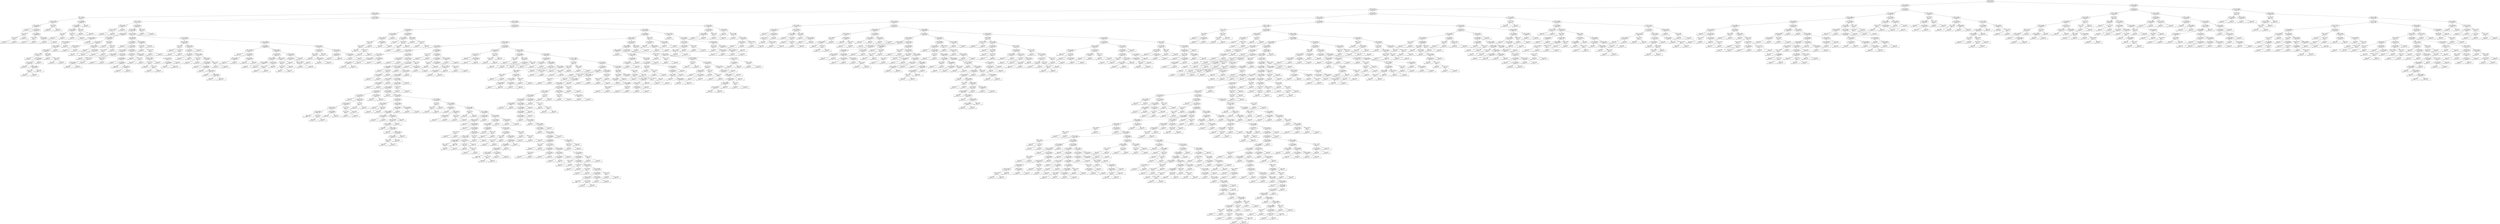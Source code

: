 digraph Tree {
0 [label="X[69] <= 0.0043\ngini = 0.58326712408\nsamples = 6342", shape="box"] ;
1 [label="X[54] <= 0.0240\ngini = 0.549443587446\nsamples = 5718", shape="box"] ;
0 -> 1 ;
2 [label="X[35] <= 0.0011\ngini = 0.526906771189\nsamples = 5358", shape="box"] ;
1 -> 2 ;
3 [label="X[86] <= -0.0474\ngini = 0.43805348446\nsamples = 2757", shape="box"] ;
2 -> 3 ;
4 [label="X[91] <= 0.0017\ngini = 0.64625\nsamples = 80", shape="box"] ;
3 -> 4 ;
5 [label="X[78] <= 0.2082\ngini = 0.506111362608\nsamples = 47", shape="box"] ;
4 -> 5 ;
6 [label="X[10] <= -0.0183\ngini = 0.399092970522\nsamples = 42", shape="box"] ;
5 -> 6 ;
7 [label="gini = 0.0000\nsamples = 3\nvalue = [ 0.  3.  0.  0.  0.]", shape="box"] ;
6 -> 7 ;
8 [label="X[81] <= 0.0712\ngini = 0.316896778435\nsamples = 39", shape="box"] ;
6 -> 8 ;
9 [label="X[97] <= 0.0001\ngini = 0.56\nsamples = 5", shape="box"] ;
8 -> 9 ;
10 [label="X[54] <= 0.0005\ngini = 0.5\nsamples = 2", shape="box"] ;
9 -> 10 ;
11 [label="gini = 0.0000\nsamples = 1\nvalue = [ 0.  0.  1.  0.  0.]", shape="box"] ;
10 -> 11 ;
12 [label="gini = 0.0000\nsamples = 1\nvalue = [ 0.  1.  0.  0.  0.]", shape="box"] ;
10 -> 12 ;
13 [label="gini = 0.0000\nsamples = 3\nvalue = [ 3.  0.  0.  0.  0.]", shape="box"] ;
9 -> 13 ;
14 [label="X[5] <= 0.0000\ngini = 0.166089965398\nsamples = 34", shape="box"] ;
8 -> 14 ;
15 [label="X[113] <= 0.0005\ngini = 0.5\nsamples = 2", shape="box"] ;
14 -> 15 ;
16 [label="gini = 0.0000\nsamples = 1\nvalue = [ 0.  1.  0.  0.  0.]", shape="box"] ;
15 -> 16 ;
17 [label="gini = 0.0000\nsamples = 1\nvalue = [ 0.  0.  0.  0.  1.]", shape="box"] ;
15 -> 17 ;
18 [label="X[3] <= 0.0053\ngini = 0.060546875\nsamples = 32", shape="box"] ;
14 -> 18 ;
19 [label="gini = 0.0000\nsamples = 31\nvalue = [  0.   0.  31.   0.   0.]", shape="box"] ;
18 -> 19 ;
20 [label="gini = 0.0000\nsamples = 1\nvalue = [ 0.  0.  0.  1.  0.]", shape="box"] ;
18 -> 20 ;
21 [label="X[40] <= 0.3269\ngini = 0.48\nsamples = 5", shape="box"] ;
5 -> 21 ;
22 [label="gini = 0.0000\nsamples = 3\nvalue = [ 0.  0.  0.  3.  0.]", shape="box"] ;
21 -> 22 ;
23 [label="gini = 0.0000\nsamples = 2\nvalue = [ 2.  0.  0.  0.  0.]", shape="box"] ;
21 -> 23 ;
24 [label="X[17] <= 0.0056\ngini = 0.569329660239\nsamples = 33", shape="box"] ;
4 -> 24 ;
25 [label="X[41] <= 0.3727\ngini = 0.489892984542\nsamples = 29", shape="box"] ;
24 -> 25 ;
26 [label="X[113] <= 0.0038\ngini = 0.691358024691\nsamples = 9", shape="box"] ;
25 -> 26 ;
27 [label="X[4] <= 0.0015\ngini = 0.32\nsamples = 5", shape="box"] ;
26 -> 27 ;
28 [label="gini = 0.0000\nsamples = 4\nvalue = [ 0.  4.  0.  0.  0.]", shape="box"] ;
27 -> 28 ;
29 [label="gini = 0.0000\nsamples = 1\nvalue = [ 0.  0.  1.  0.  0.]", shape="box"] ;
27 -> 29 ;
30 [label="X[43] <= 0.1944\ngini = 0.5\nsamples = 4", shape="box"] ;
26 -> 30 ;
31 [label="gini = 0.0000\nsamples = 2\nvalue = [ 0.  0.  0.  2.  0.]", shape="box"] ;
30 -> 31 ;
32 [label="gini = 0.0000\nsamples = 2\nvalue = [ 2.  0.  0.  0.  0.]", shape="box"] ;
30 -> 32 ;
33 [label="X[3] <= 0.0000\ngini = 0.18\nsamples = 20", shape="box"] ;
25 -> 33 ;
34 [label="gini = 0.0000\nsamples = 2\nvalue = [ 0.  0.  2.  0.  0.]", shape="box"] ;
33 -> 34 ;
35 [label="gini = 0.0000\nsamples = 18\nvalue = [ 18.   0.   0.   0.   0.]", shape="box"] ;
33 -> 35 ;
36 [label="gini = 0.0000\nsamples = 4\nvalue = [ 0.  0.  4.  0.  0.]", shape="box"] ;
24 -> 36 ;
37 [label="X[41] <= 0.2029\ngini = 0.422164541985\nsamples = 2677", shape="box"] ;
3 -> 37 ;
38 [label="X[105] <= 0.0039\ngini = 0.5777180416\nsamples = 494", shape="box"] ;
37 -> 38 ;
39 [label="X[93] <= 0.0022\ngini = 0.553633217993\nsamples = 17", shape="box"] ;
38 -> 39 ;
40 [label="X[31] <= 0.0000\ngini = 0.277777777778\nsamples = 12", shape="box"] ;
39 -> 40 ;
41 [label="gini = 0.0000\nsamples = 2\nvalue = [ 0.  0.  0.  2.  0.]", shape="box"] ;
40 -> 41 ;
42 [label="gini = 0.0000\nsamples = 10\nvalue = [  0.   0.  10.   0.   0.]", shape="box"] ;
40 -> 42 ;
43 [label="gini = 0.0000\nsamples = 5\nvalue = [ 0.  5.  0.  0.  0.]", shape="box"] ;
39 -> 43 ;
44 [label="X[116] <= 0.0233\ngini = 0.558636481503\nsamples = 477", shape="box"] ;
38 -> 44 ;
45 [label="X[122] <= -0.0001\ngini = 0.550242997622\nsamples = 469", shape="box"] ;
44 -> 45 ;
46 [label="X[99] <= 0.0037\ngini = 0.655264723379\nsamples = 82", shape="box"] ;
45 -> 46 ;
47 [label="X[122] <= -0.0001\ngini = 0.597365610538\nsamples = 53", shape="box"] ;
46 -> 47 ;
48 [label="X[127] <= 0.0033\ngini = 0.553191489362\nsamples = 47", shape="box"] ;
47 -> 48 ;
49 [label="X[38] <= 0.0351\ngini = 0.477324263039\nsamples = 42", shape="box"] ;
48 -> 49 ;
50 [label="X[16] <= 0.0013\ngini = 0.394736842105\nsamples = 38", shape="box"] ;
49 -> 50 ;
51 [label="X[118] <= -0.0243\ngini = 0.237777777778\nsamples = 30", shape="box"] ;
50 -> 51 ;
52 [label="gini = 0.0000\nsamples = 1\nvalue = [ 0.  0.  0.  1.  0.]", shape="box"] ;
51 -> 52 ;
53 [label="X[101] <= 0.0138\ngini = 0.185493460166\nsamples = 29", shape="box"] ;
51 -> 53 ;
54 [label="X[62] <= -0.0011\ngini = 0.132653061224\nsamples = 28", shape="box"] ;
53 -> 54 ;
55 [label="gini = 0.0000\nsamples = 1\nvalue = [ 0.  0.  1.  0.  0.]", shape="box"] ;
54 -> 55 ;
56 [label="X[34] <= -0.0007\ngini = 0.0713305898491\nsamples = 27", shape="box"] ;
54 -> 56 ;
57 [label="X[37] <= 0.0003\ngini = 0.5\nsamples = 2", shape="box"] ;
56 -> 57 ;
58 [label="gini = 0.0000\nsamples = 1\nvalue = [ 1.  0.  0.  0.  0.]", shape="box"] ;
57 -> 58 ;
59 [label="gini = 0.0000\nsamples = 1\nvalue = [ 0.  0.  1.  0.  0.]", shape="box"] ;
57 -> 59 ;
60 [label="gini = 0.0000\nsamples = 25\nvalue = [ 25.   0.   0.   0.   0.]", shape="box"] ;
56 -> 60 ;
61 [label="gini = 0.0000\nsamples = 1\nvalue = [ 0.  0.  1.  0.  0.]", shape="box"] ;
53 -> 61 ;
62 [label="X[76] <= 0.0040\ngini = 0.59375\nsamples = 8", shape="box"] ;
50 -> 62 ;
63 [label="gini = 0.0000\nsamples = 4\nvalue = [ 0.  4.  0.  0.  0.]", shape="box"] ;
62 -> 63 ;
64 [label="X[113] <= 0.0636\ngini = 0.375\nsamples = 4", shape="box"] ;
62 -> 64 ;
65 [label="gini = 0.0000\nsamples = 3\nvalue = [ 3.  0.  0.  0.  0.]", shape="box"] ;
64 -> 65 ;
66 [label="gini = 0.0000\nsamples = 1\nvalue = [ 0.  0.  1.  0.  0.]", shape="box"] ;
64 -> 66 ;
67 [label="gini = 0.0000\nsamples = 4\nvalue = [ 0.  0.  4.  0.  0.]", shape="box"] ;
49 -> 67 ;
68 [label="gini = 0.0000\nsamples = 5\nvalue = [ 0.  5.  0.  0.  0.]", shape="box"] ;
48 -> 68 ;
69 [label="gini = 0.0000\nsamples = 6\nvalue = [ 0.  6.  0.  0.  0.]", shape="box"] ;
47 -> 69 ;
70 [label="X[61] <= 0.0024\ngini = 0.604042806183\nsamples = 29", shape="box"] ;
46 -> 70 ;
71 [label="X[8] <= -0.0055\ngini = 0.403628117914\nsamples = 21", shape="box"] ;
70 -> 71 ;
72 [label="X[103] <= 0.0025\ngini = 0.444444444444\nsamples = 3", shape="box"] ;
71 -> 72 ;
73 [label="gini = 0.0000\nsamples = 2\nvalue = [ 0.  0.  2.  0.  0.]", shape="box"] ;
72 -> 73 ;
74 [label="gini = 0.0000\nsamples = 1\nvalue = [ 1.  0.  0.  0.  0.]", shape="box"] ;
72 -> 74 ;
75 [label="X[94] <= -0.0005\ngini = 0.203703703704\nsamples = 18", shape="box"] ;
71 -> 75 ;
76 [label="gini = 0.0000\nsamples = 1\nvalue = [ 0.  0.  0.  1.  0.]", shape="box"] ;
75 -> 76 ;
77 [label="X[89] <= 0.0008\ngini = 0.110726643599\nsamples = 17", shape="box"] ;
75 -> 77 ;
78 [label="gini = 0.0000\nsamples = 1\nvalue = [ 0.  0.  0.  0.  1.]", shape="box"] ;
77 -> 78 ;
79 [label="gini = 0.0000\nsamples = 16\nvalue = [  0.  16.   0.   0.   0.]", shape="box"] ;
77 -> 79 ;
80 [label="X[32] <= -0.0012\ngini = 0.65625\nsamples = 8", shape="box"] ;
70 -> 80 ;
81 [label="gini = 0.0000\nsamples = 4\nvalue = [ 4.  0.  0.  0.  0.]", shape="box"] ;
80 -> 81 ;
82 [label="X[13] <= 0.0011\ngini = 0.625\nsamples = 4", shape="box"] ;
80 -> 82 ;
83 [label="X[85] <= 0.0499\ngini = 0.5\nsamples = 2", shape="box"] ;
82 -> 83 ;
84 [label="gini = 0.0000\nsamples = 1\nvalue = [ 0.  1.  0.  0.  0.]", shape="box"] ;
83 -> 84 ;
85 [label="gini = 0.0000\nsamples = 1\nvalue = [ 0.  0.  1.  0.  0.]", shape="box"] ;
83 -> 85 ;
86 [label="gini = 0.0000\nsamples = 2\nvalue = [ 0.  0.  0.  2.  0.]", shape="box"] ;
82 -> 86 ;
87 [label="X[124] <= -0.0000\ngini = 0.511173874433\nsamples = 387", shape="box"] ;
45 -> 87 ;
88 [label="X[93] <= 0.0038\ngini = 0.3945829486\nsamples = 171", shape="box"] ;
87 -> 88 ;
89 [label="X[27] <= 0.0000\ngini = 0.344459686023\nsamples = 162", shape="box"] ;
88 -> 89 ;
90 [label="gini = 0.0000\nsamples = 3\nvalue = [ 0.  3.  0.  0.  0.]", shape="box"] ;
89 -> 90 ;
91 [label="X[16] <= 0.0002\ngini = 0.325778252443\nsamples = 159", shape="box"] ;
89 -> 91 ;
92 [label="X[12] <= -0.0190\ngini = 0.212802768166\nsamples = 102", shape="box"] ;
91 -> 92 ;
93 [label="X[125] <= 0.0002\ngini = 0.602040816327\nsamples = 14", shape="box"] ;
92 -> 93 ;
94 [label="gini = 0.0000\nsamples = 4\nvalue = [ 0.  4.  0.  0.  0.]", shape="box"] ;
93 -> 94 ;
95 [label="X[67] <= 0.0010\ngini = 0.46\nsamples = 10", shape="box"] ;
93 -> 95 ;
96 [label="X[40] <= -0.0931\ngini = 0.444444444444\nsamples = 3", shape="box"] ;
95 -> 96 ;
97 [label="gini = 0.0000\nsamples = 2\nvalue = [ 0.  0.  2.  0.  0.]", shape="box"] ;
96 -> 97 ;
98 [label="gini = 0.0000\nsamples = 1\nvalue = [ 0.  1.  0.  0.  0.]", shape="box"] ;
96 -> 98 ;
99 [label="gini = 0.0000\nsamples = 7\nvalue = [ 7.  0.  0.  0.  0.]", shape="box"] ;
95 -> 99 ;
100 [label="X[0] <= -0.0105\ngini = 0.108212809917\nsamples = 88", shape="box"] ;
92 -> 100 ;
101 [label="X[54] <= 0.0010\ngini = 0.375\nsamples = 4", shape="box"] ;
100 -> 101 ;
102 [label="gini = 0.0000\nsamples = 3\nvalue = [ 0.  3.  0.  0.  0.]", shape="box"] ;
101 -> 102 ;
103 [label="gini = 0.0000\nsamples = 1\nvalue = [ 1.  0.  0.  0.  0.]", shape="box"] ;
101 -> 103 ;
104 [label="X[109] <= 0.0004\ngini = 0.046768707483\nsamples = 84", shape="box"] ;
100 -> 104 ;
105 [label="gini = 0.0000\nsamples = 1\nvalue = [ 0.  0.  1.  0.  0.]", shape="box"] ;
104 -> 105 ;
106 [label="X[0] <= 0.0002\ngini = 0.0238060676441\nsamples = 83", shape="box"] ;
104 -> 106 ;
107 [label="gini = 0.0000\nsamples = 80\nvalue = [ 80.   0.   0.   0.   0.]", shape="box"] ;
106 -> 107 ;
108 [label="X[75] <= 0.3510\ngini = 0.444444444444\nsamples = 3", shape="box"] ;
106 -> 108 ;
109 [label="gini = 0.0000\nsamples = 1\nvalue = [ 0.  1.  0.  0.  0.]", shape="box"] ;
108 -> 109 ;
110 [label="gini = 0.0000\nsamples = 2\nvalue = [ 2.  0.  0.  0.  0.]", shape="box"] ;
108 -> 110 ;
111 [label="X[59] <= 0.0004\ngini = 0.473991997538\nsamples = 57", shape="box"] ;
91 -> 111 ;
112 [label="X[96] <= 0.0007\ngini = 0.37037037037\nsamples = 9", shape="box"] ;
111 -> 112 ;
113 [label="gini = 0.0000\nsamples = 7\nvalue = [ 0.  7.  0.  0.  0.]", shape="box"] ;
112 -> 113 ;
114 [label="X[0] <= -0.0023\ngini = 0.5\nsamples = 2", shape="box"] ;
112 -> 114 ;
115 [label="gini = 0.0000\nsamples = 1\nvalue = [ 0.  0.  1.  0.  0.]", shape="box"] ;
114 -> 115 ;
116 [label="gini = 0.0000\nsamples = 1\nvalue = [ 1.  0.  0.  0.  0.]", shape="box"] ;
114 -> 116 ;
117 [label="X[100] <= -0.0000\ngini = 0.368923611111\nsamples = 48", shape="box"] ;
111 -> 117 ;
118 [label="X[40] <= -0.0021\ngini = 0.520710059172\nsamples = 13", shape="box"] ;
117 -> 118 ;
119 [label="X[99] <= 0.0040\ngini = 0.5\nsamples = 6", shape="box"] ;
118 -> 119 ;
120 [label="gini = 0.0000\nsamples = 4\nvalue = [ 4.  0.  0.  0.  0.]", shape="box"] ;
119 -> 120 ;
121 [label="X[70] <= 0.0004\ngini = 0.5\nsamples = 2", shape="box"] ;
119 -> 121 ;
122 [label="gini = 0.0000\nsamples = 1\nvalue = [ 0.  1.  0.  0.  0.]", shape="box"] ;
121 -> 122 ;
123 [label="gini = 0.0000\nsamples = 1\nvalue = [ 0.  0.  1.  0.  0.]", shape="box"] ;
121 -> 123 ;
124 [label="gini = 0.0000\nsamples = 7\nvalue = [ 0.  7.  0.  0.  0.]", shape="box"] ;
118 -> 124 ;
125 [label="X[14] <= 0.0078\ngini = 0.109387755102\nsamples = 35", shape="box"] ;
117 -> 125 ;
126 [label="X[37] <= 0.0000\ngini = 0.0570934256055\nsamples = 34", shape="box"] ;
125 -> 126 ;
127 [label="gini = 0.0000\nsamples = 1\nvalue = [ 0.  0.  1.  0.  0.]", shape="box"] ;
126 -> 127 ;
128 [label="gini = 0.0000\nsamples = 33\nvalue = [ 33.   0.   0.   0.   0.]", shape="box"] ;
126 -> 128 ;
129 [label="gini = 0.0000\nsamples = 1\nvalue = [ 0.  1.  0.  0.  0.]", shape="box"] ;
125 -> 129 ;
130 [label="X[73] <= 0.3029\ngini = 0.666666666667\nsamples = 9", shape="box"] ;
88 -> 130 ;
131 [label="X[72] <= 0.0362\ngini = 0.56\nsamples = 5", shape="box"] ;
130 -> 131 ;
132 [label="gini = 0.0000\nsamples = 3\nvalue = [ 0.  3.  0.  0.  0.]", shape="box"] ;
131 -> 132 ;
133 [label="X[10] <= 0.0013\ngini = 0.5\nsamples = 2", shape="box"] ;
131 -> 133 ;
134 [label="gini = 0.0000\nsamples = 1\nvalue = [ 0.  0.  0.  0.  1.]", shape="box"] ;
133 -> 134 ;
135 [label="gini = 0.0000\nsamples = 1\nvalue = [ 1.  0.  0.  0.  0.]", shape="box"] ;
133 -> 135 ;
136 [label="gini = 0.0000\nsamples = 4\nvalue = [ 0.  0.  4.  0.  0.]", shape="box"] ;
130 -> 136 ;
137 [label="X[117] <= 0.0044\ngini = 0.581618655693\nsamples = 216", shape="box"] ;
87 -> 137 ;
138 [label="X[120] <= -0.0002\ngini = 0.424154449122\nsamples = 83", shape="box"] ;
137 -> 138 ;
139 [label="X[8] <= -0.0007\ngini = 0.56\nsamples = 5", shape="box"] ;
138 -> 139 ;
140 [label="gini = 0.0000\nsamples = 3\nvalue = [ 0.  3.  0.  0.  0.]", shape="box"] ;
139 -> 140 ;
141 [label="X[77] <= 0.0642\ngini = 0.5\nsamples = 2", shape="box"] ;
139 -> 141 ;
142 [label="gini = 0.0000\nsamples = 1\nvalue = [ 0.  0.  0.  0.  1.]", shape="box"] ;
141 -> 142 ;
143 [label="gini = 0.0000\nsamples = 1\nvalue = [ 0.  0.  1.  0.  0.]", shape="box"] ;
141 -> 143 ;
144 [label="X[103] <= 0.0144\ngini = 0.362590401052\nsamples = 78", shape="box"] ;
138 -> 144 ;
145 [label="X[1] <= 0.0000\ngini = 0.320711111111\nsamples = 75", shape="box"] ;
144 -> 145 ;
146 [label="X[8] <= 0.0000\ngini = 0.444444444444\nsamples = 3", shape="box"] ;
145 -> 146 ;
147 [label="gini = 0.0000\nsamples = 2\nvalue = [ 0.  2.  0.  0.  0.]", shape="box"] ;
146 -> 147 ;
148 [label="gini = 0.0000\nsamples = 1\nvalue = [ 0.  0.  1.  0.  0.]", shape="box"] ;
146 -> 148 ;
149 [label="X[88] <= -0.0008\ngini = 0.270447530864\nsamples = 72", shape="box"] ;
145 -> 149 ;
150 [label="X[115] <= 0.0015\ngini = 0.48\nsamples = 5", shape="box"] ;
149 -> 150 ;
151 [label="gini = 0.0000\nsamples = 3\nvalue = [ 0.  0.  3.  0.  0.]", shape="box"] ;
150 -> 151 ;
152 [label="gini = 0.0000\nsamples = 2\nvalue = [ 2.  0.  0.  0.  0.]", shape="box"] ;
150 -> 152 ;
153 [label="X[84] <= 0.0703\ngini = 0.215638226777\nsamples = 67", shape="box"] ;
149 -> 153 ;
154 [label="X[36] <= -0.0014\ngini = 0.128698649813\nsamples = 59", shape="box"] ;
153 -> 154 ;
155 [label="gini = 0.0000\nsamples = 1\nvalue = [ 0.  1.  0.  0.  0.]", shape="box"] ;
154 -> 155 ;
156 [label="X[21] <= 0.0003\ngini = 0.0992865636147\nsamples = 58", shape="box"] ;
154 -> 156 ;
157 [label="gini = 0.0000\nsamples = 1\nvalue = [ 0.  1.  0.  0.  0.]", shape="box"] ;
156 -> 157 ;
158 [label="X[8] <= -0.0137\ngini = 0.0677131425054\nsamples = 57", shape="box"] ;
156 -> 158 ;
159 [label="gini = 0.0000\nsamples = 1\nvalue = [ 0.  0.  1.  0.  0.]", shape="box"] ;
158 -> 159 ;
160 [label="X[79] <= 0.0254\ngini = 0.0350765306122\nsamples = 56", shape="box"] ;
158 -> 160 ;
161 [label="gini = 0.0000\nsamples = 1\nvalue = [ 0.  0.  1.  0.  0.]", shape="box"] ;
160 -> 161 ;
162 [label="gini = 0.0000\nsamples = 55\nvalue = [ 55.   0.   0.   0.   0.]", shape="box"] ;
160 -> 162 ;
163 [label="X[95] <= 0.0008\ngini = 0.5\nsamples = 8", shape="box"] ;
153 -> 163 ;
164 [label="gini = 0.0000\nsamples = 4\nvalue = [ 4.  0.  0.  0.  0.]", shape="box"] ;
163 -> 164 ;
165 [label="gini = 0.0000\nsamples = 4\nvalue = [ 0.  4.  0.  0.  0.]", shape="box"] ;
163 -> 165 ;
166 [label="gini = 0.0000\nsamples = 3\nvalue = [ 0.  3.  0.  0.  0.]", shape="box"] ;
144 -> 166 ;
167 [label="X[1] <= 0.0023\ngini = 0.641415568998\nsamples = 133", shape="box"] ;
137 -> 167 ;
168 [label="X[41] <= 0.0087\ngini = 0.680908599243\nsamples = 86", shape="box"] ;
167 -> 168 ;
169 [label="X[26] <= -0.0000\ngini = 0.546712802768\nsamples = 34", shape="box"] ;
168 -> 169 ;
170 [label="gini = 0.0000\nsamples = 11\nvalue = [ 11.   0.   0.   0.   0.]", shape="box"] ;
169 -> 170 ;
171 [label="X[118] <= 0.0002\ngini = 0.529300567108\nsamples = 23", shape="box"] ;
169 -> 171 ;
172 [label="X[22] <= 0.0006\ngini = 0.244897959184\nsamples = 14", shape="box"] ;
171 -> 172 ;
173 [label="gini = 0.0000\nsamples = 12\nvalue = [  0.  12.   0.   0.   0.]", shape="box"] ;
172 -> 173 ;
174 [label="gini = 0.0000\nsamples = 2\nvalue = [ 0.  0.  2.  0.  0.]", shape="box"] ;
172 -> 174 ;
175 [label="X[63] <= 0.0007\ngini = 0.345679012346\nsamples = 9", shape="box"] ;
171 -> 175 ;
176 [label="gini = 0.0000\nsamples = 2\nvalue = [ 0.  2.  0.  0.  0.]", shape="box"] ;
175 -> 176 ;
177 [label="gini = 0.0000\nsamples = 7\nvalue = [ 7.  0.  0.  0.  0.]", shape="box"] ;
175 -> 177 ;
178 [label="X[69] <= 0.0019\ngini = 0.658284023669\nsamples = 52", shape="box"] ;
168 -> 178 ;
179 [label="X[113] <= 0.0199\ngini = 0.699724517906\nsamples = 33", shape="box"] ;
178 -> 179 ;
180 [label="X[49] <= 0.0063\ngini = 0.557823129252\nsamples = 21", shape="box"] ;
179 -> 180 ;
181 [label="X[82] <= -0.0006\ngini = 0.244897959184\nsamples = 7", shape="box"] ;
180 -> 181 ;
182 [label="gini = 0.0000\nsamples = 1\nvalue = [ 0.  0.  0.  0.  1.]", shape="box"] ;
181 -> 182 ;
183 [label="gini = 0.0000\nsamples = 6\nvalue = [ 6.  0.  0.  0.  0.]", shape="box"] ;
181 -> 183 ;
184 [label="X[25] <= 0.0001\ngini = 0.255102040816\nsamples = 14", shape="box"] ;
180 -> 184 ;
185 [label="X[84] <= 0.0258\ngini = 0.5\nsamples = 2", shape="box"] ;
184 -> 185 ;
186 [label="gini = 0.0000\nsamples = 1\nvalue = [ 0.  0.  1.  0.  0.]", shape="box"] ;
185 -> 186 ;
187 [label="gini = 0.0000\nsamples = 1\nvalue = [ 1.  0.  0.  0.  0.]", shape="box"] ;
185 -> 187 ;
188 [label="gini = 0.0000\nsamples = 12\nvalue = [  0.  12.   0.   0.   0.]", shape="box"] ;
184 -> 188 ;
189 [label="X[56] <= -0.0002\ngini = 0.486111111111\nsamples = 12", shape="box"] ;
179 -> 189 ;
190 [label="X[15] <= 0.0062\ngini = 0.56\nsamples = 5", shape="box"] ;
189 -> 190 ;
191 [label="X[88] <= -0.0000\ngini = 0.5\nsamples = 2", shape="box"] ;
190 -> 191 ;
192 [label="gini = 0.0000\nsamples = 1\nvalue = [ 0.  0.  0.  1.  0.]", shape="box"] ;
191 -> 192 ;
193 [label="gini = 0.0000\nsamples = 1\nvalue = [ 0.  0.  1.  0.  0.]", shape="box"] ;
191 -> 193 ;
194 [label="gini = 0.0000\nsamples = 3\nvalue = [ 3.  0.  0.  0.  0.]", shape="box"] ;
190 -> 194 ;
195 [label="gini = 0.0000\nsamples = 7\nvalue = [ 0.  0.  7.  0.  0.]", shape="box"] ;
189 -> 195 ;
196 [label="X[126] <= 0.0003\ngini = 0.349030470914\nsamples = 19", shape="box"] ;
178 -> 196 ;
197 [label="X[69] <= 0.0040\ngini = 0.214532871972\nsamples = 17", shape="box"] ;
196 -> 197 ;
198 [label="X[95] <= 0.0003\ngini = 0.1171875\nsamples = 16", shape="box"] ;
197 -> 198 ;
199 [label="gini = 0.0000\nsamples = 1\nvalue = [ 1.  0.  0.  0.  0.]", shape="box"] ;
198 -> 199 ;
200 [label="gini = 0.0000\nsamples = 15\nvalue = [  0.   0.  15.   0.   0.]", shape="box"] ;
198 -> 200 ;
201 [label="gini = 0.0000\nsamples = 1\nvalue = [ 0.  1.  0.  0.  0.]", shape="box"] ;
197 -> 201 ;
202 [label="gini = 0.0000\nsamples = 2\nvalue = [ 0.  2.  0.  0.  0.]", shape="box"] ;
196 -> 202 ;
203 [label="X[66] <= -0.0738\ngini = 0.40923494794\nsamples = 47", shape="box"] ;
167 -> 203 ;
204 [label="X[126] <= 0.0000\ngini = 0.556213017751\nsamples = 13", shape="box"] ;
203 -> 204 ;
205 [label="X[25] <= 0.0003\ngini = 0.53125\nsamples = 8", shape="box"] ;
204 -> 205 ;
206 [label="gini = 0.0000\nsamples = 5\nvalue = [ 5.  0.  0.  0.  0.]", shape="box"] ;
205 -> 206 ;
207 [label="X[60] <= -0.0005\ngini = 0.444444444444\nsamples = 3", shape="box"] ;
205 -> 207 ;
208 [label="gini = 0.0000\nsamples = 1\nvalue = [ 0.  1.  0.  0.  0.]", shape="box"] ;
207 -> 208 ;
209 [label="gini = 0.0000\nsamples = 2\nvalue = [ 0.  0.  2.  0.  0.]", shape="box"] ;
207 -> 209 ;
210 [label="gini = 0.0000\nsamples = 5\nvalue = [ 0.  0.  5.  0.  0.]", shape="box"] ;
204 -> 210 ;
211 [label="X[60] <= 0.0011\ngini = 0.212802768166\nsamples = 34", shape="box"] ;
203 -> 211 ;
212 [label="X[45] <= 0.0126\ngini = 0.0624349635796\nsamples = 31", shape="box"] ;
211 -> 212 ;
213 [label="gini = 0.0000\nsamples = 1\nvalue = [ 0.  1.  0.  0.  0.]", shape="box"] ;
212 -> 213 ;
214 [label="gini = 0.0000\nsamples = 30\nvalue = [ 30.   0.   0.   0.   0.]", shape="box"] ;
212 -> 214 ;
215 [label="X[26] <= 0.0001\ngini = 0.444444444444\nsamples = 3", shape="box"] ;
211 -> 215 ;
216 [label="gini = 0.0000\nsamples = 2\nvalue = [ 0.  2.  0.  0.  0.]", shape="box"] ;
215 -> 216 ;
217 [label="gini = 0.0000\nsamples = 1\nvalue = [ 0.  0.  1.  0.  0.]", shape="box"] ;
215 -> 217 ;
218 [label="X[63] <= 0.0019\ngini = 0.21875\nsamples = 8", shape="box"] ;
44 -> 218 ;
219 [label="gini = 0.0000\nsamples = 7\nvalue = [ 0.  0.  7.  0.  0.]", shape="box"] ;
218 -> 219 ;
220 [label="gini = 0.0000\nsamples = 1\nvalue = [ 1.  0.  0.  0.  0.]", shape="box"] ;
218 -> 220 ;
221 [label="X[36] <= 0.0100\ngini = 0.377596506885\nsamples = 2183", shape="box"] ;
37 -> 221 ;
222 [label="X[100] <= -0.0004\ngini = 0.363533870098\nsamples = 2141", shape="box"] ;
221 -> 222 ;
223 [label="X[15] <= 0.0043\ngini = 0.649287825853\nsamples = 61", shape="box"] ;
222 -> 223 ;
224 [label="X[121] <= 0.0002\ngini = 0.491349480969\nsamples = 34", shape="box"] ;
223 -> 224 ;
225 [label="X[102] <= 0.0010\ngini = 0.357142857143\nsamples = 28", shape="box"] ;
224 -> 225 ;
226 [label="X[120] <= -0.0000\ngini = 0.2176\nsamples = 25", shape="box"] ;
225 -> 226 ;
227 [label="X[87] <= 0.0038\ngini = 0.625\nsamples = 4", shape="box"] ;
226 -> 227 ;
228 [label="gini = 0.0000\nsamples = 2\nvalue = [ 0.  2.  0.  0.  0.]", shape="box"] ;
227 -> 228 ;
229 [label="X[110] <= -0.0120\ngini = 0.5\nsamples = 2", shape="box"] ;
227 -> 229 ;
230 [label="gini = 0.0000\nsamples = 1\nvalue = [ 1.  0.  0.  0.  0.]", shape="box"] ;
229 -> 230 ;
231 [label="gini = 0.0000\nsamples = 1\nvalue = [ 0.  0.  1.  0.  0.]", shape="box"] ;
229 -> 231 ;
232 [label="gini = 0.0000\nsamples = 21\nvalue = [ 21.   0.   0.   0.   0.]", shape="box"] ;
226 -> 232 ;
233 [label="X[69] <= 0.0021\ngini = 0.444444444444\nsamples = 3", shape="box"] ;
225 -> 233 ;
234 [label="gini = 0.0000\nsamples = 2\nvalue = [ 0.  2.  0.  0.  0.]", shape="box"] ;
233 -> 234 ;
235 [label="gini = 0.0000\nsamples = 1\nvalue = [ 0.  0.  1.  0.  0.]", shape="box"] ;
233 -> 235 ;
236 [label="gini = 0.0000\nsamples = 6\nvalue = [ 0.  6.  0.  0.  0.]", shape="box"] ;
224 -> 236 ;
237 [label="X[44] <= 0.0696\ngini = 0.592592592593\nsamples = 27", shape="box"] ;
223 -> 237 ;
238 [label="X[71] <= 0.0025\ngini = 0.545454545455\nsamples = 11", shape="box"] ;
237 -> 238 ;
239 [label="gini = 0.0000\nsamples = 7\nvalue = [ 0.  0.  7.  0.  0.]", shape="box"] ;
238 -> 239 ;
240 [label="X[91] <= 0.0008\ngini = 0.625\nsamples = 4", shape="box"] ;
238 -> 240 ;
241 [label="X[112] <= 0.0065\ngini = 0.5\nsamples = 2", shape="box"] ;
240 -> 241 ;
242 [label="gini = 0.0000\nsamples = 1\nvalue = [ 1.  0.  0.  0.  0.]", shape="box"] ;
241 -> 242 ;
243 [label="gini = 0.0000\nsamples = 1\nvalue = [ 0.  1.  0.  0.  0.]", shape="box"] ;
241 -> 243 ;
244 [label="gini = 0.0000\nsamples = 2\nvalue = [ 0.  0.  0.  0.  2.]", shape="box"] ;
240 -> 244 ;
245 [label="X[31] <= 0.0002\ngini = 0.2265625\nsamples = 16", shape="box"] ;
237 -> 245 ;
246 [label="gini = 0.0000\nsamples = 14\nvalue = [  0.  14.   0.   0.   0.]", shape="box"] ;
245 -> 246 ;
247 [label="X[122] <= 0.0001\ngini = 0.5\nsamples = 2", shape="box"] ;
245 -> 247 ;
248 [label="gini = 0.0000\nsamples = 1\nvalue = [ 0.  0.  1.  0.  0.]", shape="box"] ;
247 -> 248 ;
249 [label="gini = 0.0000\nsamples = 1\nvalue = [ 1.  0.  0.  0.  0.]", shape="box"] ;
247 -> 249 ;
250 [label="X[22] <= 0.0038\ngini = 0.347858727811\nsamples = 2080", shape="box"] ;
222 -> 250 ;
251 [label="X[0] <= 0.0007\ngini = 0.333329696935\nsamples = 2031", shape="box"] ;
250 -> 251 ;
252 [label="X[84] <= 0.0908\ngini = 0.324757345292\nsamples = 2011", shape="box"] ;
251 -> 252 ;
253 [label="X[87] <= 0.0041\ngini = 0.296314520314\nsamples = 1810", shape="box"] ;
252 -> 253 ;
254 [label="X[79] <= 0.2357\ngini = 0.237888479002\nsamples = 1122", shape="box"] ;
253 -> 254 ;
255 [label="X[77] <= 0.0070\ngini = 0.210175561184\nsamples = 1070", shape="box"] ;
254 -> 255 ;
256 [label="X[4] <= -0.0001\ngini = 0.51775147929\nsamples = 26", shape="box"] ;
255 -> 256 ;
257 [label="X[55] <= 0.0007\ngini = 0.332409972299\nsamples = 19", shape="box"] ;
256 -> 257 ;
258 [label="X[58] <= -0.0001\ngini = 0.444444444444\nsamples = 6", shape="box"] ;
257 -> 258 ;
259 [label="gini = 0.0000\nsamples = 2\nvalue = [ 2.  0.  0.  0.  0.]", shape="box"] ;
258 -> 259 ;
260 [label="gini = 0.0000\nsamples = 4\nvalue = [ 0.  0.  4.  0.  0.]", shape="box"] ;
258 -> 260 ;
261 [label="gini = 0.0000\nsamples = 13\nvalue = [ 13.   0.   0.   0.   0.]", shape="box"] ;
257 -> 261 ;
262 [label="X[15] <= 0.0050\ngini = 0.244897959184\nsamples = 7", shape="box"] ;
256 -> 262 ;
263 [label="gini = 0.0000\nsamples = 1\nvalue = [ 0.  1.  0.  0.  0.]", shape="box"] ;
262 -> 263 ;
264 [label="gini = 0.0000\nsamples = 6\nvalue = [ 0.  0.  6.  0.  0.]", shape="box"] ;
262 -> 264 ;
265 [label="X[94] <= -0.0021\ngini = 0.197294153051\nsamples = 1044", shape="box"] ;
255 -> 265 ;
266 [label="X[18] <= 0.0070\ngini = 0.444444444444\nsamples = 3", shape="box"] ;
265 -> 266 ;
267 [label="gini = 0.0000\nsamples = 2\nvalue = [ 0.  2.  0.  0.  0.]", shape="box"] ;
266 -> 267 ;
268 [label="gini = 0.0000\nsamples = 1\nvalue = [ 0.  0.  1.  0.  0.]", shape="box"] ;
266 -> 268 ;
269 [label="X[62] <= 0.0017\ngini = 0.192977453697\nsamples = 1041", shape="box"] ;
265 -> 269 ;
270 [label="X[76] <= -0.1729\ngini = 0.187299682473\nsamples = 1036", shape="box"] ;
269 -> 270 ;
271 [label="X[7] <= 0.0001\ngini = 0.608996539792\nsamples = 17", shape="box"] ;
270 -> 271 ;
272 [label="gini = 0.0000\nsamples = 7\nvalue = [ 7.  0.  0.  0.  0.]", shape="box"] ;
271 -> 272 ;
273 [label="X[26] <= 0.0000\ngini = 0.64\nsamples = 10", shape="box"] ;
271 -> 273 ;
274 [label="X[41] <= 0.3269\ngini = 0.444444444444\nsamples = 6", shape="box"] ;
273 -> 274 ;
275 [label="gini = 0.0000\nsamples = 4\nvalue = [ 0.  4.  0.  0.  0.]", shape="box"] ;
274 -> 275 ;
276 [label="gini = 0.0000\nsamples = 2\nvalue = [ 2.  0.  0.  0.  0.]", shape="box"] ;
274 -> 276 ;
277 [label="gini = 0.0000\nsamples = 4\nvalue = [ 0.  0.  4.  0.  0.]", shape="box"] ;
273 -> 277 ;
278 [label="X[42] <= -0.3240\ngini = 0.176788226831\nsamples = 1019", shape="box"] ;
270 -> 278 ;
279 [label="gini = 0.0000\nsamples = 2\nvalue = [ 0.  0.  2.  0.  0.]", shape="box"] ;
278 -> 279 ;
280 [label="X[106] <= 0.0761\ngini = 0.173701934372\nsamples = 1017", shape="box"] ;
278 -> 280 ;
281 [label="X[103] <= 0.0000\ngini = 0.170589919678\nsamples = 1015", shape="box"] ;
280 -> 281 ;
282 [label="X[18] <= 0.0006\ngini = 0.611111111111\nsamples = 6", shape="box"] ;
281 -> 282 ;
283 [label="X[37] <= 0.0009\ngini = 0.444444444444\nsamples = 3", shape="box"] ;
282 -> 283 ;
284 [label="gini = 0.0000\nsamples = 1\nvalue = [ 0.  0.  1.  0.  0.]", shape="box"] ;
283 -> 284 ;
285 [label="gini = 0.0000\nsamples = 2\nvalue = [ 2.  0.  0.  0.  0.]", shape="box"] ;
283 -> 285 ;
286 [label="gini = 0.0000\nsamples = 3\nvalue = [ 0.  3.  0.  0.  0.]", shape="box"] ;
282 -> 286 ;
287 [label="X[45] <= 0.3687\ngini = 0.164702022727\nsamples = 1009", shape="box"] ;
281 -> 287 ;
288 [label="X[81] <= 0.4541\ngini = 0.16158193539\nsamples = 1007", shape="box"] ;
287 -> 288 ;
289 [label="X[65] <= 0.0007\ngini = 0.158409940348\nsamples = 1005", shape="box"] ;
288 -> 289 ;
290 [label="X[4] <= 0.0012\ngini = 0.0504266389178\nsamples = 310", shape="box"] ;
289 -> 290 ;
291 [label="X[1] <= 0.0000\ngini = 0.0384301159694\nsamples = 307", shape="box"] ;
290 -> 291 ;
292 [label="gini = 0.0000\nsamples = 1\nvalue = [ 0.  1.  0.  0.  0.]", shape="box"] ;
291 -> 292 ;
293 [label="X[32] <= 0.0013\ngini = 0.0322311931308\nsamples = 306", shape="box"] ;
291 -> 293 ;
294 [label="X[96] <= 0.0028\ngini = 0.0260344529086\nsamples = 304", shape="box"] ;
293 -> 294 ;
295 [label="X[24] <= 0.0014\ngini = 0.0133327327598\nsamples = 298", shape="box"] ;
294 -> 295 ;
296 [label="X[10] <= 0.0679\ngini = 0.0067566791152\nsamples = 295", shape="box"] ;
295 -> 296 ;
297 [label="gini = 0.0000\nsamples = 290\nvalue = [ 290.    0.    0.    0.    0.]", shape="box"] ;
296 -> 297 ;
298 [label="X[26] <= 0.0001\ngini = 0.32\nsamples = 5", shape="box"] ;
296 -> 298 ;
299 [label="gini = 0.0000\nsamples = 4\nvalue = [ 4.  0.  0.  0.  0.]", shape="box"] ;
298 -> 299 ;
300 [label="gini = 0.0000\nsamples = 1\nvalue = [ 0.  1.  0.  0.  0.]", shape="box"] ;
298 -> 300 ;
301 [label="X[19] <= 0.0086\ngini = 0.444444444444\nsamples = 3", shape="box"] ;
295 -> 301 ;
302 [label="gini = 0.0000\nsamples = 1\nvalue = [ 0.  1.  0.  0.  0.]", shape="box"] ;
301 -> 302 ;
303 [label="gini = 0.0000\nsamples = 2\nvalue = [ 2.  0.  0.  0.  0.]", shape="box"] ;
301 -> 303 ;
304 [label="X[101] <= 0.0029\ngini = 0.5\nsamples = 6", shape="box"] ;
294 -> 304 ;
305 [label="X[32] <= -0.0091\ngini = 0.5\nsamples = 2", shape="box"] ;
304 -> 305 ;
306 [label="gini = 0.0000\nsamples = 1\nvalue = [ 0.  1.  0.  0.  0.]", shape="box"] ;
305 -> 306 ;
307 [label="gini = 0.0000\nsamples = 1\nvalue = [ 0.  0.  1.  0.  0.]", shape="box"] ;
305 -> 307 ;
308 [label="gini = 0.0000\nsamples = 4\nvalue = [ 4.  0.  0.  0.  0.]", shape="box"] ;
304 -> 308 ;
309 [label="X[1] <= 0.0004\ngini = 0.5\nsamples = 2", shape="box"] ;
293 -> 309 ;
310 [label="gini = 0.0000\nsamples = 1\nvalue = [ 0.  1.  0.  0.  0.]", shape="box"] ;
309 -> 310 ;
311 [label="gini = 0.0000\nsamples = 1\nvalue = [ 1.  0.  0.  0.  0.]", shape="box"] ;
309 -> 311 ;
312 [label="X[67] <= 0.0005\ngini = 0.444444444444\nsamples = 3", shape="box"] ;
290 -> 312 ;
313 [label="gini = 0.0000\nsamples = 2\nvalue = [ 0.  2.  0.  0.  0.]", shape="box"] ;
312 -> 313 ;
314 [label="gini = 0.0000\nsamples = 1\nvalue = [ 1.  0.  0.  0.  0.]", shape="box"] ;
312 -> 314 ;
315 [label="X[118] <= -0.0053\ngini = 0.203260700792\nsamples = 695", shape="box"] ;
289 -> 315 ;
316 [label="gini = 0.0000\nsamples = 2\nvalue = [ 0.  2.  0.  0.  0.]", shape="box"] ;
315 -> 316 ;
317 [label="X[96] <= -0.0002\ngini = 0.198996770425\nsamples = 693", shape="box"] ;
315 -> 317 ;
318 [label="X[53] <= 0.0139\ngini = 0.401433691756\nsamples = 93", shape="box"] ;
317 -> 318 ;
319 [label="X[62] <= 0.0002\ngini = 0.567901234568\nsamples = 9", shape="box"] ;
318 -> 319 ;
320 [label="gini = 0.0000\nsamples = 5\nvalue = [ 0.  0.  5.  0.  0.]", shape="box"] ;
319 -> 320 ;
321 [label="X[38] <= 0.0016\ngini = 0.375\nsamples = 4", shape="box"] ;
319 -> 321 ;
322 [label="gini = 0.0000\nsamples = 3\nvalue = [ 0.  3.  0.  0.  0.]", shape="box"] ;
321 -> 322 ;
323 [label="gini = 0.0000\nsamples = 1\nvalue = [ 1.  0.  0.  0.  0.]", shape="box"] ;
321 -> 323 ;
324 [label="X[46] <= 0.1886\ngini = 0.308673469388\nsamples = 84", shape="box"] ;
318 -> 324 ;
325 [label="X[94] <= 0.0009\ngini = 0.234103558779\nsamples = 77", shape="box"] ;
324 -> 325 ;
326 [label="X[66] <= -0.0267\ngini = 0.196266666667\nsamples = 75", shape="box"] ;
325 -> 326 ;
327 [label="X[12] <= -0.0121\ngini = 0.444444444444\nsamples = 3", shape="box"] ;
326 -> 327 ;
328 [label="gini = 0.0000\nsamples = 2\nvalue = [ 0.  0.  2.  0.  0.]", shape="box"] ;
327 -> 328 ;
329 [label="gini = 0.0000\nsamples = 1\nvalue = [ 1.  0.  0.  0.  0.]", shape="box"] ;
327 -> 329 ;
330 [label="X[52] <= 0.2189\ngini = 0.155864197531\nsamples = 72", shape="box"] ;
326 -> 330 ;
331 [label="X[110] <= 0.0265\ngini = 0.1325133902\nsamples = 71", shape="box"] ;
330 -> 331 ;
332 [label="X[58] <= -0.0008\ngini = 0.107755102041\nsamples = 70", shape="box"] ;
331 -> 332 ;
333 [label="gini = 0.0000\nsamples = 1\nvalue = [ 0.  1.  0.  0.  0.]", shape="box"] ;
332 -> 333 ;
334 [label="X[73] <= 0.0913\ngini = 0.0831758034026\nsamples = 69", shape="box"] ;
332 -> 334 ;
335 [label="gini = 0.0000\nsamples = 1\nvalue = [ 0.  1.  0.  0.  0.]", shape="box"] ;
334 -> 335 ;
336 [label="X[35] <= 0.0010\ngini = 0.0570934256055\nsamples = 68", shape="box"] ;
334 -> 336 ;
337 [label="X[70] <= -0.0167\ngini = 0.0294052127423\nsamples = 67", shape="box"] ;
336 -> 337 ;
338 [label="X[89] <= 0.0008\ngini = 0.5\nsamples = 2", shape="box"] ;
337 -> 338 ;
339 [label="gini = 0.0000\nsamples = 1\nvalue = [ 0.  1.  0.  0.  0.]", shape="box"] ;
338 -> 339 ;
340 [label="gini = 0.0000\nsamples = 1\nvalue = [ 1.  0.  0.  0.  0.]", shape="box"] ;
338 -> 340 ;
341 [label="gini = 0.0000\nsamples = 65\nvalue = [ 65.   0.   0.   0.   0.]", shape="box"] ;
337 -> 341 ;
342 [label="gini = 0.0000\nsamples = 1\nvalue = [ 0.  1.  0.  0.  0.]", shape="box"] ;
336 -> 342 ;
343 [label="gini = 0.0000\nsamples = 1\nvalue = [ 0.  0.  1.  0.  0.]", shape="box"] ;
331 -> 343 ;
344 [label="gini = 0.0000\nsamples = 1\nvalue = [ 0.  0.  1.  0.  0.]", shape="box"] ;
330 -> 344 ;
345 [label="gini = 0.0000\nsamples = 2\nvalue = [ 0.  2.  0.  0.  0.]", shape="box"] ;
325 -> 345 ;
346 [label="X[21] <= 0.0009\ngini = 0.408163265306\nsamples = 7", shape="box"] ;
324 -> 346 ;
347 [label="gini = 0.0000\nsamples = 2\nvalue = [ 2.  0.  0.  0.  0.]", shape="box"] ;
346 -> 347 ;
348 [label="gini = 0.0000\nsamples = 5\nvalue = [ 0.  0.  5.  0.  0.]", shape="box"] ;
346 -> 348 ;
349 [label="X[47] <= 0.0234\ngini = 0.162038888889\nsamples = 600", shape="box"] ;
317 -> 349 ;
350 [label="X[5] <= 0.0003\ngini = 0.56\nsamples = 5", shape="box"] ;
349 -> 350 ;
351 [label="X[84] <= 0.0125\ngini = 0.5\nsamples = 2", shape="box"] ;
350 -> 351 ;
352 [label="gini = 0.0000\nsamples = 1\nvalue = [ 1.  0.  0.  0.  0.]", shape="box"] ;
351 -> 352 ;
353 [label="gini = 0.0000\nsamples = 1\nvalue = [ 0.  0.  1.  0.  0.]", shape="box"] ;
351 -> 353 ;
354 [label="gini = 0.0000\nsamples = 3\nvalue = [ 0.  3.  0.  0.  0.]", shape="box"] ;
350 -> 354 ;
355 [label="X[52] <= -0.0895\ngini = 0.151599463315\nsamples = 595", shape="box"] ;
349 -> 355 ;
356 [label="X[54] <= -0.0009\ngini = 0.496527777778\nsamples = 24", shape="box"] ;
355 -> 356 ;
357 [label="gini = 0.0000\nsamples = 3\nvalue = [ 0.  3.  0.  0.  0.]", shape="box"] ;
356 -> 357 ;
358 [label="X[61] <= 0.0017\ngini = 0.390022675737\nsamples = 21", shape="box"] ;
356 -> 358 ;
359 [label="X[93] <= 0.0018\ngini = 0.207612456747\nsamples = 17", shape="box"] ;
358 -> 359 ;
360 [label="gini = 0.0000\nsamples = 15\nvalue = [ 15.   0.   0.   0.   0.]", shape="box"] ;
359 -> 360 ;
361 [label="gini = 0.0000\nsamples = 2\nvalue = [ 0.  2.  0.  0.  0.]", shape="box"] ;
359 -> 361 ;
362 [label="X[107] <= 0.0137\ngini = 0.375\nsamples = 4", shape="box"] ;
358 -> 362 ;
363 [label="gini = 0.0000\nsamples = 3\nvalue = [ 0.  0.  3.  0.  0.]", shape="box"] ;
362 -> 363 ;
364 [label="gini = 0.0000\nsamples = 1\nvalue = [ 1.  0.  0.  0.  0.]", shape="box"] ;
362 -> 364 ;
365 [label="X[85] <= 0.0041\ngini = 0.132786980778\nsamples = 571", shape="box"] ;
355 -> 365 ;
366 [label="X[49] <= 0.1206\ngini = 0.5\nsamples = 6", shape="box"] ;
365 -> 366 ;
367 [label="gini = 0.0000\nsamples = 3\nvalue = [ 3.  0.  0.  0.  0.]", shape="box"] ;
366 -> 367 ;
368 [label="gini = 0.0000\nsamples = 3\nvalue = [ 0.  0.  3.  0.  0.]", shape="box"] ;
366 -> 368 ;
369 [label="X[41] <= 0.3628\ngini = 0.124495261963\nsamples = 565", shape="box"] ;
365 -> 369 ;
370 [label="X[121] <= 0.0010\ngini = 0.0497837730609\nsamples = 355", shape="box"] ;
369 -> 370 ;
371 [label="X[102] <= -0.0170\ngini = 0.0444157170673\nsamples = 354", shape="box"] ;
370 -> 371 ;
372 [label="gini = 0.0000\nsamples = 1\nvalue = [ 0.  0.  1.  0.  0.]", shape="box"] ;
371 -> 372 ;
373 [label="X[68] <= -0.0014\ngini = 0.0390340986606\nsamples = 353", shape="box"] ;
371 -> 373 ;
374 [label="gini = 0.0000\nsamples = 1\nvalue = [ 0.  1.  0.  0.  0.]", shape="box"] ;
373 -> 374 ;
375 [label="X[123] <= 0.0000\ngini = 0.033638946281\nsamples = 352", shape="box"] ;
373 -> 375 ;
376 [label="X[87] <= 0.0016\ngini = 0.5\nsamples = 2", shape="box"] ;
375 -> 376 ;
377 [label="gini = 0.0000\nsamples = 1\nvalue = [ 1.  0.  0.  0.  0.]", shape="box"] ;
376 -> 377 ;
378 [label="gini = 0.0000\nsamples = 1\nvalue = [ 0.  0.  1.  0.  0.]", shape="box"] ;
376 -> 378 ;
379 [label="X[69] <= 0.0031\ngini = 0.0282285714286\nsamples = 350", shape="box"] ;
375 -> 379 ;
380 [label="X[95] <= 0.0017\ngini = 0.0227738142423\nsamples = 348", shape="box"] ;
379 -> 380 ;
381 [label="X[25] <= 0.0000\ngini = 0.00598796995193\nsamples = 333", shape="box"] ;
380 -> 381 ;
382 [label="X[91] <= 0.0007\ngini = 0.375\nsamples = 4", shape="box"] ;
381 -> 382 ;
383 [label="gini = 0.0000\nsamples = 3\nvalue = [ 3.  0.  0.  0.  0.]", shape="box"] ;
382 -> 383 ;
384 [label="gini = 0.0000\nsamples = 1\nvalue = [ 0.  1.  0.  0.  0.]", shape="box"] ;
382 -> 384 ;
385 [label="gini = 0.0000\nsamples = 329\nvalue = [ 329.    0.    0.    0.    0.]", shape="box"] ;
381 -> 385 ;
386 [label="X[91] <= 0.0011\ngini = 0.337777777778\nsamples = 15", shape="box"] ;
380 -> 386 ;
387 [label="X[81] <= 0.3610\ngini = 0.625\nsamples = 4", shape="box"] ;
386 -> 387 ;
388 [label="gini = 0.0000\nsamples = 2\nvalue = [ 0.  2.  0.  0.  0.]", shape="box"] ;
387 -> 388 ;
389 [label="X[118] <= 0.0000\ngini = 0.5\nsamples = 2", shape="box"] ;
387 -> 389 ;
390 [label="gini = 0.0000\nsamples = 1\nvalue = [ 1.  0.  0.  0.  0.]", shape="box"] ;
389 -> 390 ;
391 [label="gini = 0.0000\nsamples = 1\nvalue = [ 0.  0.  1.  0.  0.]", shape="box"] ;
389 -> 391 ;
392 [label="gini = 0.0000\nsamples = 11\nvalue = [ 11.   0.   0.   0.   0.]", shape="box"] ;
386 -> 392 ;
393 [label="X[61] <= 0.0020\ngini = 0.5\nsamples = 2", shape="box"] ;
379 -> 393 ;
394 [label="gini = 0.0000\nsamples = 1\nvalue = [ 1.  0.  0.  0.  0.]", shape="box"] ;
393 -> 394 ;
395 [label="gini = 0.0000\nsamples = 1\nvalue = [ 0.  1.  0.  0.  0.]", shape="box"] ;
393 -> 395 ;
396 [label="gini = 0.0000\nsamples = 1\nvalue = [ 0.  0.  0.  0.  1.]", shape="box"] ;
370 -> 396 ;
397 [label="X[107] <= 0.0228\ngini = 0.239274376417\nsamples = 210", shape="box"] ;
369 -> 397 ;
398 [label="X[61] <= 0.0031\ngini = 0.177268250802\nsamples = 199", shape="box"] ;
397 -> 398 ;
399 [label="X[11] <= 0.0088\ngini = 0.161405859466\nsamples = 197", shape="box"] ;
398 -> 399 ;
400 [label="X[114] <= 0.0000\ngini = 0.666666666667\nsamples = 6", shape="box"] ;
399 -> 400 ;
401 [label="gini = 0.0000\nsamples = 2\nvalue = [ 2.  0.  0.  0.  0.]", shape="box"] ;
400 -> 401 ;
402 [label="X[41] <= 0.3943\ngini = 0.5\nsamples = 4", shape="box"] ;
400 -> 402 ;
403 [label="gini = 0.0000\nsamples = 2\nvalue = [ 0.  2.  0.  0.  0.]", shape="box"] ;
402 -> 403 ;
404 [label="gini = 0.0000\nsamples = 2\nvalue = [ 0.  0.  2.  0.  0.]", shape="box"] ;
402 -> 404 ;
405 [label="X[120] <= 0.0002\ngini = 0.129163126011\nsamples = 191", shape="box"] ;
399 -> 405 ;
406 [label="X[74] <= -0.2591\ngini = 0.102605164574\nsamples = 187", shape="box"] ;
405 -> 406 ;
407 [label="X[107] <= 0.0004\ngini = 0.56\nsamples = 10", shape="box"] ;
406 -> 407 ;
408 [label="X[58] <= 0.0001\ngini = 0.5\nsamples = 4", shape="box"] ;
407 -> 408 ;
409 [label="gini = 0.0000\nsamples = 2\nvalue = [ 0.  0.  2.  0.  0.]", shape="box"] ;
408 -> 409 ;
410 [label="gini = 0.0000\nsamples = 2\nvalue = [ 0.  2.  0.  0.  0.]", shape="box"] ;
408 -> 410 ;
411 [label="gini = 0.0000\nsamples = 6\nvalue = [ 6.  0.  0.  0.  0.]", shape="box"] ;
407 -> 411 ;
412 [label="X[11] <= 0.0851\ngini = 0.0660091289221\nsamples = 177", shape="box"] ;
406 -> 412 ;
413 [label="X[65] <= 0.0104\ngini = 0.0554622933884\nsamples = 176", shape="box"] ;
412 -> 413 ;
414 [label="X[9] <= 0.0887\ngini = 0.0448653061224\nsamples = 175", shape="box"] ;
413 -> 414 ;
415 [label="X[26] <= 0.0001\ngini = 0.0340203461488\nsamples = 174", shape="box"] ;
414 -> 415 ;
416 [label="X[55] <= 0.0110\ngini = 0.0118339002268\nsamples = 168", shape="box"] ;
415 -> 416 ;
417 [label="gini = 0.0000\nsamples = 166\nvalue = [ 166.    0.    0.    0.    0.]", shape="box"] ;
416 -> 417 ;
418 [label="X[102] <= 0.0000\ngini = 0.5\nsamples = 2", shape="box"] ;
416 -> 418 ;
419 [label="gini = 0.0000\nsamples = 1\nvalue = [ 1.  0.  0.  0.  0.]", shape="box"] ;
418 -> 419 ;
420 [label="gini = 0.0000\nsamples = 1\nvalue = [ 0.  0.  1.  0.  0.]", shape="box"] ;
418 -> 420 ;
421 [label="X[17] <= 0.0057\ngini = 0.444444444444\nsamples = 6", shape="box"] ;
415 -> 421 ;
422 [label="gini = 0.0000\nsamples = 4\nvalue = [ 4.  0.  0.  0.  0.]", shape="box"] ;
421 -> 422 ;
423 [label="gini = 0.0000\nsamples = 2\nvalue = [ 0.  2.  0.  0.  0.]", shape="box"] ;
421 -> 423 ;
424 [label="gini = 0.0000\nsamples = 1\nvalue = [ 0.  1.  0.  0.  0.]", shape="box"] ;
414 -> 424 ;
425 [label="gini = 0.0000\nsamples = 1\nvalue = [ 0.  1.  0.  0.  0.]", shape="box"] ;
413 -> 425 ;
426 [label="gini = 0.0000\nsamples = 1\nvalue = [ 0.  0.  1.  0.  0.]", shape="box"] ;
412 -> 426 ;
427 [label="X[22] <= 0.0001\ngini = 0.625\nsamples = 4", shape="box"] ;
405 -> 427 ;
428 [label="gini = 0.0000\nsamples = 2\nvalue = [ 0.  0.  2.  0.  0.]", shape="box"] ;
427 -> 428 ;
429 [label="X[46] <= -0.0065\ngini = 0.5\nsamples = 2", shape="box"] ;
427 -> 429 ;
430 [label="gini = 0.0000\nsamples = 1\nvalue = [ 1.  0.  0.  0.  0.]", shape="box"] ;
429 -> 430 ;
431 [label="gini = 0.0000\nsamples = 1\nvalue = [ 0.  1.  0.  0.  0.]", shape="box"] ;
429 -> 431 ;
432 [label="gini = 0.0000\nsamples = 2\nvalue = [ 0.  0.  2.  0.  0.]", shape="box"] ;
398 -> 432 ;
433 [label="X[55] <= 0.0015\ngini = 0.297520661157\nsamples = 11", shape="box"] ;
397 -> 433 ;
434 [label="gini = 0.0000\nsamples = 2\nvalue = [ 2.  0.  0.  0.  0.]", shape="box"] ;
433 -> 434 ;
435 [label="gini = 0.0000\nsamples = 9\nvalue = [ 0.  9.  0.  0.  0.]", shape="box"] ;
433 -> 435 ;
436 [label="X[109] <= 0.0033\ngini = 0.5\nsamples = 2", shape="box"] ;
288 -> 436 ;
437 [label="gini = 0.0000\nsamples = 1\nvalue = [ 0.  1.  0.  0.  0.]", shape="box"] ;
436 -> 437 ;
438 [label="gini = 0.0000\nsamples = 1\nvalue = [ 0.  0.  1.  0.  0.]", shape="box"] ;
436 -> 438 ;
439 [label="gini = 0.0000\nsamples = 2\nvalue = [ 0.  2.  0.  0.  0.]", shape="box"] ;
287 -> 439 ;
440 [label="gini = 0.0000\nsamples = 2\nvalue = [ 0.  0.  2.  0.  0.]", shape="box"] ;
280 -> 440 ;
441 [label="X[20] <= -0.0024\ngini = 0.64\nsamples = 5", shape="box"] ;
269 -> 441 ;
442 [label="gini = 0.0000\nsamples = 2\nvalue = [ 0.  0.  2.  0.  0.]", shape="box"] ;
441 -> 442 ;
443 [label="X[53] <= 0.0153\ngini = 0.444444444444\nsamples = 3", shape="box"] ;
441 -> 443 ;
444 [label="gini = 0.0000\nsamples = 1\nvalue = [ 1.  0.  0.  0.  0.]", shape="box"] ;
443 -> 444 ;
445 [label="gini = 0.0000\nsamples = 2\nvalue = [ 0.  2.  0.  0.  0.]", shape="box"] ;
443 -> 445 ;
446 [label="X[75] <= 0.1540\ngini = 0.616863905325\nsamples = 52", shape="box"] ;
254 -> 446 ;
447 [label="X[74] <= -0.0721\ngini = 0.18\nsamples = 10", shape="box"] ;
446 -> 447 ;
448 [label="gini = 0.0000\nsamples = 9\nvalue = [ 0.  9.  0.  0.  0.]", shape="box"] ;
447 -> 448 ;
449 [label="gini = 0.0000\nsamples = 1\nvalue = [ 1.  0.  0.  0.  0.]", shape="box"] ;
447 -> 449 ;
450 [label="X[34] <= 0.0001\ngini = 0.549886621315\nsamples = 42", shape="box"] ;
446 -> 450 ;
451 [label="X[13] <= 0.0007\ngini = 0.419591836735\nsamples = 35", shape="box"] ;
450 -> 451 ;
452 [label="X[77] <= 0.1761\ngini = 0.375\nsamples = 4", shape="box"] ;
451 -> 452 ;
453 [label="gini = 0.0000\nsamples = 1\nvalue = [ 0.  0.  0.  0.  1.]", shape="box"] ;
452 -> 453 ;
454 [label="gini = 0.0000\nsamples = 3\nvalue = [ 0.  3.  0.  0.  0.]", shape="box"] ;
452 -> 454 ;
455 [label="X[33] <= 0.0033\ngini = 0.283038501561\nsamples = 31", shape="box"] ;
451 -> 455 ;
456 [label="X[119] <= 0.0002\ngini = 0.137174211248\nsamples = 27", shape="box"] ;
455 -> 456 ;
457 [label="X[40] <= 0.3025\ngini = 0.444444444444\nsamples = 3", shape="box"] ;
456 -> 457 ;
458 [label="gini = 0.0000\nsamples = 2\nvalue = [ 0.  2.  0.  0.  0.]", shape="box"] ;
457 -> 458 ;
459 [label="gini = 0.0000\nsamples = 1\nvalue = [ 1.  0.  0.  0.  0.]", shape="box"] ;
457 -> 459 ;
460 [label="gini = 0.0000\nsamples = 24\nvalue = [ 24.   0.   0.   0.   0.]", shape="box"] ;
456 -> 460 ;
461 [label="X[60] <= -0.0006\ngini = 0.375\nsamples = 4", shape="box"] ;
455 -> 461 ;
462 [label="gini = 0.0000\nsamples = 1\nvalue = [ 1.  0.  0.  0.  0.]", shape="box"] ;
461 -> 462 ;
463 [label="gini = 0.0000\nsamples = 3\nvalue = [ 0.  0.  3.  0.  0.]", shape="box"] ;
461 -> 463 ;
464 [label="X[114] <= -0.0002\ngini = 0.244897959184\nsamples = 7", shape="box"] ;
450 -> 464 ;
465 [label="gini = 0.0000\nsamples = 1\nvalue = [ 0.  1.  0.  0.  0.]", shape="box"] ;
464 -> 465 ;
466 [label="gini = 0.0000\nsamples = 6\nvalue = [ 0.  0.  6.  0.  0.]", shape="box"] ;
464 -> 466 ;
467 [label="X[13] <= 0.0004\ngini = 0.382453353164\nsamples = 688", shape="box"] ;
253 -> 467 ;
468 [label="X[51] <= 0.0111\ngini = 0.589285714286\nsamples = 28", shape="box"] ;
467 -> 468 ;
469 [label="X[57] <= 0.0007\ngini = 0.486111111111\nsamples = 12", shape="box"] ;
468 -> 469 ;
470 [label="gini = 0.0000\nsamples = 3\nvalue = [ 0.  0.  3.  0.  0.]", shape="box"] ;
469 -> 470 ;
471 [label="X[95] <= 0.0003\ngini = 0.197530864198\nsamples = 9", shape="box"] ;
469 -> 471 ;
472 [label="gini = 0.0000\nsamples = 1\nvalue = [ 1.  0.  0.  0.  0.]", shape="box"] ;
471 -> 472 ;
473 [label="gini = 0.0000\nsamples = 8\nvalue = [ 0.  8.  0.  0.  0.]", shape="box"] ;
471 -> 473 ;
474 [label="X[24] <= -0.0001\ngini = 0.375\nsamples = 16", shape="box"] ;
468 -> 474 ;
475 [label="X[119] <= 0.0018\ngini = 0.32\nsamples = 5", shape="box"] ;
474 -> 475 ;
476 [label="gini = 0.0000\nsamples = 4\nvalue = [ 0.  4.  0.  0.  0.]", shape="box"] ;
475 -> 476 ;
477 [label="gini = 0.0000\nsamples = 1\nvalue = [ 1.  0.  0.  0.  0.]", shape="box"] ;
475 -> 477 ;
478 [label="gini = 0.0000\nsamples = 11\nvalue = [ 11.   0.   0.   0.   0.]", shape="box"] ;
474 -> 478 ;
479 [label="X[52] <= -0.0783\ngini = 0.365537190083\nsamples = 660", shape="box"] ;
467 -> 479 ;
480 [label="X[87] <= 0.0049\ngini = 0.607638888889\nsamples = 24", shape="box"] ;
479 -> 480 ;
481 [label="X[105] <= 0.0392\ngini = 0.375\nsamples = 8", shape="box"] ;
480 -> 481 ;
482 [label="gini = 0.0000\nsamples = 2\nvalue = [ 0.  0.  2.  0.  0.]", shape="box"] ;
481 -> 482 ;
483 [label="gini = 0.0000\nsamples = 6\nvalue = [ 0.  6.  0.  0.  0.]", shape="box"] ;
481 -> 483 ;
484 [label="X[21] <= 0.0079\ngini = 0.4609375\nsamples = 16", shape="box"] ;
480 -> 484 ;
485 [label="X[43] <= 0.2182\ngini = 0.165289256198\nsamples = 11", shape="box"] ;
484 -> 485 ;
486 [label="gini = 0.0000\nsamples = 10\nvalue = [ 10.   0.   0.   0.   0.]", shape="box"] ;
485 -> 486 ;
487 [label="gini = 0.0000\nsamples = 1\nvalue = [ 0.  0.  0.  1.  0.]", shape="box"] ;
485 -> 487 ;
488 [label="X[106] <= 0.0007\ngini = 0.32\nsamples = 5", shape="box"] ;
484 -> 488 ;
489 [label="gini = 0.0000\nsamples = 4\nvalue = [ 0.  4.  0.  0.  0.]", shape="box"] ;
488 -> 489 ;
490 [label="gini = 0.0000\nsamples = 1\nvalue = [ 1.  0.  0.  0.  0.]", shape="box"] ;
488 -> 490 ;
491 [label="X[63] <= 0.0002\ngini = 0.348631383252\nsamples = 636", shape="box"] ;
479 -> 491 ;
492 [label="X[116] <= -0.0045\ngini = 0.562819576333\nsamples = 74", shape="box"] ;
491 -> 492 ;
493 [label="X[17] <= 0.0173\ngini = 0.244897959184\nsamples = 7", shape="box"] ;
492 -> 493 ;
494 [label="gini = 0.0000\nsamples = 6\nvalue = [ 0.  6.  0.  0.  0.]", shape="box"] ;
493 -> 494 ;
495 [label="gini = 0.0000\nsamples = 1\nvalue = [ 1.  0.  0.  0.  0.]", shape="box"] ;
493 -> 495 ;
496 [label="X[63] <= 0.0002\ngini = 0.512809088884\nsamples = 67", shape="box"] ;
492 -> 496 ;
497 [label="X[36] <= 0.0012\ngini = 0.445710217159\nsamples = 53", shape="box"] ;
496 -> 497 ;
498 [label="X[48] <= -0.0004\ngini = 0.3904\nsamples = 50", shape="box"] ;
497 -> 498 ;
499 [label="X[48] <= -0.0089\ngini = 0.375\nsamples = 4", shape="box"] ;
498 -> 499 ;
500 [label="gini = 0.0000\nsamples = 1\nvalue = [ 0.  1.  0.  0.  0.]", shape="box"] ;
499 -> 500 ;
501 [label="gini = 0.0000\nsamples = 3\nvalue = [ 0.  0.  3.  0.  0.]", shape="box"] ;
499 -> 501 ;
502 [label="X[34] <= 0.0004\ngini = 0.301512287335\nsamples = 46", shape="box"] ;
498 -> 502 ;
503 [label="X[116] <= 0.0105\ngini = 0.175736961451\nsamples = 42", shape="box"] ;
502 -> 503 ;
504 [label="X[21] <= 0.0006\ngini = 0.0499671268902\nsamples = 39", shape="box"] ;
503 -> 504 ;
505 [label="gini = 0.0000\nsamples = 1\nvalue = [ 0.  0.  1.  0.  0.]", shape="box"] ;
504 -> 505 ;
506 [label="gini = 0.0000\nsamples = 38\nvalue = [ 38.   0.   0.   0.   0.]", shape="box"] ;
504 -> 506 ;
507 [label="X[124] <= -0.0000\ngini = 0.444444444444\nsamples = 3", shape="box"] ;
503 -> 507 ;
508 [label="gini = 0.0000\nsamples = 1\nvalue = [ 0.  1.  0.  0.  0.]", shape="box"] ;
507 -> 508 ;
509 [label="gini = 0.0000\nsamples = 2\nvalue = [ 0.  0.  2.  0.  0.]", shape="box"] ;
507 -> 509 ;
510 [label="X[32] <= 0.0005\ngini = 0.5\nsamples = 4", shape="box"] ;
502 -> 510 ;
511 [label="gini = 0.0000\nsamples = 2\nvalue = [ 0.  0.  2.  0.  0.]", shape="box"] ;
510 -> 511 ;
512 [label="gini = 0.0000\nsamples = 2\nvalue = [ 0.  2.  0.  0.  0.]", shape="box"] ;
510 -> 512 ;
513 [label="gini = 0.0000\nsamples = 3\nvalue = [ 0.  3.  0.  0.  0.]", shape="box"] ;
497 -> 513 ;
514 [label="X[3] <= 0.0001\ngini = 0.459183673469\nsamples = 14", shape="box"] ;
496 -> 514 ;
515 [label="X[127] <= 0.0002\ngini = 0.277777777778\nsamples = 6", shape="box"] ;
514 -> 515 ;
516 [label="gini = 0.0000\nsamples = 5\nvalue = [ 5.  0.  0.  0.  0.]", shape="box"] ;
515 -> 516 ;
517 [label="gini = 0.0000\nsamples = 1\nvalue = [ 0.  0.  1.  0.  0.]", shape="box"] ;
515 -> 517 ;
518 [label="gini = 0.0000\nsamples = 8\nvalue = [ 0.  0.  8.  0.  0.]", shape="box"] ;
514 -> 518 ;
519 [label="X[14] <= -0.0340\ngini = 0.311273920036\nsamples = 562", shape="box"] ;
491 -> 519 ;
520 [label="X[107] <= 0.0001\ngini = 0.635\nsamples = 20", shape="box"] ;
519 -> 520 ;
521 [label="X[26] <= -0.0001\ngini = 0.375\nsamples = 12", shape="box"] ;
520 -> 521 ;
522 [label="X[127] <= 0.0002\ngini = 0.375\nsamples = 4", shape="box"] ;
521 -> 522 ;
523 [label="gini = 0.0000\nsamples = 3\nvalue = [ 0.  3.  0.  0.  0.]", shape="box"] ;
522 -> 523 ;
524 [label="gini = 0.0000\nsamples = 1\nvalue = [ 1.  0.  0.  0.  0.]", shape="box"] ;
522 -> 524 ;
525 [label="gini = 0.0000\nsamples = 8\nvalue = [ 8.  0.  0.  0.  0.]", shape="box"] ;
521 -> 525 ;
526 [label="X[122] <= -0.0000\ngini = 0.21875\nsamples = 8", shape="box"] ;
520 -> 526 ;
527 [label="gini = 0.0000\nsamples = 1\nvalue = [ 0.  1.  0.  0.  0.]", shape="box"] ;
526 -> 527 ;
528 [label="gini = 0.0000\nsamples = 7\nvalue = [ 0.  0.  7.  0.  0.]", shape="box"] ;
526 -> 528 ;
529 [label="X[74] <= 0.3305\ngini = 0.29096145205\nsamples = 542", shape="box"] ;
519 -> 529 ;
530 [label="X[2] <= -0.0031\ngini = 0.243822091559\nsamples = 457", shape="box"] ;
529 -> 530 ;
531 [label="X[49] <= 0.0118\ngini = 0.69387755102\nsamples = 7", shape="box"] ;
530 -> 531 ;
532 [label="gini = 0.0000\nsamples = 3\nvalue = [ 0.  0.  3.  0.  0.]", shape="box"] ;
531 -> 532 ;
533 [label="X[92] <= -0.0000\ngini = 0.625\nsamples = 4", shape="box"] ;
531 -> 533 ;
534 [label="X[44] <= 0.0062\ngini = 0.5\nsamples = 2", shape="box"] ;
533 -> 534 ;
535 [label="gini = 0.0000\nsamples = 1\nvalue = [ 0.  0.  0.  0.  1.]", shape="box"] ;
534 -> 535 ;
536 [label="gini = 0.0000\nsamples = 1\nvalue = [ 0.  1.  0.  0.  0.]", shape="box"] ;
534 -> 536 ;
537 [label="gini = 0.0000\nsamples = 2\nvalue = [ 2.  0.  0.  0.  0.]", shape="box"] ;
533 -> 537 ;
538 [label="X[52] <= 0.0831\ngini = 0.228967901235\nsamples = 450", shape="box"] ;
530 -> 538 ;
539 [label="X[49] <= 0.2818\ngini = 0.214369075162\nsamples = 442", shape="box"] ;
538 -> 539 ;
540 [label="X[127] <= 0.0047\ngini = 0.204906069515\nsamples = 438", shape="box"] ;
539 -> 540 ;
541 [label="X[32] <= 0.0016\ngini = 0.198141991415\nsamples = 436", shape="box"] ;
540 -> 541 ;
542 [label="X[116] <= 0.0164\ngini = 0.191223003249\nsamples = 434", shape="box"] ;
541 -> 542 ;
543 [label="X[86] <= 0.1425\ngini = 0.172709750567\nsamples = 420", shape="box"] ;
542 -> 543 ;
544 [label="X[40] <= 0.4239\ngini = 0.165209129828\nsamples = 418", shape="box"] ;
543 -> 544 ;
545 [label="X[41] <= 0.2113\ngini = 0.148304981921\nsamples = 406", shape="box"] ;
544 -> 545 ;
546 [label="X[69] <= 0.0012\ngini = 0.489795918367\nsamples = 7", shape="box"] ;
545 -> 546 ;
547 [label="gini = 0.0000\nsamples = 4\nvalue = [ 4.  0.  0.  0.  0.]", shape="box"] ;
546 -> 547 ;
548 [label="gini = 0.0000\nsamples = 3\nvalue = [ 0.  0.  3.  0.  0.]", shape="box"] ;
546 -> 548 ;
549 [label="X[29] <= 0.0028\ngini = 0.137360946225\nsamples = 399", shape="box"] ;
545 -> 549 ;
550 [label="X[77] <= 0.4808\ngini = 0.133165829146\nsamples = 398", shape="box"] ;
549 -> 550 ;
551 [label="X[84] <= 0.0899\ngini = 0.12892664759\nsamples = 397", shape="box"] ;
550 -> 551 ;
552 [label="X[81] <= 0.0015\ngini = 0.124642893582\nsamples = 396", shape="box"] ;
551 -> 552 ;
553 [label="gini = 0.0000\nsamples = 1\nvalue = [ 0.  0.  1.  0.  0.]", shape="box"] ;
552 -> 553 ;
554 [label="X[71] <= 0.0001\ngini = 0.120314052235\nsamples = 395", shape="box"] ;
552 -> 554 ;
555 [label="gini = 0.0000\nsamples = 1\nvalue = [ 0.  1.  0.  0.  0.]", shape="box"] ;
554 -> 555 ;
556 [label="X[82] <= 0.4206\ngini = 0.116055554124\nsamples = 394", shape="box"] ;
554 -> 556 ;
557 [label="X[8] <= -0.0561\ngini = 0.111752099399\nsamples = 393", shape="box"] ;
556 -> 557 ;
558 [label="gini = 0.0000\nsamples = 1\nvalue = [ 0.  1.  0.  0.  0.]", shape="box"] ;
557 -> 558 ;
559 [label="X[102] <= 0.0068\ngini = 0.107403165348\nsamples = 392", shape="box"] ;
557 -> 559 ;
560 [label="X[34] <= 0.0005\ngini = 0.103008222081\nsamples = 391", shape="box"] ;
559 -> 560 ;
561 [label="X[58] <= -0.0045\ngini = 0.0866604938701\nsamples = 379", shape="box"] ;
560 -> 561 ;
562 [label="X[6] <= 0.0047\ngini = 0.48\nsamples = 5", shape="box"] ;
561 -> 562 ;
563 [label="gini = 0.0000\nsamples = 3\nvalue = [ 3.  0.  0.  0.  0.]", shape="box"] ;
562 -> 563 ;
564 [label="gini = 0.0000\nsamples = 2\nvalue = [ 0.  2.  0.  0.  0.]", shape="box"] ;
562 -> 564 ;
565 [label="X[51] <= 0.0016\ngini = 0.077797477766\nsamples = 374", shape="box"] ;
561 -> 565 ;
566 [label="X[106] <= 0.0001\ngini = 0.322485207101\nsamples = 26", shape="box"] ;
565 -> 566 ;
567 [label="X[76] <= 0.0195\ngini = 0.095\nsamples = 20", shape="box"] ;
566 -> 567 ;
568 [label="gini = 0.0000\nsamples = 19\nvalue = [ 19.   0.   0.   0.   0.]", shape="box"] ;
567 -> 568 ;
569 [label="gini = 0.0000\nsamples = 1\nvalue = [ 0.  0.  1.  0.  0.]", shape="box"] ;
567 -> 569 ;
570 [label="X[39] <= 0.0005\ngini = 0.444444444444\nsamples = 6", shape="box"] ;
566 -> 570 ;
571 [label="gini = 0.0000\nsamples = 2\nvalue = [ 2.  0.  0.  0.  0.]", shape="box"] ;
570 -> 571 ;
572 [label="gini = 0.0000\nsamples = 4\nvalue = [ 0.  4.  0.  0.  0.]", shape="box"] ;
570 -> 572 ;
573 [label="X[33] <= 0.0003\ngini = 0.0562161448012\nsamples = 348", shape="box"] ;
565 -> 573 ;
574 [label="X[99] <= 0.0001\ngini = 0.429752066116\nsamples = 11", shape="box"] ;
573 -> 574 ;
575 [label="X[3] <= 0.0008\ngini = 0.444444444444\nsamples = 3", shape="box"] ;
574 -> 575 ;
576 [label="gini = 0.0000\nsamples = 2\nvalue = [ 0.  0.  2.  0.  0.]", shape="box"] ;
575 -> 576 ;
577 [label="gini = 0.0000\nsamples = 1\nvalue = [ 0.  1.  0.  0.  0.]", shape="box"] ;
575 -> 577 ;
578 [label="gini = 0.0000\nsamples = 8\nvalue = [ 8.  0.  0.  0.  0.]", shape="box"] ;
574 -> 578 ;
579 [label="X[77] <= 0.3185\ngini = 0.0408914404459\nsamples = 337", shape="box"] ;
573 -> 579 ;
580 [label="X[99] <= 0.0000\ngini = 0.0353218979728\nsamples = 335", shape="box"] ;
579 -> 580 ;
581 [label="X[59] <= 0.0005\ngini = 0.5\nsamples = 2", shape="box"] ;
580 -> 581 ;
582 [label="gini = 0.0000\nsamples = 1\nvalue = [ 0.  0.  1.  0.  0.]", shape="box"] ;
581 -> 582 ;
583 [label="gini = 0.0000\nsamples = 1\nvalue = [ 1.  0.  0.  0.  0.]", shape="box"] ;
581 -> 583 ;
584 [label="X[7] <= 0.0000\ngini = 0.0296873450027\nsamples = 333", shape="box"] ;
580 -> 584 ;
585 [label="X[123] <= 0.0002\ngini = 0.5\nsamples = 2", shape="box"] ;
584 -> 585 ;
586 [label="gini = 0.0000\nsamples = 1\nvalue = [ 0.  0.  1.  0.  0.]", shape="box"] ;
585 -> 586 ;
587 [label="gini = 0.0000\nsamples = 1\nvalue = [ 1.  0.  0.  0.  0.]", shape="box"] ;
585 -> 587 ;
588 [label="X[80] <= -0.0370\ngini = 0.0239501282391\nsamples = 331", shape="box"] ;
584 -> 588 ;
589 [label="X[127] <= 0.0001\ngini = 0.32\nsamples = 5", shape="box"] ;
588 -> 589 ;
590 [label="gini = 0.0000\nsamples = 4\nvalue = [ 4.  0.  0.  0.  0.]", shape="box"] ;
589 -> 590 ;
591 [label="gini = 0.0000\nsamples = 1\nvalue = [ 0.  1.  0.  0.  0.]", shape="box"] ;
589 -> 591 ;
592 [label="X[73] <= 0.5689\ngini = 0.0182731755053\nsamples = 326", shape="box"] ;
588 -> 592 ;
593 [label="X[81] <= 0.4068\ngini = 0.0124028299415\nsamples = 321", shape="box"] ;
592 -> 593 ;
594 [label="X[9] <= 0.0739\ngini = 0.00634914195302\nsamples = 314", shape="box"] ;
593 -> 594 ;
595 [label="gini = 0.0000\nsamples = 306\nvalue = [ 306.    0.    0.    0.    0.]", shape="box"] ;
594 -> 595 ;
596 [label="X[90] <= -0.0005\ngini = 0.21875\nsamples = 8", shape="box"] ;
594 -> 596 ;
597 [label="gini = 0.0000\nsamples = 1\nvalue = [ 0.  0.  1.  0.  0.]", shape="box"] ;
596 -> 597 ;
598 [label="gini = 0.0000\nsamples = 7\nvalue = [ 7.  0.  0.  0.  0.]", shape="box"] ;
596 -> 598 ;
599 [label="X[38] <= -0.0002\ngini = 0.244897959184\nsamples = 7", shape="box"] ;
593 -> 599 ;
600 [label="gini = 0.0000\nsamples = 1\nvalue = [ 0.  1.  0.  0.  0.]", shape="box"] ;
599 -> 600 ;
601 [label="gini = 0.0000\nsamples = 6\nvalue = [ 6.  0.  0.  0.  0.]", shape="box"] ;
599 -> 601 ;
602 [label="X[65] <= 0.0018\ngini = 0.32\nsamples = 5", shape="box"] ;
592 -> 602 ;
603 [label="gini = 0.0000\nsamples = 4\nvalue = [ 4.  0.  0.  0.  0.]", shape="box"] ;
602 -> 603 ;
604 [label="gini = 0.0000\nsamples = 1\nvalue = [ 0.  0.  1.  0.  0.]", shape="box"] ;
602 -> 604 ;
605 [label="X[61] <= 0.0014\ngini = 0.5\nsamples = 2", shape="box"] ;
579 -> 605 ;
606 [label="gini = 0.0000\nsamples = 1\nvalue = [ 1.  0.  0.  0.  0.]", shape="box"] ;
605 -> 606 ;
607 [label="gini = 0.0000\nsamples = 1\nvalue = [ 0.  1.  0.  0.  0.]", shape="box"] ;
605 -> 607 ;
608 [label="X[29] <= 0.0002\ngini = 0.486111111111\nsamples = 12", shape="box"] ;
560 -> 608 ;
609 [label="X[33] <= 0.0016\ngini = 0.375\nsamples = 4", shape="box"] ;
608 -> 609 ;
610 [label="gini = 0.0000\nsamples = 1\nvalue = [ 0.  0.  1.  0.  0.]", shape="box"] ;
609 -> 610 ;
611 [label="gini = 0.0000\nsamples = 3\nvalue = [ 0.  3.  0.  0.  0.]", shape="box"] ;
609 -> 611 ;
612 [label="gini = 0.0000\nsamples = 8\nvalue = [ 8.  0.  0.  0.  0.]", shape="box"] ;
608 -> 612 ;
613 [label="gini = 0.0000\nsamples = 1\nvalue = [ 0.  1.  0.  0.  0.]", shape="box"] ;
559 -> 613 ;
614 [label="gini = 0.0000\nsamples = 1\nvalue = [ 0.  1.  0.  0.  0.]", shape="box"] ;
556 -> 614 ;
615 [label="gini = 0.0000\nsamples = 1\nvalue = [ 0.  0.  1.  0.  0.]", shape="box"] ;
551 -> 615 ;
616 [label="gini = 0.0000\nsamples = 1\nvalue = [ 0.  0.  1.  0.  0.]", shape="box"] ;
550 -> 616 ;
617 [label="gini = 0.0000\nsamples = 1\nvalue = [ 0.  0.  1.  0.  0.]", shape="box"] ;
549 -> 617 ;
618 [label="X[95] <= 0.0005\ngini = 0.541666666667\nsamples = 12", shape="box"] ;
544 -> 618 ;
619 [label="gini = 0.0000\nsamples = 6\nvalue = [ 6.  0.  0.  0.  0.]", shape="box"] ;
618 -> 619 ;
620 [label="X[84] <= -0.0126\ngini = 0.5\nsamples = 6", shape="box"] ;
618 -> 620 ;
621 [label="gini = 0.0000\nsamples = 4\nvalue = [ 0.  4.  0.  0.  0.]", shape="box"] ;
620 -> 621 ;
622 [label="X[74] <= 0.2679\ngini = 0.5\nsamples = 2", shape="box"] ;
620 -> 622 ;
623 [label="gini = 0.0000\nsamples = 1\nvalue = [ 1.  0.  0.  0.  0.]", shape="box"] ;
622 -> 623 ;
624 [label="gini = 0.0000\nsamples = 1\nvalue = [ 0.  0.  1.  0.  0.]", shape="box"] ;
622 -> 624 ;
625 [label="X[7] <= 0.0009\ngini = 0.5\nsamples = 2", shape="box"] ;
543 -> 625 ;
626 [label="gini = 0.0000\nsamples = 1\nvalue = [ 0.  0.  1.  0.  0.]", shape="box"] ;
625 -> 626 ;
627 [label="gini = 0.0000\nsamples = 1\nvalue = [ 0.  1.  0.  0.  0.]", shape="box"] ;
625 -> 627 ;
628 [label="X[89] <= 0.0012\ngini = 0.571428571429\nsamples = 14", shape="box"] ;
542 -> 628 ;
629 [label="X[123] <= 0.0001\ngini = 0.32\nsamples = 5", shape="box"] ;
628 -> 629 ;
630 [label="gini = 0.0000\nsamples = 1\nvalue = [ 1.  0.  0.  0.  0.]", shape="box"] ;
629 -> 630 ;
631 [label="gini = 0.0000\nsamples = 4\nvalue = [ 0.  0.  4.  0.  0.]", shape="box"] ;
629 -> 631 ;
632 [label="X[28] <= 0.0001\ngini = 0.345679012346\nsamples = 9", shape="box"] ;
628 -> 632 ;
633 [label="gini = 0.0000\nsamples = 2\nvalue = [ 0.  2.  0.  0.  0.]", shape="box"] ;
632 -> 633 ;
634 [label="gini = 0.0000\nsamples = 7\nvalue = [ 7.  0.  0.  0.  0.]", shape="box"] ;
632 -> 634 ;
635 [label="X[97] <= 0.0001\ngini = 0.5\nsamples = 2", shape="box"] ;
541 -> 635 ;
636 [label="gini = 0.0000\nsamples = 1\nvalue = [ 0.  1.  0.  0.  0.]", shape="box"] ;
635 -> 636 ;
637 [label="gini = 0.0000\nsamples = 1\nvalue = [ 0.  0.  1.  0.  0.]", shape="box"] ;
635 -> 637 ;
638 [label="gini = 0.0000\nsamples = 2\nvalue = [ 0.  2.  0.  0.  0.]", shape="box"] ;
540 -> 638 ;
639 [label="X[1] <= 0.0033\ngini = 0.375\nsamples = 4", shape="box"] ;
539 -> 639 ;
640 [label="gini = 0.0000\nsamples = 1\nvalue = [ 1.  0.  0.  0.  0.]", shape="box"] ;
639 -> 640 ;
641 [label="gini = 0.0000\nsamples = 3\nvalue = [ 0.  3.  0.  0.  0.]", shape="box"] ;
639 -> 641 ;
642 [label="X[106] <= -0.0140\ngini = 0.59375\nsamples = 8", shape="box"] ;
538 -> 642 ;
643 [label="X[123] <= 0.0000\ngini = 0.375\nsamples = 4", shape="box"] ;
642 -> 643 ;
644 [label="gini = 0.0000\nsamples = 3\nvalue = [ 3.  0.  0.  0.  0.]", shape="box"] ;
643 -> 644 ;
645 [label="gini = 0.0000\nsamples = 1\nvalue = [ 0.  0.  1.  0.  0.]", shape="box"] ;
643 -> 645 ;
646 [label="gini = 0.0000\nsamples = 4\nvalue = [ 0.  4.  0.  0.  0.]", shape="box"] ;
642 -> 646 ;
647 [label="X[0] <= -0.0000\ngini = 0.495778546713\nsamples = 85", shape="box"] ;
529 -> 647 ;
648 [label="X[68] <= 0.0001\ngini = 0.6232\nsamples = 50", shape="box"] ;
647 -> 648 ;
649 [label="X[110] <= 0.0032\ngini = 0.59375\nsamples = 24", shape="box"] ;
648 -> 649 ;
650 [label="X[115] <= 0.0004\ngini = 0.6484375\nsamples = 16", shape="box"] ;
649 -> 650 ;
651 [label="gini = 0.0000\nsamples = 4\nvalue = [ 0.  0.  4.  0.  0.]", shape="box"] ;
650 -> 651 ;
652 [label="X[34] <= -0.0000\ngini = 0.541666666667\nsamples = 12", shape="box"] ;
650 -> 652 ;
653 [label="X[108] <= 0.0392\ngini = 0.21875\nsamples = 8", shape="box"] ;
652 -> 653 ;
654 [label="gini = 0.0000\nsamples = 7\nvalue = [ 7.  0.  0.  0.  0.]", shape="box"] ;
653 -> 654 ;
655 [label="gini = 0.0000\nsamples = 1\nvalue = [ 0.  1.  0.  0.  0.]", shape="box"] ;
653 -> 655 ;
656 [label="X[94] <= 0.0002\ngini = 0.375\nsamples = 4", shape="box"] ;
652 -> 656 ;
657 [label="gini = 0.0000\nsamples = 3\nvalue = [ 0.  3.  0.  0.  0.]", shape="box"] ;
656 -> 657 ;
658 [label="gini = 0.0000\nsamples = 1\nvalue = [ 0.  0.  1.  0.  0.]", shape="box"] ;
656 -> 658 ;
659 [label="gini = 0.0000\nsamples = 8\nvalue = [ 0.  0.  8.  0.  0.]", shape="box"] ;
649 -> 659 ;
660 [label="X[108] <= -0.0005\ngini = 0.44674556213\nsamples = 26", shape="box"] ;
648 -> 660 ;
661 [label="gini = 0.0000\nsamples = 4\nvalue = [ 0.  4.  0.  0.  0.]", shape="box"] ;
660 -> 661 ;
662 [label="X[86] <= 0.0008\ngini = 0.309917355372\nsamples = 22", shape="box"] ;
660 -> 662 ;
663 [label="X[29] <= 0.0001\ngini = 0.611111111111\nsamples = 6", shape="box"] ;
662 -> 663 ;
664 [label="X[69] <= 0.0014\ngini = 0.444444444444\nsamples = 3", shape="box"] ;
663 -> 664 ;
665 [label="gini = 0.0000\nsamples = 2\nvalue = [ 2.  0.  0.  0.  0.]", shape="box"] ;
664 -> 665 ;
666 [label="gini = 0.0000\nsamples = 1\nvalue = [ 0.  0.  1.  0.  0.]", shape="box"] ;
664 -> 666 ;
667 [label="gini = 0.0000\nsamples = 3\nvalue = [ 0.  3.  0.  0.  0.]", shape="box"] ;
663 -> 667 ;
668 [label="gini = 0.0000\nsamples = 16\nvalue = [ 16.   0.   0.   0.   0.]", shape="box"] ;
662 -> 668 ;
669 [label="X[95] <= 0.0001\ngini = 0.16\nsamples = 35", shape="box"] ;
647 -> 669 ;
670 [label="X[79] <= 0.0494\ngini = 0.625\nsamples = 4", shape="box"] ;
669 -> 670 ;
671 [label="X[117] <= 0.0015\ngini = 0.5\nsamples = 2", shape="box"] ;
670 -> 671 ;
672 [label="gini = 0.0000\nsamples = 1\nvalue = [ 0.  0.  1.  0.  0.]", shape="box"] ;
671 -> 672 ;
673 [label="gini = 0.0000\nsamples = 1\nvalue = [ 1.  0.  0.  0.  0.]", shape="box"] ;
671 -> 673 ;
674 [label="gini = 0.0000\nsamples = 2\nvalue = [ 0.  2.  0.  0.  0.]", shape="box"] ;
670 -> 674 ;
675 [label="gini = 0.0000\nsamples = 31\nvalue = [ 31.   0.   0.   0.   0.]", shape="box"] ;
669 -> 675 ;
676 [label="X[15] <= 0.0169\ngini = 0.530432415039\nsamples = 201", shape="box"] ;
252 -> 676 ;
677 [label="X[95] <= 0.0005\ngini = 0.496186997809\nsamples = 185", shape="box"] ;
676 -> 677 ;
678 [label="X[96] <= -0.0004\ngini = 0.588549788372\nsamples = 67", shape="box"] ;
677 -> 678 ;
679 [label="gini = 0.0000\nsamples = 8\nvalue = [ 0.  8.  0.  0.  0.]", shape="box"] ;
678 -> 679 ;
680 [label="X[60] <= -0.0004\ngini = 0.575122091353\nsamples = 59", shape="box"] ;
678 -> 680 ;
681 [label="X[13] <= 0.0142\ngini = 0.429752066116\nsamples = 11", shape="box"] ;
680 -> 681 ;
682 [label="X[14] <= 0.0017\ngini = 0.444444444444\nsamples = 3", shape="box"] ;
681 -> 682 ;
683 [label="gini = 0.0000\nsamples = 2\nvalue = [ 0.  0.  0.  2.  0.]", shape="box"] ;
682 -> 683 ;
684 [label="gini = 0.0000\nsamples = 1\nvalue = [ 1.  0.  0.  0.  0.]", shape="box"] ;
682 -> 684 ;
685 [label="gini = 0.0000\nsamples = 8\nvalue = [ 0.  8.  0.  0.  0.]", shape="box"] ;
681 -> 685 ;
686 [label="X[22] <= 0.0005\ngini = 0.4921875\nsamples = 48", shape="box"] ;
680 -> 686 ;
687 [label="X[117] <= 0.0009\ngini = 0.413196322336\nsamples = 43", shape="box"] ;
686 -> 687 ;
688 [label="X[63] <= 0.0009\ngini = 0.625\nsamples = 8", shape="box"] ;
687 -> 688 ;
689 [label="gini = 0.0000\nsamples = 4\nvalue = [ 0.  4.  0.  0.  0.]", shape="box"] ;
688 -> 689 ;
690 [label="X[70] <= -0.0010\ngini = 0.5\nsamples = 4", shape="box"] ;
688 -> 690 ;
691 [label="gini = 0.0000\nsamples = 2\nvalue = [ 0.  0.  2.  0.  0.]", shape="box"] ;
690 -> 691 ;
692 [label="gini = 0.0000\nsamples = 2\nvalue = [ 2.  0.  0.  0.  0.]", shape="box"] ;
690 -> 692 ;
693 [label="X[107] <= 0.0067\ngini = 0.254693877551\nsamples = 35", shape="box"] ;
687 -> 693 ;
694 [label="X[100] <= 0.0105\ngini = 0.168962350781\nsamples = 33", shape="box"] ;
693 -> 694 ;
695 [label="X[35] <= 0.0001\ngini = 0.1171875\nsamples = 32", shape="box"] ;
694 -> 695 ;
696 [label="gini = 0.0000\nsamples = 1\nvalue = [ 0.  1.  0.  0.  0.]", shape="box"] ;
695 -> 696 ;
697 [label="X[29] <= 0.0000\ngini = 0.0624349635796\nsamples = 31", shape="box"] ;
695 -> 697 ;
698 [label="gini = 0.0000\nsamples = 1\nvalue = [ 0.  1.  0.  0.  0.]", shape="box"] ;
697 -> 698 ;
699 [label="gini = 0.0000\nsamples = 30\nvalue = [ 30.   0.   0.   0.   0.]", shape="box"] ;
697 -> 699 ;
700 [label="gini = 0.0000\nsamples = 1\nvalue = [ 0.  0.  1.  0.  0.]", shape="box"] ;
694 -> 700 ;
701 [label="gini = 0.0000\nsamples = 2\nvalue = [ 0.  0.  2.  0.  0.]", shape="box"] ;
693 -> 701 ;
702 [label="gini = 0.0000\nsamples = 5\nvalue = [ 0.  5.  0.  0.  0.]", shape="box"] ;
686 -> 702 ;
703 [label="X[123] <= 0.0000\ngini = 0.391123240448\nsamples = 118", shape="box"] ;
677 -> 703 ;
704 [label="X[65] <= 0.0011\ngini = 0.5\nsamples = 6", shape="box"] ;
703 -> 704 ;
705 [label="gini = 0.0000\nsamples = 4\nvalue = [ 0.  4.  0.  0.  0.]", shape="box"] ;
704 -> 705 ;
706 [label="X[42] <= -0.0057\ngini = 0.5\nsamples = 2", shape="box"] ;
704 -> 706 ;
707 [label="gini = 0.0000\nsamples = 1\nvalue = [ 0.  0.  0.  1.  0.]", shape="box"] ;
706 -> 707 ;
708 [label="gini = 0.0000\nsamples = 1\nvalue = [ 1.  0.  0.  0.  0.]", shape="box"] ;
706 -> 708 ;
709 [label="X[98] <= 0.0001\ngini = 0.347417091837\nsamples = 112", shape="box"] ;
703 -> 709 ;
710 [label="X[48] <= -0.0023\ngini = 0.257200552662\nsamples = 97", shape="box"] ;
709 -> 710 ;
711 [label="X[39] <= 0.0252\ngini = 0.5\nsamples = 2", shape="box"] ;
710 -> 711 ;
712 [label="gini = 0.0000\nsamples = 1\nvalue = [ 0.  1.  0.  0.  0.]", shape="box"] ;
711 -> 712 ;
713 [label="gini = 0.0000\nsamples = 1\nvalue = [ 0.  0.  1.  0.  0.]", shape="box"] ;
711 -> 713 ;
714 [label="X[96] <= -0.0001\ngini = 0.228476454294\nsamples = 95", shape="box"] ;
710 -> 714 ;
715 [label="X[43] <= 0.1139\ngini = 0.515\nsamples = 20", shape="box"] ;
714 -> 715 ;
716 [label="X[68] <= -0.0011\ngini = 0.244897959184\nsamples = 14", shape="box"] ;
715 -> 716 ;
717 [label="gini = 0.0000\nsamples = 1\nvalue = [ 0.  0.  1.  0.  0.]", shape="box"] ;
716 -> 717 ;
718 [label="X[56] <= -0.0006\ngini = 0.14201183432\nsamples = 13", shape="box"] ;
716 -> 718 ;
719 [label="gini = 0.0000\nsamples = 1\nvalue = [ 0.  0.  1.  0.  0.]", shape="box"] ;
718 -> 719 ;
720 [label="gini = 0.0000\nsamples = 12\nvalue = [ 12.   0.   0.   0.   0.]", shape="box"] ;
718 -> 720 ;
721 [label="X[113] <= 0.0021\ngini = 0.5\nsamples = 6", shape="box"] ;
715 -> 721 ;
722 [label="gini = 0.0000\nsamples = 4\nvalue = [ 0.  4.  0.  0.  0.]", shape="box"] ;
721 -> 722 ;
723 [label="X[104] <= 0.0531\ngini = 0.5\nsamples = 2", shape="box"] ;
721 -> 723 ;
724 [label="gini = 0.0000\nsamples = 1\nvalue = [ 0.  0.  1.  0.  0.]", shape="box"] ;
723 -> 724 ;
725 [label="gini = 0.0000\nsamples = 1\nvalue = [ 1.  0.  0.  0.  0.]", shape="box"] ;
723 -> 725 ;
726 [label="X[58] <= 0.0016\ngini = 0.126577777778\nsamples = 75", shape="box"] ;
714 -> 726 ;
727 [label="X[73] <= 0.3882\ngini = 0.103360116874\nsamples = 74", shape="box"] ;
726 -> 727 ;
728 [label="X[92] <= 0.0022\ngini = 0.0795646462751\nsamples = 73", shape="box"] ;
727 -> 728 ;
729 [label="X[122] <= 0.0002\ngini = 0.0543981481481\nsamples = 72", shape="box"] ;
728 -> 729 ;
730 [label="X[89] <= 0.0005\ngini = 0.0281632653061\nsamples = 70", shape="box"] ;
729 -> 730 ;
731 [label="X[11] <= 0.0533\ngini = 0.444444444444\nsamples = 3", shape="box"] ;
730 -> 731 ;
732 [label="gini = 0.0000\nsamples = 2\nvalue = [ 2.  0.  0.  0.  0.]", shape="box"] ;
731 -> 732 ;
733 [label="gini = 0.0000\nsamples = 1\nvalue = [ 0.  1.  0.  0.  0.]", shape="box"] ;
731 -> 733 ;
734 [label="gini = 0.0000\nsamples = 67\nvalue = [ 67.   0.   0.   0.   0.]", shape="box"] ;
730 -> 734 ;
735 [label="X[37] <= 0.0027\ngini = 0.5\nsamples = 2", shape="box"] ;
729 -> 735 ;
736 [label="gini = 0.0000\nsamples = 1\nvalue = [ 0.  0.  1.  0.  0.]", shape="box"] ;
735 -> 736 ;
737 [label="gini = 0.0000\nsamples = 1\nvalue = [ 1.  0.  0.  0.  0.]", shape="box"] ;
735 -> 737 ;
738 [label="gini = 0.0000\nsamples = 1\nvalue = [ 0.  1.  0.  0.  0.]", shape="box"] ;
728 -> 738 ;
739 [label="gini = 0.0000\nsamples = 1\nvalue = [ 0.  1.  0.  0.  0.]", shape="box"] ;
727 -> 739 ;
740 [label="gini = 0.0000\nsamples = 1\nvalue = [ 0.  0.  1.  0.  0.]", shape="box"] ;
726 -> 740 ;
741 [label="X[90] <= -0.0001\ngini = 0.657777777778\nsamples = 15", shape="box"] ;
709 -> 741 ;
742 [label="X[0] <= -0.0151\ngini = 0.244897959184\nsamples = 7", shape="box"] ;
741 -> 742 ;
743 [label="gini = 0.0000\nsamples = 1\nvalue = [ 0.  1.  0.  0.  0.]", shape="box"] ;
742 -> 743 ;
744 [label="gini = 0.0000\nsamples = 6\nvalue = [ 6.  0.  0.  0.  0.]", shape="box"] ;
742 -> 744 ;
745 [label="X[101] <= 0.0004\ngini = 0.46875\nsamples = 8", shape="box"] ;
741 -> 745 ;
746 [label="gini = 0.0000\nsamples = 5\nvalue = [ 0.  0.  5.  0.  0.]", shape="box"] ;
745 -> 746 ;
747 [label="gini = 0.0000\nsamples = 3\nvalue = [ 0.  3.  0.  0.  0.]", shape="box"] ;
745 -> 747 ;
748 [label="X[85] <= 0.1194\ngini = 0.4296875\nsamples = 16", shape="box"] ;
676 -> 748 ;
749 [label="gini = 0.0000\nsamples = 5\nvalue = [ 5.  0.  0.  0.  0.]", shape="box"] ;
748 -> 749 ;
750 [label="gini = 0.0000\nsamples = 11\nvalue = [  0.   0.  11.   0.   0.]", shape="box"] ;
748 -> 750 ;
751 [label="X[19] <= 0.0009\ngini = 0.575\nsamples = 20", shape="box"] ;
251 -> 751 ;
752 [label="X[1] <= 0.0028\ngini = 0.571428571429\nsamples = 7", shape="box"] ;
751 -> 752 ;
753 [label="gini = 0.0000\nsamples = 4\nvalue = [ 4.  0.  0.  0.  0.]", shape="box"] ;
752 -> 753 ;
754 [label="X[68] <= 0.0008\ngini = 0.444444444444\nsamples = 3", shape="box"] ;
752 -> 754 ;
755 [label="gini = 0.0000\nsamples = 2\nvalue = [ 0.  0.  2.  0.  0.]", shape="box"] ;
754 -> 755 ;
756 [label="gini = 0.0000\nsamples = 1\nvalue = [ 0.  0.  0.  1.  0.]", shape="box"] ;
754 -> 756 ;
757 [label="X[40] <= 0.4392\ngini = 0.14201183432\nsamples = 13", shape="box"] ;
751 -> 757 ;
758 [label="gini = 0.0000\nsamples = 12\nvalue = [  0.  12.   0.   0.   0.]", shape="box"] ;
757 -> 758 ;
759 [label="gini = 0.0000\nsamples = 1\nvalue = [ 0.  0.  1.  0.  0.]", shape="box"] ;
757 -> 759 ;
760 [label="X[117] <= 0.0005\ngini = 0.659725114536\nsamples = 49", shape="box"] ;
250 -> 760 ;
761 [label="gini = 0.0000\nsamples = 6\nvalue = [ 0.  6.  0.  0.  0.]", shape="box"] ;
760 -> 761 ;
762 [label="X[37] <= 0.0010\ngini = 0.6230394808\nsamples = 43", shape="box"] ;
760 -> 762 ;
763 [label="X[97] <= 0.0004\ngini = 0.47520661157\nsamples = 22", shape="box"] ;
762 -> 763 ;
764 [label="X[69] <= 0.0028\ngini = 0.29012345679\nsamples = 18", shape="box"] ;
763 -> 764 ;
765 [label="X[90] <= 0.0015\ngini = 0.1171875\nsamples = 16", shape="box"] ;
764 -> 765 ;
766 [label="gini = 0.0000\nsamples = 15\nvalue = [  0.   0.  15.   0.   0.]", shape="box"] ;
765 -> 766 ;
767 [label="gini = 0.0000\nsamples = 1\nvalue = [ 0.  1.  0.  0.  0.]", shape="box"] ;
765 -> 767 ;
768 [label="gini = 0.0000\nsamples = 2\nvalue = [ 2.  0.  0.  0.  0.]", shape="box"] ;
764 -> 768 ;
769 [label="X[36] <= 0.0001\ngini = 0.375\nsamples = 4", shape="box"] ;
763 -> 769 ;
770 [label="gini = 0.0000\nsamples = 3\nvalue = [ 3.  0.  0.  0.  0.]", shape="box"] ;
769 -> 770 ;
771 [label="gini = 0.0000\nsamples = 1\nvalue = [ 0.  1.  0.  0.  0.]", shape="box"] ;
769 -> 771 ;
772 [label="X[109] <= 0.0011\ngini = 0.539682539683\nsamples = 21", shape="box"] ;
762 -> 772 ;
773 [label="X[80] <= 0.1296\ngini = 0.53125\nsamples = 8", shape="box"] ;
772 -> 773 ;
774 [label="gini = 0.0000\nsamples = 5\nvalue = [ 0.  5.  0.  0.  0.]", shape="box"] ;
773 -> 774 ;
775 [label="X[97] <= 0.0003\ngini = 0.444444444444\nsamples = 3", shape="box"] ;
773 -> 775 ;
776 [label="gini = 0.0000\nsamples = 2\nvalue = [ 2.  0.  0.  0.  0.]", shape="box"] ;
775 -> 776 ;
777 [label="gini = 0.0000\nsamples = 1\nvalue = [ 0.  0.  1.  0.  0.]", shape="box"] ;
775 -> 777 ;
778 [label="X[1] <= 0.0001\ngini = 0.260355029586\nsamples = 13", shape="box"] ;
772 -> 778 ;
779 [label="X[92] <= -0.0001\ngini = 0.444444444444\nsamples = 3", shape="box"] ;
778 -> 779 ;
780 [label="gini = 0.0000\nsamples = 1\nvalue = [ 1.  0.  0.  0.  0.]", shape="box"] ;
779 -> 780 ;
781 [label="gini = 0.0000\nsamples = 2\nvalue = [ 0.  0.  2.  0.  0.]", shape="box"] ;
779 -> 781 ;
782 [label="gini = 0.0000\nsamples = 10\nvalue = [ 10.   0.   0.   0.   0.]", shape="box"] ;
778 -> 782 ;
783 [label="X[16] <= 0.0001\ngini = 0.646258503401\nsamples = 42", shape="box"] ;
221 -> 783 ;
784 [label="X[70] <= 0.0002\ngini = 0.355387523629\nsamples = 23", shape="box"] ;
783 -> 784 ;
785 [label="X[47] <= 0.0940\ngini = 0.0997229916898\nsamples = 19", shape="box"] ;
784 -> 785 ;
786 [label="gini = 0.0000\nsamples = 1\nvalue = [ 0.  0.  1.  0.  0.]", shape="box"] ;
785 -> 786 ;
787 [label="gini = 0.0000\nsamples = 18\nvalue = [  0.  18.   0.   0.   0.]", shape="box"] ;
785 -> 787 ;
788 [label="X[52] <= -0.0797\ngini = 0.375\nsamples = 4", shape="box"] ;
784 -> 788 ;
789 [label="gini = 0.0000\nsamples = 1\nvalue = [ 1.  0.  0.  0.  0.]", shape="box"] ;
788 -> 789 ;
790 [label="gini = 0.0000\nsamples = 3\nvalue = [ 0.  0.  3.  0.  0.]", shape="box"] ;
788 -> 790 ;
791 [label="X[63] <= 0.0004\ngini = 0.675900277008\nsamples = 19", shape="box"] ;
783 -> 791 ;
792 [label="gini = 0.0000\nsamples = 3\nvalue = [ 0.  3.  0.  0.  0.]", shape="box"] ;
791 -> 792 ;
793 [label="X[17] <= 0.0009\ngini = 0.578125\nsamples = 16", shape="box"] ;
791 -> 793 ;
794 [label="gini = 0.0000\nsamples = 7\nvalue = [ 7.  0.  0.  0.  0.]", shape="box"] ;
793 -> 794 ;
795 [label="X[93] <= 0.0012\ngini = 0.617283950617\nsamples = 9", shape="box"] ;
793 -> 795 ;
796 [label="X[52] <= -0.0274\ngini = 0.444444444444\nsamples = 3", shape="box"] ;
795 -> 796 ;
797 [label="gini = 0.0000\nsamples = 2\nvalue = [ 2.  0.  0.  0.  0.]", shape="box"] ;
796 -> 797 ;
798 [label="gini = 0.0000\nsamples = 1\nvalue = [ 0.  0.  0.  1.  0.]", shape="box"] ;
796 -> 798 ;
799 [label="X[105] <= 0.0330\ngini = 0.277777777778\nsamples = 6", shape="box"] ;
795 -> 799 ;
800 [label="gini = 0.0000\nsamples = 5\nvalue = [ 0.  0.  5.  0.  0.]", shape="box"] ;
799 -> 800 ;
801 [label="gini = 0.0000\nsamples = 1\nvalue = [ 0.  0.  0.  0.  1.]", shape="box"] ;
799 -> 801 ;
802 [label="X[91] <= 0.0041\ngini = 0.601872730758\nsamples = 2601", shape="box"] ;
2 -> 802 ;
803 [label="X[21] <= 0.0021\ngini = 0.581841381032\nsamples = 2428", shape="box"] ;
802 -> 803 ;
804 [label="X[64] <= -0.0135\ngini = 0.618018308582\nsamples = 691", shape="box"] ;
803 -> 804 ;
805 [label="X[79] <= 0.0666\ngini = 0.515817901235\nsamples = 72", shape="box"] ;
804 -> 805 ;
806 [label="X[61] <= 0.0013\ngini = 0.620037807183\nsamples = 23", shape="box"] ;
805 -> 806 ;
807 [label="gini = 0.0000\nsamples = 5\nvalue = [ 0.  0.  5.  0.  0.]", shape="box"] ;
806 -> 807 ;
808 [label="X[59] <= 0.0015\ngini = 0.549382716049\nsamples = 18", shape="box"] ;
806 -> 808 ;
809 [label="X[7] <= 0.0001\ngini = 0.391111111111\nsamples = 15", shape="box"] ;
808 -> 809 ;
810 [label="gini = 0.0000\nsamples = 3\nvalue = [ 0.  3.  0.  0.  0.]", shape="box"] ;
809 -> 810 ;
811 [label="X[73] <= 0.0834\ngini = 0.152777777778\nsamples = 12", shape="box"] ;
809 -> 811 ;
812 [label="gini = 0.0000\nsamples = 1\nvalue = [ 0.  1.  0.  0.  0.]", shape="box"] ;
811 -> 812 ;
813 [label="gini = 0.0000\nsamples = 11\nvalue = [ 11.   0.   0.   0.   0.]", shape="box"] ;
811 -> 813 ;
814 [label="gini = 0.0000\nsamples = 3\nvalue = [ 0.  0.  3.  0.  0.]", shape="box"] ;
808 -> 814 ;
815 [label="X[48] <= -0.0003\ngini = 0.317367763432\nsamples = 49", shape="box"] ;
805 -> 815 ;
816 [label="X[1] <= 0.0004\ngini = 0.617283950617\nsamples = 9", shape="box"] ;
815 -> 816 ;
817 [label="gini = 0.0000\nsamples = 5\nvalue = [ 0.  0.  0.  5.  0.]", shape="box"] ;
816 -> 817 ;
818 [label="X[23] <= 0.0032\ngini = 0.625\nsamples = 4", shape="box"] ;
816 -> 818 ;
819 [label="gini = 0.0000\nsamples = 2\nvalue = [ 0.  0.  2.  0.  0.]", shape="box"] ;
818 -> 819 ;
820 [label="X[15] <= 0.0027\ngini = 0.5\nsamples = 2", shape="box"] ;
818 -> 820 ;
821 [label="gini = 0.0000\nsamples = 1\nvalue = [ 0.  0.  0.  0.  1.]", shape="box"] ;
820 -> 821 ;
822 [label="gini = 0.0000\nsamples = 1\nvalue = [ 1.  0.  0.  0.  0.]", shape="box"] ;
820 -> 822 ;
823 [label="X[47] <= 0.0164\ngini = 0.09625\nsamples = 40", shape="box"] ;
815 -> 823 ;
824 [label="gini = 0.0000\nsamples = 1\nvalue = [ 0.  1.  0.  0.  0.]", shape="box"] ;
823 -> 824 ;
825 [label="X[58] <= -0.0009\ngini = 0.0499671268902\nsamples = 39", shape="box"] ;
823 -> 825 ;
826 [label="gini = 0.0000\nsamples = 1\nvalue = [ 0.  0.  0.  1.  0.]", shape="box"] ;
825 -> 826 ;
827 [label="gini = 0.0000\nsamples = 38\nvalue = [  0.   0.  38.   0.   0.]", shape="box"] ;
825 -> 827 ;
828 [label="X[38] <= -0.0031\ngini = 0.59335370771\nsamples = 619", shape="box"] ;
804 -> 828 ;
829 [label="X[60] <= 0.0001\ngini = 0.699380165289\nsamples = 44", shape="box"] ;
828 -> 829 ;
830 [label="X[78] <= 0.0017\ngini = 0.644718792867\nsamples = 27", shape="box"] ;
829 -> 830 ;
831 [label="X[6] <= -0.0000\ngini = 0.445\nsamples = 20", shape="box"] ;
830 -> 831 ;
832 [label="X[60] <= -0.0005\ngini = 0.448979591837\nsamples = 7", shape="box"] ;
831 -> 832 ;
833 [label="gini = 0.0000\nsamples = 5\nvalue = [ 5.  0.  0.  0.  0.]", shape="box"] ;
832 -> 833 ;
834 [label="X[55] <= 0.0019\ngini = 0.5\nsamples = 2", shape="box"] ;
832 -> 834 ;
835 [label="gini = 0.0000\nsamples = 1\nvalue = [ 0.  0.  1.  0.  0.]", shape="box"] ;
834 -> 835 ;
836 [label="gini = 0.0000\nsamples = 1\nvalue = [ 0.  1.  0.  0.  0.]", shape="box"] ;
834 -> 836 ;
837 [label="gini = 0.0000\nsamples = 13\nvalue = [  0.  13.   0.   0.   0.]", shape="box"] ;
831 -> 837 ;
838 [label="X[60] <= -0.0001\ngini = 0.448979591837\nsamples = 7", shape="box"] ;
830 -> 838 ;
839 [label="gini = 0.0000\nsamples = 5\nvalue = [ 0.  0.  5.  0.  0.]", shape="box"] ;
838 -> 839 ;
840 [label="X[92] <= -0.0018\ngini = 0.5\nsamples = 2", shape="box"] ;
838 -> 840 ;
841 [label="gini = 0.0000\nsamples = 1\nvalue = [ 0.  0.  0.  0.  1.]", shape="box"] ;
840 -> 841 ;
842 [label="gini = 0.0000\nsamples = 1\nvalue = [ 0.  0.  0.  1.  0.]", shape="box"] ;
840 -> 842 ;
843 [label="X[31] <= 0.0002\ngini = 0.470588235294\nsamples = 17", shape="box"] ;
829 -> 843 ;
844 [label="X[81] <= 0.3027\ngini = 0.244897959184\nsamples = 14", shape="box"] ;
843 -> 844 ;
845 [label="gini = 0.0000\nsamples = 12\nvalue = [  0.   0.  12.   0.   0.]", shape="box"] ;
844 -> 845 ;
846 [label="gini = 0.0000\nsamples = 2\nvalue = [ 0.  0.  0.  2.  0.]", shape="box"] ;
844 -> 846 ;
847 [label="X[24] <= -0.0001\ngini = 0.444444444444\nsamples = 3", shape="box"] ;
843 -> 847 ;
848 [label="gini = 0.0000\nsamples = 1\nvalue = [ 0.  0.  0.  0.  1.]", shape="box"] ;
847 -> 848 ;
849 [label="gini = 0.0000\nsamples = 2\nvalue = [ 2.  0.  0.  0.  0.]", shape="box"] ;
847 -> 849 ;
850 [label="X[85] <= 0.0696\ngini = 0.566889981096\nsamples = 575", shape="box"] ;
828 -> 850 ;
851 [label="X[57] <= 0.0011\ngini = 0.492381198347\nsamples = 352", shape="box"] ;
850 -> 851 ;
852 [label="X[98] <= -0.0003\ngini = 0.374880074559\nsamples = 191", shape="box"] ;
851 -> 852 ;
853 [label="X[9] <= 0.0002\ngini = 0.567474048443\nsamples = 51", shape="box"] ;
852 -> 853 ;
854 [label="gini = 0.0000\nsamples = 4\nvalue = [ 0.  4.  0.  0.  0.]", shape="box"] ;
853 -> 854 ;
855 [label="X[8] <= 0.0009\ngini = 0.526935264826\nsamples = 47", shape="box"] ;
853 -> 855 ;
856 [label="X[65] <= 0.0013\ngini = 0.425936942296\nsamples = 41", shape="box"] ;
855 -> 856 ;
857 [label="X[116] <= -0.0161\ngini = 0.0831758034026\nsamples = 23", shape="box"] ;
856 -> 857 ;
858 [label="gini = 0.0000\nsamples = 1\nvalue = [ 0.  0.  1.  0.  0.]", shape="box"] ;
857 -> 858 ;
859 [label="gini = 0.0000\nsamples = 22\nvalue = [ 22.   0.   0.   0.   0.]", shape="box"] ;
857 -> 859 ;
860 [label="X[32] <= -0.0006\ngini = 0.641975308642\nsamples = 18", shape="box"] ;
856 -> 860 ;
861 [label="X[42] <= -0.2345\ngini = 0.244897959184\nsamples = 7", shape="box"] ;
860 -> 861 ;
862 [label="gini = 0.0000\nsamples = 1\nvalue = [ 0.  1.  0.  0.  0.]", shape="box"] ;
861 -> 862 ;
863 [label="gini = 0.0000\nsamples = 6\nvalue = [ 0.  0.  6.  0.  0.]", shape="box"] ;
861 -> 863 ;
864 [label="X[37] <= 0.0015\ngini = 0.396694214876\nsamples = 11", shape="box"] ;
860 -> 864 ;
865 [label="gini = 0.0000\nsamples = 7\nvalue = [ 7.  0.  0.  0.  0.]", shape="box"] ;
864 -> 865 ;
866 [label="X[41] <= 0.1238\ngini = 0.375\nsamples = 4", shape="box"] ;
864 -> 866 ;
867 [label="gini = 0.0000\nsamples = 1\nvalue = [ 1.  0.  0.  0.  0.]", shape="box"] ;
866 -> 867 ;
868 [label="gini = 0.0000\nsamples = 3\nvalue = [ 0.  3.  0.  0.  0.]", shape="box"] ;
866 -> 868 ;
869 [label="X[115] <= 0.0012\ngini = 0.444444444444\nsamples = 6", shape="box"] ;
855 -> 869 ;
870 [label="gini = 0.0000\nsamples = 4\nvalue = [ 0.  4.  0.  0.  0.]", shape="box"] ;
869 -> 870 ;
871 [label="gini = 0.0000\nsamples = 2\nvalue = [ 0.  0.  2.  0.  0.]", shape="box"] ;
869 -> 871 ;
872 [label="X[53] <= 0.0119\ngini = 0.276224489796\nsamples = 140", shape="box"] ;
852 -> 872 ;
873 [label="X[14] <= -0.0006\ngini = 0.666666666667\nsamples = 9", shape="box"] ;
872 -> 873 ;
874 [label="gini = 0.0000\nsamples = 4\nvalue = [ 0.  0.  4.  0.  0.]", shape="box"] ;
873 -> 874 ;
875 [label="X[13] <= 0.0244\ngini = 0.56\nsamples = 5", shape="box"] ;
873 -> 875 ;
876 [label="X[61] <= 0.0007\ngini = 0.5\nsamples = 2", shape="box"] ;
875 -> 876 ;
877 [label="gini = 0.0000\nsamples = 1\nvalue = [ 0.  1.  0.  0.  0.]", shape="box"] ;
876 -> 877 ;
878 [label="gini = 0.0000\nsamples = 1\nvalue = [ 0.  0.  0.  0.  1.]", shape="box"] ;
876 -> 878 ;
879 [label="gini = 0.0000\nsamples = 3\nvalue = [ 3.  0.  0.  0.  0.]", shape="box"] ;
875 -> 879 ;
880 [label="X[80] <= -0.0003\ngini = 0.220849600839\nsamples = 131", shape="box"] ;
872 -> 880 ;
881 [label="X[101] <= 0.0001\ngini = 0.375\nsamples = 4", shape="box"] ;
880 -> 881 ;
882 [label="gini = 0.0000\nsamples = 3\nvalue = [ 0.  0.  3.  0.  0.]", shape="box"] ;
881 -> 882 ;
883 [label="gini = 0.0000\nsamples = 1\nvalue = [ 1.  0.  0.  0.  0.]", shape="box"] ;
881 -> 883 ;
884 [label="X[127] <= 0.0000\ngini = 0.188728377457\nsamples = 127", shape="box"] ;
880 -> 884 ;
885 [label="X[105] <= 0.0583\ngini = 0.65625\nsamples = 8", shape="box"] ;
884 -> 885 ;
886 [label="X[6] <= -0.0000\ngini = 0.48\nsamples = 5", shape="box"] ;
885 -> 886 ;
887 [label="gini = 0.0000\nsamples = 2\nvalue = [ 0.  2.  0.  0.  0.]", shape="box"] ;
886 -> 887 ;
888 [label="gini = 0.0000\nsamples = 3\nvalue = [ 3.  0.  0.  0.  0.]", shape="box"] ;
886 -> 888 ;
889 [label="gini = 0.0000\nsamples = 3\nvalue = [ 0.  0.  3.  0.  0.]", shape="box"] ;
885 -> 889 ;
890 [label="X[112] <= -0.0061\ngini = 0.127533366288\nsamples = 119", shape="box"] ;
884 -> 890 ;
891 [label="X[19] <= 0.0004\ngini = 0.444444444444\nsamples = 3", shape="box"] ;
890 -> 891 ;
892 [label="gini = 0.0000\nsamples = 1\nvalue = [ 1.  0.  0.  0.  0.]", shape="box"] ;
891 -> 892 ;
893 [label="gini = 0.0000\nsamples = 2\nvalue = [ 0.  0.  2.  0.  0.]", shape="box"] ;
891 -> 893 ;
894 [label="X[44] <= -0.3490\ngini = 0.099435196195\nsamples = 116", shape="box"] ;
890 -> 894 ;
895 [label="X[28] <= -0.0000\ngini = 0.611111111111\nsamples = 6", shape="box"] ;
894 -> 895 ;
896 [label="X[12] <= -0.0004\ngini = 0.444444444444\nsamples = 3", shape="box"] ;
895 -> 896 ;
897 [label="gini = 0.0000\nsamples = 2\nvalue = [ 0.  0.  2.  0.  0.]", shape="box"] ;
896 -> 897 ;
898 [label="gini = 0.0000\nsamples = 1\nvalue = [ 0.  1.  0.  0.  0.]", shape="box"] ;
896 -> 898 ;
899 [label="gini = 0.0000\nsamples = 3\nvalue = [ 3.  0.  0.  0.  0.]", shape="box"] ;
895 -> 899 ;
900 [label="X[5] <= 0.0000\ngini = 0.0533884297521\nsamples = 110", shape="box"] ;
894 -> 900 ;
901 [label="gini = 0.0000\nsamples = 1\nvalue = [ 0.  1.  0.  0.  0.]", shape="box"] ;
900 -> 901 ;
902 [label="X[62] <= 0.0006\ngini = 0.0361922397105\nsamples = 109", shape="box"] ;
900 -> 902 ;
903 [label="X[111] <= 0.0000\ngini = 0.0183470507545\nsamples = 108", shape="box"] ;
902 -> 903 ;
904 [label="X[59] <= 0.0007\ngini = 0.5\nsamples = 2", shape="box"] ;
903 -> 904 ;
905 [label="gini = 0.0000\nsamples = 1\nvalue = [ 1.  0.  0.  0.  0.]", shape="box"] ;
904 -> 905 ;
906 [label="gini = 0.0000\nsamples = 1\nvalue = [ 0.  0.  1.  0.  0.]", shape="box"] ;
904 -> 906 ;
907 [label="gini = 0.0000\nsamples = 106\nvalue = [ 106.    0.    0.    0.    0.]", shape="box"] ;
903 -> 907 ;
908 [label="gini = 0.0000\nsamples = 1\nvalue = [ 0.  1.  0.  0.  0.]", shape="box"] ;
902 -> 908 ;
909 [label="X[3] <= 0.0065\ngini = 0.588634697735\nsamples = 161", shape="box"] ;
851 -> 909 ;
910 [label="X[43] <= 0.3998\ngini = 0.570204293629\nsamples = 152", shape="box"] ;
909 -> 910 ;
911 [label="X[0] <= -0.0119\ngini = 0.529490116682\nsamples = 137", shape="box"] ;
910 -> 911 ;
912 [label="gini = 0.0000\nsamples = 4\nvalue = [ 0.  4.  0.  0.  0.]", shape="box"] ;
911 -> 912 ;
913 [label="X[58] <= -0.0008\ngini = 0.508451580078\nsamples = 133", shape="box"] ;
911 -> 913 ;
914 [label="X[87] <= 0.0150\ngini = 0.32\nsamples = 5", shape="box"] ;
913 -> 914 ;
915 [label="gini = 0.0000\nsamples = 4\nvalue = [ 0.  0.  4.  0.  0.]", shape="box"] ;
914 -> 915 ;
916 [label="gini = 0.0000\nsamples = 1\nvalue = [ 0.  0.  0.  1.  0.]", shape="box"] ;
914 -> 916 ;
917 [label="X[60] <= -0.0004\ngini = 0.483032226562\nsamples = 128", shape="box"] ;
913 -> 917 ;
918 [label="X[15] <= 0.0008\ngini = 0.614958448753\nsamples = 19", shape="box"] ;
917 -> 918 ;
919 [label="X[125] <= 0.0001\ngini = 0.21875\nsamples = 8", shape="box"] ;
918 -> 919 ;
920 [label="gini = 0.0000\nsamples = 1\nvalue = [ 0.  1.  0.  0.  0.]", shape="box"] ;
919 -> 920 ;
921 [label="gini = 0.0000\nsamples = 7\nvalue = [ 0.  0.  7.  0.  0.]", shape="box"] ;
919 -> 921 ;
922 [label="X[2] <= -0.0000\ngini = 0.528925619835\nsamples = 11", shape="box"] ;
918 -> 922 ;
923 [label="X[98] <= -0.0055\ngini = 0.444444444444\nsamples = 3", shape="box"] ;
922 -> 923 ;
924 [label="gini = 0.0000\nsamples = 1\nvalue = [ 0.  1.  0.  0.  0.]", shape="box"] ;
923 -> 924 ;
925 [label="gini = 0.0000\nsamples = 2\nvalue = [ 0.  0.  2.  0.  0.]", shape="box"] ;
923 -> 925 ;
926 [label="X[44] <= 0.0726\ngini = 0.21875\nsamples = 8", shape="box"] ;
922 -> 926 ;
927 [label="gini = 0.0000\nsamples = 7\nvalue = [ 7.  0.  0.  0.  0.]", shape="box"] ;
926 -> 927 ;
928 [label="gini = 0.0000\nsamples = 1\nvalue = [ 0.  1.  0.  0.  0.]", shape="box"] ;
926 -> 928 ;
929 [label="X[98] <= 0.0002\ngini = 0.424880060601\nsamples = 109", shape="box"] ;
917 -> 929 ;
930 [label="X[113] <= 0.0005\ngini = 0.372356785852\nsamples = 102", shape="box"] ;
929 -> 930 ;
931 [label="gini = 0.0000\nsamples = 3\nvalue = [ 0.  0.  3.  0.  0.]", shape="box"] ;
930 -> 931 ;
932 [label="X[42] <= 0.3076\ngini = 0.342005917763\nsamples = 99", shape="box"] ;
930 -> 932 ;
933 [label="X[66] <= 0.0013\ngini = 0.258553212978\nsamples = 89", shape="box"] ;
932 -> 933 ;
934 [label="X[57] <= 0.0011\ngini = 0.225657286299\nsamples = 87", shape="box"] ;
933 -> 934 ;
935 [label="gini = 0.0000\nsamples = 2\nvalue = [ 0.  0.  2.  0.  0.]", shape="box"] ;
934 -> 935 ;
936 [label="X[90] <= -0.0009\ngini = 0.19321799308\nsamples = 85", shape="box"] ;
934 -> 936 ;
937 [label="X[13] <= 0.0038\ngini = 0.5\nsamples = 2", shape="box"] ;
936 -> 937 ;
938 [label="gini = 0.0000\nsamples = 1\nvalue = [ 0.  1.  0.  0.  0.]", shape="box"] ;
937 -> 938 ;
939 [label="gini = 0.0000\nsamples = 1\nvalue = [ 0.  0.  1.  0.  0.]", shape="box"] ;
937 -> 939 ;
940 [label="X[123] <= 0.0016\ngini = 0.156191029177\nsamples = 83", shape="box"] ;
936 -> 940 ;
941 [label="X[104] <= 0.0767\ngini = 0.1184375\nsamples = 80", shape="box"] ;
940 -> 941 ;
942 [label="X[123] <= 0.0000\ngini = 0.0961384393527\nsamples = 79", shape="box"] ;
941 -> 942 ;
943 [label="gini = 0.0000\nsamples = 1\nvalue = [ 0.  0.  1.  0.  0.]", shape="box"] ;
942 -> 943 ;
944 [label="X[101] <= 0.0000\ngini = 0.0739644970414\nsamples = 78", shape="box"] ;
942 -> 944 ;
945 [label="gini = 0.0000\nsamples = 1\nvalue = [ 0.  0.  1.  0.  0.]", shape="box"] ;
944 -> 945 ;
946 [label="X[110] <= -0.0106\ngini = 0.0505987518975\nsamples = 77", shape="box"] ;
944 -> 946 ;
947 [label="X[51] <= 0.0936\ngini = 0.408163265306\nsamples = 7", shape="box"] ;
946 -> 947 ;
948 [label="gini = 0.0000\nsamples = 2\nvalue = [ 0.  0.  2.  0.  0.]", shape="box"] ;
947 -> 948 ;
949 [label="gini = 0.0000\nsamples = 5\nvalue = [ 5.  0.  0.  0.  0.]", shape="box"] ;
947 -> 949 ;
950 [label="gini = 0.0000\nsamples = 70\nvalue = [ 70.   0.   0.   0.   0.]", shape="box"] ;
946 -> 950 ;
951 [label="gini = 0.0000\nsamples = 1\nvalue = [ 0.  1.  0.  0.  0.]", shape="box"] ;
941 -> 951 ;
952 [label="X[104] <= -0.0355\ngini = 0.444444444444\nsamples = 3", shape="box"] ;
940 -> 952 ;
953 [label="gini = 0.0000\nsamples = 1\nvalue = [ 1.  0.  0.  0.  0.]", shape="box"] ;
952 -> 953 ;
954 [label="gini = 0.0000\nsamples = 2\nvalue = [ 0.  0.  2.  0.  0.]", shape="box"] ;
952 -> 954 ;
955 [label="gini = 0.0000\nsamples = 2\nvalue = [ 0.  2.  0.  0.  0.]", shape="box"] ;
933 -> 955 ;
956 [label="X[66] <= -0.0007\ngini = 0.66\nsamples = 10", shape="box"] ;
932 -> 956 ;
957 [label="gini = 0.0000\nsamples = 3\nvalue = [ 3.  0.  0.  0.  0.]", shape="box"] ;
956 -> 957 ;
958 [label="X[24] <= 0.0000\ngini = 0.489795918367\nsamples = 7", shape="box"] ;
956 -> 958 ;
959 [label="gini = 0.0000\nsamples = 3\nvalue = [ 0.  0.  3.  0.  0.]", shape="box"] ;
958 -> 959 ;
960 [label="gini = 0.0000\nsamples = 4\nvalue = [ 0.  4.  0.  0.  0.]", shape="box"] ;
958 -> 960 ;
961 [label="X[125] <= 0.0002\ngini = 0.571428571429\nsamples = 7", shape="box"] ;
929 -> 961 ;
962 [label="X[58] <= -0.0002\ngini = 0.444444444444\nsamples = 3", shape="box"] ;
961 -> 962 ;
963 [label="gini = 0.0000\nsamples = 1\nvalue = [ 1.  0.  0.  0.  0.]", shape="box"] ;
962 -> 963 ;
964 [label="gini = 0.0000\nsamples = 2\nvalue = [ 0.  0.  2.  0.  0.]", shape="box"] ;
962 -> 964 ;
965 [label="gini = 0.0000\nsamples = 4\nvalue = [ 0.  4.  0.  0.  0.]", shape="box"] ;
961 -> 965 ;
966 [label="X[55] <= 0.0022\ngini = 0.577777777778\nsamples = 15", shape="box"] ;
910 -> 966 ;
967 [label="gini = 0.0000\nsamples = 3\nvalue = [ 0.  3.  0.  0.  0.]", shape="box"] ;
966 -> 967 ;
968 [label="X[22] <= 0.0002\ngini = 0.402777777778\nsamples = 12", shape="box"] ;
966 -> 968 ;
969 [label="gini = 0.0000\nsamples = 9\nvalue = [ 0.  0.  9.  0.  0.]", shape="box"] ;
968 -> 969 ;
970 [label="X[86] <= 0.0023\ngini = 0.444444444444\nsamples = 3", shape="box"] ;
968 -> 970 ;
971 [label="gini = 0.0000\nsamples = 2\nvalue = [ 2.  0.  0.  0.  0.]", shape="box"] ;
970 -> 971 ;
972 [label="gini = 0.0000\nsamples = 1\nvalue = [ 0.  0.  0.  1.  0.]", shape="box"] ;
970 -> 972 ;
973 [label="X[105] <= 0.0803\ngini = 0.197530864198\nsamples = 9", shape="box"] ;
909 -> 973 ;
974 [label="gini = 0.0000\nsamples = 8\nvalue = [ 0.  0.  8.  0.  0.]", shape="box"] ;
973 -> 974 ;
975 [label="gini = 0.0000\nsamples = 1\nvalue = [ 0.  1.  0.  0.  0.]", shape="box"] ;
973 -> 975 ;
976 [label="X[33] <= 0.0026\ngini = 0.653823724587\nsamples = 223", shape="box"] ;
850 -> 976 ;
977 [label="X[16] <= -0.0008\ngini = 0.5568\nsamples = 100", shape="box"] ;
976 -> 977 ;
978 [label="X[44] <= -0.0003\ngini = 0.277777777778\nsamples = 6", shape="box"] ;
977 -> 978 ;
979 [label="gini = 0.0000\nsamples = 5\nvalue = [ 0.  5.  0.  0.  0.]", shape="box"] ;
978 -> 979 ;
980 [label="gini = 0.0000\nsamples = 1\nvalue = [ 0.  0.  1.  0.  0.]", shape="box"] ;
978 -> 980 ;
981 [label="X[44] <= -0.0984\ngini = 0.519465821639\nsamples = 94", shape="box"] ;
977 -> 981 ;
982 [label="X[32] <= -0.0001\ngini = 0.622448979592\nsamples = 14", shape="box"] ;
981 -> 982 ;
983 [label="gini = 0.0000\nsamples = 6\nvalue = [ 0.  0.  6.  0.  0.]", shape="box"] ;
982 -> 983 ;
984 [label="X[32] <= 0.0004\ngini = 0.59375\nsamples = 8", shape="box"] ;
982 -> 984 ;
985 [label="gini = 0.0000\nsamples = 4\nvalue = [ 0.  4.  0.  0.  0.]", shape="box"] ;
984 -> 985 ;
986 [label="X[35] <= 0.0013\ngini = 0.375\nsamples = 4", shape="box"] ;
984 -> 986 ;
987 [label="gini = 0.0000\nsamples = 1\nvalue = [ 0.  0.  1.  0.  0.]", shape="box"] ;
986 -> 987 ;
988 [label="gini = 0.0000\nsamples = 3\nvalue = [ 3.  0.  0.  0.  0.]", shape="box"] ;
986 -> 988 ;
989 [label="X[70] <= -0.0001\ngini = 0.4321875\nsamples = 80", shape="box"] ;
981 -> 989 ;
990 [label="X[82] <= -0.0092\ngini = 0.239444444444\nsamples = 60", shape="box"] ;
989 -> 990 ;
991 [label="X[32] <= 0.0009\ngini = 0.444444444444\nsamples = 3", shape="box"] ;
990 -> 991 ;
992 [label="gini = 0.0000\nsamples = 2\nvalue = [ 0.  0.  2.  0.  0.]", shape="box"] ;
991 -> 992 ;
993 [label="gini = 0.0000\nsamples = 1\nvalue = [ 0.  1.  0.  0.  0.]", shape="box"] ;
991 -> 993 ;
994 [label="X[44] <= -0.0775\ngini = 0.162511542013\nsamples = 57", shape="box"] ;
990 -> 994 ;
995 [label="X[15] <= 0.0085\ngini = 0.5\nsamples = 6", shape="box"] ;
994 -> 995 ;
996 [label="gini = 0.0000\nsamples = 3\nvalue = [ 0.  3.  0.  0.  0.]", shape="box"] ;
995 -> 996 ;
997 [label="gini = 0.0000\nsamples = 3\nvalue = [ 3.  0.  0.  0.  0.]", shape="box"] ;
995 -> 997 ;
998 [label="X[53] <= 0.2704\ngini = 0.076124567474\nsamples = 51", shape="box"] ;
994 -> 998 ;
999 [label="X[71] <= 0.0502\ngini = 0.0392\nsamples = 50", shape="box"] ;
998 -> 999 ;
1000 [label="gini = 0.0000\nsamples = 49\nvalue = [ 49.   0.   0.   0.   0.]", shape="box"] ;
999 -> 1000 ;
1001 [label="gini = 0.0000\nsamples = 1\nvalue = [ 0.  0.  1.  0.  0.]", shape="box"] ;
999 -> 1001 ;
1002 [label="gini = 0.0000\nsamples = 1\nvalue = [ 0.  1.  0.  0.  0.]", shape="box"] ;
998 -> 1002 ;
1003 [label="X[16] <= -0.0004\ngini = 0.755\nsamples = 20", shape="box"] ;
989 -> 1003 ;
1004 [label="gini = 0.0000\nsamples = 3\nvalue = [ 0.  3.  0.  0.  0.]", shape="box"] ;
1003 -> 1004 ;
1005 [label="X[120] <= 0.0001\ngini = 0.712802768166\nsamples = 17", shape="box"] ;
1003 -> 1005 ;
1006 [label="X[23] <= 0.0009\ngini = 0.611111111111\nsamples = 12", shape="box"] ;
1005 -> 1006 ;
1007 [label="X[11] <= 0.0841\ngini = 0.21875\nsamples = 8", shape="box"] ;
1006 -> 1007 ;
1008 [label="gini = 0.0000\nsamples = 7\nvalue = [ 7.  0.  0.  0.  0.]", shape="box"] ;
1007 -> 1008 ;
1009 [label="gini = 0.0000\nsamples = 1\nvalue = [ 0.  0.  1.  0.  0.]", shape="box"] ;
1007 -> 1009 ;
1010 [label="X[2] <= -0.0001\ngini = 0.625\nsamples = 4", shape="box"] ;
1006 -> 1010 ;
1011 [label="X[14] <= 0.0031\ngini = 0.5\nsamples = 2", shape="box"] ;
1010 -> 1011 ;
1012 [label="gini = 0.0000\nsamples = 1\nvalue = [ 0.  1.  0.  0.  0.]", shape="box"] ;
1011 -> 1012 ;
1013 [label="gini = 0.0000\nsamples = 1\nvalue = [ 0.  0.  0.  1.  0.]", shape="box"] ;
1011 -> 1013 ;
1014 [label="gini = 0.0000\nsamples = 2\nvalue = [ 0.  0.  0.  0.  2.]", shape="box"] ;
1010 -> 1014 ;
1015 [label="X[59] <= 0.0011\ngini = 0.32\nsamples = 5", shape="box"] ;
1005 -> 1015 ;
1016 [label="gini = 0.0000\nsamples = 4\nvalue = [ 0.  0.  4.  0.  0.]", shape="box"] ;
1015 -> 1016 ;
1017 [label="gini = 0.0000\nsamples = 1\nvalue = [ 0.  0.  0.  1.  0.]", shape="box"] ;
1015 -> 1017 ;
1018 [label="X[34] <= 0.0005\ngini = 0.682530239937\nsamples = 123", shape="box"] ;
976 -> 1018 ;
1019 [label="X[106] <= -0.0004\ngini = 0.641396134359\nsamples = 73", shape="box"] ;
1018 -> 1019 ;
1020 [label="X[66] <= -0.0002\ngini = 0.65306122449\nsamples = 28", shape="box"] ;
1019 -> 1020 ;
1021 [label="X[18] <= 0.0002\ngini = 0.459833795014\nsamples = 19", shape="box"] ;
1020 -> 1021 ;
1022 [label="gini = 0.0000\nsamples = 11\nvalue = [ 11.   0.   0.   0.   0.]", shape="box"] ;
1021 -> 1022 ;
1023 [label="X[27] <= 0.0001\ngini = 0.53125\nsamples = 8", shape="box"] ;
1021 -> 1023 ;
1024 [label="gini = 0.0000\nsamples = 5\nvalue = [ 0.  5.  0.  0.  0.]", shape="box"] ;
1023 -> 1024 ;
1025 [label="X[120] <= -0.0000\ngini = 0.444444444444\nsamples = 3", shape="box"] ;
1023 -> 1025 ;
1026 [label="gini = 0.0000\nsamples = 1\nvalue = [ 0.  0.  1.  0.  0.]", shape="box"] ;
1025 -> 1026 ;
1027 [label="gini = 0.0000\nsamples = 2\nvalue = [ 2.  0.  0.  0.  0.]", shape="box"] ;
1025 -> 1027 ;
1028 [label="X[36] <= 0.0123\ngini = 0.518518518519\nsamples = 9", shape="box"] ;
1020 -> 1028 ;
1029 [label="X[84] <= 0.0319\ngini = 0.244897959184\nsamples = 7", shape="box"] ;
1028 -> 1029 ;
1030 [label="gini = 0.0000\nsamples = 1\nvalue = [ 0.  0.  0.  1.  0.]", shape="box"] ;
1029 -> 1030 ;
1031 [label="gini = 0.0000\nsamples = 6\nvalue = [ 0.  0.  6.  0.  0.]", shape="box"] ;
1029 -> 1031 ;
1032 [label="X[67] <= 0.0011\ngini = 0.5\nsamples = 2", shape="box"] ;
1028 -> 1032 ;
1033 [label="gini = 0.0000\nsamples = 1\nvalue = [ 1.  0.  0.  0.  0.]", shape="box"] ;
1032 -> 1033 ;
1034 [label="gini = 0.0000\nsamples = 1\nvalue = [ 0.  0.  0.  0.  1.]", shape="box"] ;
1032 -> 1034 ;
1035 [label="X[78] <= 0.2553\ngini = 0.53037037037\nsamples = 45", shape="box"] ;
1019 -> 1035 ;
1036 [label="X[35] <= 0.0065\ngini = 0.486394557823\nsamples = 42", shape="box"] ;
1035 -> 1036 ;
1037 [label="X[79] <= 0.0679\ngini = 0.249702734839\nsamples = 29", shape="box"] ;
1036 -> 1037 ;
1038 [label="X[123] <= 0.0002\ngini = 0.5\nsamples = 2", shape="box"] ;
1037 -> 1038 ;
1039 [label="gini = 0.0000\nsamples = 1\nvalue = [ 0.  1.  0.  0.  0.]", shape="box"] ;
1038 -> 1039 ;
1040 [label="gini = 0.0000\nsamples = 1\nvalue = [ 0.  0.  0.  1.  0.]", shape="box"] ;
1038 -> 1040 ;
1041 [label="X[61] <= 0.0006\ngini = 0.137174211248\nsamples = 27", shape="box"] ;
1037 -> 1041 ;
1042 [label="X[52] <= -0.0807\ngini = 0.444444444444\nsamples = 3", shape="box"] ;
1041 -> 1042 ;
1043 [label="gini = 0.0000\nsamples = 1\nvalue = [ 0.  0.  1.  0.  0.]", shape="box"] ;
1042 -> 1043 ;
1044 [label="gini = 0.0000\nsamples = 2\nvalue = [ 2.  0.  0.  0.  0.]", shape="box"] ;
1042 -> 1044 ;
1045 [label="gini = 0.0000\nsamples = 24\nvalue = [  0.   0.  24.   0.   0.]", shape="box"] ;
1041 -> 1045 ;
1046 [label="X[3] <= 0.0006\ngini = 0.710059171598\nsamples = 13", shape="box"] ;
1036 -> 1046 ;
1047 [label="X[114] <= 0.0002\ngini = 0.592592592593\nsamples = 9", shape="box"] ;
1046 -> 1047 ;
1048 [label="X[7] <= 0.0007\ngini = 0.32\nsamples = 5", shape="box"] ;
1047 -> 1048 ;
1049 [label="gini = 0.0000\nsamples = 4\nvalue = [ 0.  0.  0.  4.  0.]", shape="box"] ;
1048 -> 1049 ;
1050 [label="gini = 0.0000\nsamples = 1\nvalue = [ 0.  1.  0.  0.  0.]", shape="box"] ;
1048 -> 1050 ;
1051 [label="gini = 0.0000\nsamples = 4\nvalue = [ 0.  0.  4.  0.  0.]", shape="box"] ;
1047 -> 1051 ;
1052 [label="gini = 0.0000\nsamples = 4\nvalue = [ 4.  0.  0.  0.  0.]", shape="box"] ;
1046 -> 1052 ;
1053 [label="gini = 0.0000\nsamples = 3\nvalue = [ 3.  0.  0.  0.  0.]", shape="box"] ;
1035 -> 1053 ;
1054 [label="X[112] <= -0.0001\ngini = 0.6368\nsamples = 50", shape="box"] ;
1018 -> 1054 ;
1055 [label="X[12] <= -0.0003\ngini = 0.446124763705\nsamples = 23", shape="box"] ;
1054 -> 1055 ;
1056 [label="X[102] <= 0.0001\ngini = 0.29012345679\nsamples = 18", shape="box"] ;
1055 -> 1056 ;
1057 [label="gini = 0.0000\nsamples = 15\nvalue = [ 15.   0.   0.   0.   0.]", shape="box"] ;
1056 -> 1057 ;
1058 [label="X[55] <= 0.0027\ngini = 0.444444444444\nsamples = 3", shape="box"] ;
1056 -> 1058 ;
1059 [label="gini = 0.0000\nsamples = 2\nvalue = [ 0.  2.  0.  0.  0.]", shape="box"] ;
1058 -> 1059 ;
1060 [label="gini = 0.0000\nsamples = 1\nvalue = [ 0.  0.  1.  0.  0.]", shape="box"] ;
1058 -> 1060 ;
1061 [label="X[38] <= 0.0595\ngini = 0.32\nsamples = 5", shape="box"] ;
1055 -> 1061 ;
1062 [label="gini = 0.0000\nsamples = 4\nvalue = [ 0.  4.  0.  0.  0.]", shape="box"] ;
1061 -> 1062 ;
1063 [label="gini = 0.0000\nsamples = 1\nvalue = [ 1.  0.  0.  0.  0.]", shape="box"] ;
1061 -> 1063 ;
1064 [label="X[10] <= 0.0268\ngini = 0.641975308642\nsamples = 27", shape="box"] ;
1054 -> 1064 ;
1065 [label="X[108] <= 0.0193\ngini = 0.595041322314\nsamples = 22", shape="box"] ;
1064 -> 1065 ;
1066 [label="X[88] <= -0.0005\ngini = 0.40625\nsamples = 16", shape="box"] ;
1065 -> 1066 ;
1067 [label="gini = 0.0000\nsamples = 2\nvalue = [ 0.  0.  2.  0.  0.]", shape="box"] ;
1066 -> 1067 ;
1068 [label="X[67] <= 0.0006\ngini = 0.244897959184\nsamples = 14", shape="box"] ;
1066 -> 1068 ;
1069 [label="X[121] <= 0.0002\ngini = 0.444444444444\nsamples = 3", shape="box"] ;
1068 -> 1069 ;
1070 [label="gini = 0.0000\nsamples = 2\nvalue = [ 2.  0.  0.  0.  0.]", shape="box"] ;
1069 -> 1070 ;
1071 [label="gini = 0.0000\nsamples = 1\nvalue = [ 0.  1.  0.  0.  0.]", shape="box"] ;
1069 -> 1071 ;
1072 [label="gini = 0.0000\nsamples = 11\nvalue = [  0.  11.   0.   0.   0.]", shape="box"] ;
1068 -> 1072 ;
1073 [label="X[86] <= -0.0006\ngini = 0.444444444444\nsamples = 6", shape="box"] ;
1065 -> 1073 ;
1074 [label="gini = 0.0000\nsamples = 2\nvalue = [ 0.  0.  2.  0.  0.]", shape="box"] ;
1073 -> 1074 ;
1075 [label="gini = 0.0000\nsamples = 4\nvalue = [ 4.  0.  0.  0.  0.]", shape="box"] ;
1073 -> 1075 ;
1076 [label="gini = 0.0000\nsamples = 5\nvalue = [ 0.  0.  5.  0.  0.]", shape="box"] ;
1064 -> 1076 ;
1077 [label="X[37] <= 0.0040\ngini = 0.559502633097\nsamples = 1737", shape="box"] ;
803 -> 1077 ;
1078 [label="X[86] <= -0.0503\ngini = 0.537171061224\nsamples = 1553", shape="box"] ;
1077 -> 1078 ;
1079 [label="X[127] <= 0.0000\ngini = 0.54\nsamples = 20", shape="box"] ;
1078 -> 1079 ;
1080 [label="X[9] <= 0.0006\ngini = 0.64\nsamples = 5", shape="box"] ;
1079 -> 1080 ;
1081 [label="gini = 0.0000\nsamples = 2\nvalue = [ 0.  0.  0.  2.  0.]", shape="box"] ;
1080 -> 1081 ;
1082 [label="X[30] <= -0.0004\ngini = 0.444444444444\nsamples = 3", shape="box"] ;
1080 -> 1082 ;
1083 [label="gini = 0.0000\nsamples = 2\nvalue = [ 0.  2.  0.  0.  0.]", shape="box"] ;
1082 -> 1083 ;
1084 [label="gini = 0.0000\nsamples = 1\nvalue = [ 1.  0.  0.  0.  0.]", shape="box"] ;
1082 -> 1084 ;
1085 [label="X[88] <= -0.0014\ngini = 0.24\nsamples = 15", shape="box"] ;
1079 -> 1085 ;
1086 [label="X[75] <= 0.2094\ngini = 0.5\nsamples = 2", shape="box"] ;
1085 -> 1086 ;
1087 [label="gini = 0.0000\nsamples = 1\nvalue = [ 0.  0.  0.  0.  1.]", shape="box"] ;
1086 -> 1087 ;
1088 [label="gini = 0.0000\nsamples = 1\nvalue = [ 0.  1.  0.  0.  0.]", shape="box"] ;
1086 -> 1088 ;
1089 [label="gini = 0.0000\nsamples = 13\nvalue = [  0.   0.  13.   0.   0.]", shape="box"] ;
1085 -> 1089 ;
1090 [label="X[100] <= -0.0007\ngini = 0.529046346755\nsamples = 1533", shape="box"] ;
1078 -> 1090 ;
1091 [label="X[59] <= 0.0017\ngini = 0.447916666667\nsamples = 24", shape="box"] ;
1090 -> 1091 ;
1092 [label="X[12] <= 0.0003\ngini = 0.193905817175\nsamples = 19", shape="box"] ;
1091 -> 1092 ;
1093 [label="gini = 0.0000\nsamples = 17\nvalue = [  0.  17.   0.   0.   0.]", shape="box"] ;
1092 -> 1093 ;
1094 [label="X[106] <= -0.0194\ngini = 0.5\nsamples = 2", shape="box"] ;
1092 -> 1094 ;
1095 [label="gini = 0.0000\nsamples = 1\nvalue = [ 0.  0.  1.  0.  0.]", shape="box"] ;
1094 -> 1095 ;
1096 [label="gini = 0.0000\nsamples = 1\nvalue = [ 1.  0.  0.  0.  0.]", shape="box"] ;
1094 -> 1096 ;
1097 [label="X[11] <= 0.0358\ngini = 0.32\nsamples = 5", shape="box"] ;
1091 -> 1097 ;
1098 [label="gini = 0.0000\nsamples = 4\nvalue = [ 4.  0.  0.  0.  0.]", shape="box"] ;
1097 -> 1098 ;
1099 [label="gini = 0.0000\nsamples = 1\nvalue = [ 0.  0.  1.  0.  0.]", shape="box"] ;
1097 -> 1099 ;
1100 [label="X[39] <= 0.0362\ngini = 0.523103921204\nsamples = 1509", shape="box"] ;
1090 -> 1100 ;
1101 [label="X[94] <= 0.0008\ngini = 0.513949697459\nsamples = 1463", shape="box"] ;
1100 -> 1101 ;
1102 [label="X[24] <= -0.0007\ngini = 0.495365386797\nsamples = 1331", shape="box"] ;
1101 -> 1102 ;
1103 [label="X[57] <= 0.0016\ngini = 0.623456790123\nsamples = 18", shape="box"] ;
1102 -> 1103 ;
1104 [label="gini = 0.0000\nsamples = 6\nvalue = [ 0.  6.  0.  0.  0.]", shape="box"] ;
1103 -> 1104 ;
1105 [label="X[120] <= 0.0001\ngini = 0.486111111111\nsamples = 12", shape="box"] ;
1103 -> 1105 ;
1106 [label="X[15] <= 0.0020\ngini = 0.197530864198\nsamples = 9", shape="box"] ;
1105 -> 1106 ;
1107 [label="gini = 0.0000\nsamples = 1\nvalue = [ 0.  1.  0.  0.  0.]", shape="box"] ;
1106 -> 1107 ;
1108 [label="gini = 0.0000\nsamples = 8\nvalue = [ 0.  0.  8.  0.  0.]", shape="box"] ;
1106 -> 1108 ;
1109 [label="gini = 0.0000\nsamples = 3\nvalue = [ 3.  0.  0.  0.  0.]", shape="box"] ;
1105 -> 1109 ;
1110 [label="X[20] <= -0.0205\ngini = 0.487946128962\nsamples = 1313", shape="box"] ;
1102 -> 1110 ;
1111 [label="X[27] <= 0.0001\ngini = 0.641975308642\nsamples = 27", shape="box"] ;
1110 -> 1111 ;
1112 [label="gini = 0.0000\nsamples = 8\nvalue = [ 0.  0.  8.  0.  0.]", shape="box"] ;
1111 -> 1112 ;
1113 [label="X[13] <= 0.0011\ngini = 0.631578947368\nsamples = 19", shape="box"] ;
1111 -> 1113 ;
1114 [label="X[26] <= 0.0000\ngini = 0.5\nsamples = 6", shape="box"] ;
1113 -> 1114 ;
1115 [label="gini = 0.0000\nsamples = 3\nvalue = [ 0.  3.  0.  0.  0.]", shape="box"] ;
1114 -> 1115 ;
1116 [label="gini = 0.0000\nsamples = 3\nvalue = [ 0.  0.  3.  0.  0.]", shape="box"] ;
1114 -> 1116 ;
1117 [label="X[76] <= 0.0248\ngini = 0.390532544379\nsamples = 13", shape="box"] ;
1113 -> 1117 ;
1118 [label="X[7] <= 0.0000\ngini = 0.165289256198\nsamples = 11", shape="box"] ;
1117 -> 1118 ;
1119 [label="gini = 0.0000\nsamples = 1\nvalue = [ 0.  0.  1.  0.  0.]", shape="box"] ;
1118 -> 1119 ;
1120 [label="gini = 0.0000\nsamples = 10\nvalue = [ 10.   0.   0.   0.   0.]", shape="box"] ;
1118 -> 1120 ;
1121 [label="X[90] <= 0.0010\ngini = 0.5\nsamples = 2", shape="box"] ;
1117 -> 1121 ;
1122 [label="gini = 0.0000\nsamples = 1\nvalue = [ 0.  1.  0.  0.  0.]", shape="box"] ;
1121 -> 1122 ;
1123 [label="gini = 0.0000\nsamples = 1\nvalue = [ 0.  0.  0.  0.  1.]", shape="box"] ;
1121 -> 1123 ;
1124 [label="X[46] <= 0.2211\ngini = 0.480218841985\nsamples = 1286", shape="box"] ;
1110 -> 1124 ;
1125 [label="X[48] <= -0.0034\ngini = 0.477576249527\nsamples = 1281", shape="box"] ;
1124 -> 1125 ;
1126 [label="X[76] <= 0.0073\ngini = 0.6216\nsamples = 50", shape="box"] ;
1125 -> 1126 ;
1127 [label="X[121] <= 0.0002\ngini = 0.607709750567\nsamples = 21", shape="box"] ;
1126 -> 1127 ;
1128 [label="X[64] <= -0.0815\ngini = 0.18\nsamples = 10", shape="box"] ;
1127 -> 1128 ;
1129 [label="gini = 0.0000\nsamples = 1\nvalue = [ 1.  0.  0.  0.  0.]", shape="box"] ;
1128 -> 1129 ;
1130 [label="gini = 0.0000\nsamples = 9\nvalue = [ 0.  0.  9.  0.  0.]", shape="box"] ;
1128 -> 1130 ;
1131 [label="X[56] <= 0.0001\ngini = 0.595041322314\nsamples = 11", shape="box"] ;
1127 -> 1131 ;
1132 [label="X[113] <= 0.0014\ngini = 0.375\nsamples = 4", shape="box"] ;
1131 -> 1132 ;
1133 [label="gini = 0.0000\nsamples = 1\nvalue = [ 0.  0.  1.  0.  0.]", shape="box"] ;
1132 -> 1133 ;
1134 [label="gini = 0.0000\nsamples = 3\nvalue = [ 3.  0.  0.  0.  0.]", shape="box"] ;
1132 -> 1134 ;
1135 [label="X[58] <= 0.0002\ngini = 0.244897959184\nsamples = 7", shape="box"] ;
1131 -> 1135 ;
1136 [label="gini = 0.0000\nsamples = 1\nvalue = [ 0.  0.  1.  0.  0.]", shape="box"] ;
1135 -> 1136 ;
1137 [label="gini = 0.0000\nsamples = 6\nvalue = [ 0.  6.  0.  0.  0.]", shape="box"] ;
1135 -> 1137 ;
1138 [label="X[119] <= 0.0055\ngini = 0.470868014269\nsamples = 29", shape="box"] ;
1126 -> 1138 ;
1139 [label="X[22] <= 0.0004\ngini = 0.400548696845\nsamples = 27", shape="box"] ;
1138 -> 1139 ;
1140 [label="X[104] <= 0.0672\ngini = 0.124444444444\nsamples = 15", shape="box"] ;
1139 -> 1140 ;
1141 [label="gini = 0.0000\nsamples = 14\nvalue = [ 14.   0.   0.   0.   0.]", shape="box"] ;
1140 -> 1141 ;
1142 [label="gini = 0.0000\nsamples = 1\nvalue = [ 0.  1.  0.  0.  0.]", shape="box"] ;
1140 -> 1142 ;
1143 [label="X[60] <= -0.0000\ngini = 0.5\nsamples = 12", shape="box"] ;
1139 -> 1143 ;
1144 [label="gini = 0.0000\nsamples = 5\nvalue = [ 5.  0.  0.  0.  0.]", shape="box"] ;
1143 -> 1144 ;
1145 [label="X[10] <= -0.0329\ngini = 0.244897959184\nsamples = 7", shape="box"] ;
1143 -> 1145 ;
1146 [label="gini = 0.0000\nsamples = 1\nvalue = [ 1.  0.  0.  0.  0.]", shape="box"] ;
1145 -> 1146 ;
1147 [label="gini = 0.0000\nsamples = 6\nvalue = [ 0.  0.  6.  0.  0.]", shape="box"] ;
1145 -> 1147 ;
1148 [label="gini = 0.0000\nsamples = 2\nvalue = [ 0.  2.  0.  0.  0.]", shape="box"] ;
1138 -> 1148 ;
1149 [label="X[79] <= 0.3249\ngini = 0.467511041923\nsamples = 1231", shape="box"] ;
1125 -> 1149 ;
1150 [label="X[98] <= 0.0003\ngini = 0.463804890771\nsamples = 1226", shape="box"] ;
1149 -> 1150 ;
1151 [label="X[16] <= 0.0796\ngini = 0.45360638373\nsamples = 1190", shape="box"] ;
1150 -> 1151 ;
1152 [label="X[117] <= 0.0002\ngini = 0.450045963804\nsamples = 1180", shape="box"] ;
1151 -> 1152 ;
1153 [label="X[11] <= 0.0640\ngini = 0.277777777778\nsamples = 6", shape="box"] ;
1152 -> 1153 ;
1154 [label="gini = 0.0000\nsamples = 5\nvalue = [ 0.  5.  0.  0.  0.]", shape="box"] ;
1153 -> 1154 ;
1155 [label="gini = 0.0000\nsamples = 1\nvalue = [ 1.  0.  0.  0.  0.]", shape="box"] ;
1153 -> 1155 ;
1156 [label="X[61] <= 0.0051\ngini = 0.447103482902\nsamples = 1174", shape="box"] ;
1152 -> 1156 ;
1157 [label="X[127] <= 0.0034\ngini = 0.43784549092\nsamples = 1140", shape="box"] ;
1156 -> 1157 ;
1158 [label="X[76] <= 0.2003\ngini = 0.434321377207\nsamples = 1136", shape="box"] ;
1157 -> 1158 ;
1159 [label="X[121] <= 0.0011\ngini = 0.427777301165\nsamples = 1122", shape="box"] ;
1158 -> 1159 ;
1160 [label="X[110] <= -0.0156\ngini = 0.425114661773\nsamples = 1119", shape="box"] ;
1159 -> 1160 ;
1161 [label="X[79] <= 0.1058\ngini = 0.599183673469\nsamples = 35", shape="box"] ;
1160 -> 1161 ;
1162 [label="X[36] <= 0.0010\ngini = 0.197530864198\nsamples = 9", shape="box"] ;
1161 -> 1162 ;
1163 [label="gini = 0.0000\nsamples = 8\nvalue = [ 0.  8.  0.  0.  0.]", shape="box"] ;
1162 -> 1163 ;
1164 [label="gini = 0.0000\nsamples = 1\nvalue = [ 0.  0.  1.  0.  0.]", shape="box"] ;
1162 -> 1164 ;
1165 [label="X[53] <= 0.1345\ngini = 0.514792899408\nsamples = 26", shape="box"] ;
1161 -> 1165 ;
1166 [label="X[120] <= -0.0001\ngini = 0.380165289256\nsamples = 22", shape="box"] ;
1165 -> 1166 ;
1167 [label="X[85] <= 0.0867\ngini = 0.444444444444\nsamples = 3", shape="box"] ;
1166 -> 1167 ;
1168 [label="gini = 0.0000\nsamples = 1\nvalue = [ 0.  0.  0.  0.  1.]", shape="box"] ;
1167 -> 1168 ;
1169 [label="gini = 0.0000\nsamples = 2\nvalue = [ 0.  2.  0.  0.  0.]", shape="box"] ;
1167 -> 1169 ;
1170 [label="X[12] <= -0.0196\ngini = 0.193905817175\nsamples = 19", shape="box"] ;
1166 -> 1170 ;
1171 [label="X[70] <= -0.0109\ngini = 0.5\nsamples = 2", shape="box"] ;
1170 -> 1171 ;
1172 [label="gini = 0.0000\nsamples = 1\nvalue = [ 0.  0.  0.  1.  0.]", shape="box"] ;
1171 -> 1172 ;
1173 [label="gini = 0.0000\nsamples = 1\nvalue = [ 0.  1.  0.  0.  0.]", shape="box"] ;
1171 -> 1173 ;
1174 [label="gini = 0.0000\nsamples = 17\nvalue = [ 17.   0.   0.   0.   0.]", shape="box"] ;
1170 -> 1174 ;
1175 [label="X[127] <= 0.0004\ngini = 0.375\nsamples = 4", shape="box"] ;
1165 -> 1175 ;
1176 [label="gini = 0.0000\nsamples = 3\nvalue = [ 0.  3.  0.  0.  0.]", shape="box"] ;
1175 -> 1176 ;
1177 [label="gini = 0.0000\nsamples = 1\nvalue = [ 0.  0.  1.  0.  0.]", shape="box"] ;
1175 -> 1177 ;
1178 [label="X[33] <= 0.0772\ngini = 0.415655083673\nsamples = 1084", shape="box"] ;
1160 -> 1178 ;
1179 [label="X[125] <= 0.0000\ngini = 0.400003501278\nsamples = 1014", shape="box"] ;
1178 -> 1179 ;
1180 [label="gini = 0.0000\nsamples = 3\nvalue = [ 0.  3.  0.  0.  0.]", shape="box"] ;
1179 -> 1180 ;
1181 [label="X[45] <= 0.0012\ngini = 0.397350215875\nsamples = 1011", shape="box"] ;
1179 -> 1181 ;
1182 [label="X[31] <= 0.0001\ngini = 0.5\nsamples = 6", shape="box"] ;
1181 -> 1182 ;
1183 [label="X[14] <= -0.0080\ngini = 0.5\nsamples = 2", shape="box"] ;
1182 -> 1183 ;
1184 [label="gini = 0.0000\nsamples = 1\nvalue = [ 0.  0.  1.  0.  0.]", shape="box"] ;
1183 -> 1184 ;
1185 [label="gini = 0.0000\nsamples = 1\nvalue = [ 1.  0.  0.  0.  0.]", shape="box"] ;
1183 -> 1185 ;
1186 [label="gini = 0.0000\nsamples = 4\nvalue = [ 0.  4.  0.  0.  0.]", shape="box"] ;
1182 -> 1186 ;
1187 [label="X[56] <= 0.0005\ngini = 0.392996212965\nsamples = 1005", shape="box"] ;
1181 -> 1187 ;
1188 [label="X[4] <= 0.0015\ngini = 0.35189482946\nsamples = 695", shape="box"] ;
1187 -> 1188 ;
1189 [label="X[101] <= 0.0031\ngini = 0.345299603544\nsamples = 691", shape="box"] ;
1188 -> 1189 ;
1190 [label="X[60] <= 0.0017\ngini = 0.329058769513\nsamples = 660", shape="box"] ;
1189 -> 1190 ;
1191 [label="X[93] <= 0.0003\ngini = 0.323610155474\nsamples = 657", shape="box"] ;
1190 -> 1191 ;
1192 [label="X[63] <= 0.0006\ngini = 0.56\nsamples = 5", shape="box"] ;
1191 -> 1192 ;
1193 [label="X[96] <= -0.0000\ngini = 0.5\nsamples = 2", shape="box"] ;
1192 -> 1193 ;
1194 [label="gini = 0.0000\nsamples = 1\nvalue = [ 1.  0.  0.  0.  0.]", shape="box"] ;
1193 -> 1194 ;
1195 [label="gini = 0.0000\nsamples = 1\nvalue = [ 0.  0.  1.  0.  0.]", shape="box"] ;
1193 -> 1195 ;
1196 [label="gini = 0.0000\nsamples = 3\nvalue = [ 0.  3.  0.  0.  0.]", shape="box"] ;
1192 -> 1196 ;
1197 [label="X[36] <= -0.0037\ngini = 0.316873047537\nsamples = 652", shape="box"] ;
1191 -> 1197 ;
1198 [label="gini = 0.0000\nsamples = 2\nvalue = [ 0.  0.  2.  0.  0.]", shape="box"] ;
1197 -> 1198 ;
1199 [label="X[65] <= 0.0029\ngini = 0.313050887574\nsamples = 650", shape="box"] ;
1197 -> 1199 ;
1200 [label="X[78] <= -0.2421\ngini = 0.241093158464\nsamples = 344", shape="box"] ;
1199 -> 1200 ;
1201 [label="X[89] <= 0.0014\ngini = 0.625\nsamples = 4", shape="box"] ;
1200 -> 1201 ;
1202 [label="gini = 0.0000\nsamples = 2\nvalue = [ 0.  2.  0.  0.  0.]", shape="box"] ;
1201 -> 1202 ;
1203 [label="X[70] <= -0.0233\ngini = 0.5\nsamples = 2", shape="box"] ;
1201 -> 1203 ;
1204 [label="gini = 0.0000\nsamples = 1\nvalue = [ 1.  0.  0.  0.  0.]", shape="box"] ;
1203 -> 1204 ;
1205 [label="gini = 0.0000\nsamples = 1\nvalue = [ 0.  0.  0.  1.  0.]", shape="box"] ;
1203 -> 1205 ;
1206 [label="X[38] <= -0.0002\ngini = 0.229307958478\nsamples = 340", shape="box"] ;
1200 -> 1206 ;
1207 [label="X[13] <= 0.0299\ngini = 0.122384090646\nsamples = 186", shape="box"] ;
1206 -> 1207 ;
1208 [label="X[122] <= -0.0006\ngini = 0.104146975425\nsamples = 184", shape="box"] ;
1207 -> 1208 ;
1209 [label="gini = 0.0000\nsamples = 2\nvalue = [ 0.  2.  0.  0.  0.]", shape="box"] ;
1208 -> 1209 ;
1210 [label="X[87] <= 0.0001\ngini = 0.0850742663929\nsamples = 182", shape="box"] ;
1208 -> 1210 ;
1211 [label="X[62] <= -0.0001\ngini = 0.46875\nsamples = 8", shape="box"] ;
1210 -> 1211 ;
1212 [label="gini = 0.0000\nsamples = 3\nvalue = [ 0.  3.  0.  0.  0.]", shape="box"] ;
1211 -> 1212 ;
1213 [label="gini = 0.0000\nsamples = 5\nvalue = [ 5.  0.  0.  0.  0.]", shape="box"] ;
1211 -> 1213 ;
1214 [label="X[26] <= 0.0004\ngini = 0.0563482626503\nsamples = 174", shape="box"] ;
1210 -> 1214 ;
1215 [label="X[68] <= 0.0017\ngini = 0.0455077015604\nsamples = 173", shape="box"] ;
1214 -> 1215 ;
1216 [label="X[63] <= 0.0028\ngini = 0.0235260770975\nsamples = 168", shape="box"] ;
1215 -> 1216 ;
1217 [label="X[81] <= 0.0007\ngini = 0.0120477502296\nsamples = 165", shape="box"] ;
1216 -> 1217 ;
1218 [label="X[16] <= 0.0292\ngini = 0.32\nsamples = 5", shape="box"] ;
1217 -> 1218 ;
1219 [label="gini = 0.0000\nsamples = 4\nvalue = [ 4.  0.  0.  0.  0.]", shape="box"] ;
1218 -> 1219 ;
1220 [label="gini = 0.0000\nsamples = 1\nvalue = [ 0.  1.  0.  0.  0.]", shape="box"] ;
1218 -> 1220 ;
1221 [label="gini = 0.0000\nsamples = 160\nvalue = [ 160.    0.    0.    0.    0.]", shape="box"] ;
1217 -> 1221 ;
1222 [label="X[86] <= -0.0034\ngini = 0.444444444444\nsamples = 3", shape="box"] ;
1216 -> 1222 ;
1223 [label="gini = 0.0000\nsamples = 2\nvalue = [ 2.  0.  0.  0.  0.]", shape="box"] ;
1222 -> 1223 ;
1224 [label="gini = 0.0000\nsamples = 1\nvalue = [ 0.  1.  0.  0.  0.]", shape="box"] ;
1222 -> 1224 ;
1225 [label="X[89] <= 0.0019\ngini = 0.56\nsamples = 5", shape="box"] ;
1215 -> 1225 ;
1226 [label="gini = 0.0000\nsamples = 3\nvalue = [ 3.  0.  0.  0.  0.]", shape="box"] ;
1225 -> 1226 ;
1227 [label="X[5] <= 0.0003\ngini = 0.5\nsamples = 2", shape="box"] ;
1225 -> 1227 ;
1228 [label="gini = 0.0000\nsamples = 1\nvalue = [ 0.  0.  0.  1.  0.]", shape="box"] ;
1227 -> 1228 ;
1229 [label="gini = 0.0000\nsamples = 1\nvalue = [ 0.  0.  1.  0.  0.]", shape="box"] ;
1227 -> 1229 ;
1230 [label="gini = 0.0000\nsamples = 1\nvalue = [ 0.  0.  0.  1.  0.]", shape="box"] ;
1214 -> 1230 ;
1231 [label="gini = 0.0000\nsamples = 2\nvalue = [ 0.  2.  0.  0.  0.]", shape="box"] ;
1207 -> 1231 ;
1232 [label="X[68] <= -0.0000\ngini = 0.343228200371\nsamples = 154", shape="box"] ;
1206 -> 1232 ;
1233 [label="X[77] <= 0.0049\ngini = 0.490532412564\nsamples = 67", shape="box"] ;
1232 -> 1233 ;
1234 [label="gini = 0.0000\nsamples = 3\nvalue = [ 0.  3.  0.  0.  0.]", shape="box"] ;
1233 -> 1234 ;
1235 [label="X[19] <= 0.0008\ngini = 0.46142578125\nsamples = 64", shape="box"] ;
1233 -> 1235 ;
1236 [label="gini = 0.0000\nsamples = 3\nvalue = [ 0.  3.  0.  0.  0.]", shape="box"] ;
1235 -> 1236 ;
1237 [label="X[25] <= 0.0001\ngini = 0.424079548508\nsamples = 61", shape="box"] ;
1235 -> 1237 ;
1238 [label="X[24] <= -0.0000\ngini = 0.611111111111\nsamples = 6", shape="box"] ;
1237 -> 1238 ;
1239 [label="gini = 0.0000\nsamples = 3\nvalue = [ 0.  0.  3.  0.  0.]", shape="box"] ;
1238 -> 1239 ;
1240 [label="X[7] <= 0.0029\ngini = 0.444444444444\nsamples = 3", shape="box"] ;
1238 -> 1240 ;
1241 [label="gini = 0.0000\nsamples = 2\nvalue = [ 0.  2.  0.  0.  0.]", shape="box"] ;
1240 -> 1241 ;
1242 [label="gini = 0.0000\nsamples = 1\nvalue = [ 1.  0.  0.  0.  0.]", shape="box"] ;
1240 -> 1242 ;
1243 [label="X[4] <= 0.0001\ngini = 0.340495867769\nsamples = 55", shape="box"] ;
1237 -> 1243 ;
1244 [label="X[17] <= 0.0539\ngini = 0.204444444444\nsamples = 45", shape="box"] ;
1243 -> 1244 ;
1245 [label="X[54] <= 0.0052\ngini = 0.129799891833\nsamples = 43", shape="box"] ;
1244 -> 1245 ;
1246 [label="X[75] <= 0.4964\ngini = 0.04875\nsamples = 40", shape="box"] ;
1245 -> 1246 ;
1247 [label="gini = 0.0000\nsamples = 39\nvalue = [ 39.   0.   0.   0.   0.]", shape="box"] ;
1246 -> 1247 ;
1248 [label="gini = 0.0000\nsamples = 1\nvalue = [ 0.  1.  0.  0.  0.]", shape="box"] ;
1246 -> 1248 ;
1249 [label="X[75] <= 0.0519\ngini = 0.444444444444\nsamples = 3", shape="box"] ;
1245 -> 1249 ;
1250 [label="gini = 0.0000\nsamples = 2\nvalue = [ 0.  2.  0.  0.  0.]", shape="box"] ;
1249 -> 1250 ;
1251 [label="gini = 0.0000\nsamples = 1\nvalue = [ 1.  0.  0.  0.  0.]", shape="box"] ;
1249 -> 1251 ;
1252 [label="X[101] <= 0.0005\ngini = 0.5\nsamples = 2", shape="box"] ;
1244 -> 1252 ;
1253 [label="gini = 0.0000\nsamples = 1\nvalue = [ 0.  0.  0.  0.  1.]", shape="box"] ;
1252 -> 1253 ;
1254 [label="gini = 0.0000\nsamples = 1\nvalue = [ 0.  0.  1.  0.  0.]", shape="box"] ;
1252 -> 1254 ;
1255 [label="X[24] <= 0.0001\ngini = 0.64\nsamples = 10", shape="box"] ;
1243 -> 1255 ;
1256 [label="X[90] <= 0.0010\ngini = 0.444444444444\nsamples = 6", shape="box"] ;
1255 -> 1256 ;
1257 [label="gini = 0.0000\nsamples = 4\nvalue = [ 4.  0.  0.  0.  0.]", shape="box"] ;
1256 -> 1257 ;
1258 [label="gini = 0.0000\nsamples = 2\nvalue = [ 0.  0.  2.  0.  0.]", shape="box"] ;
1256 -> 1258 ;
1259 [label="gini = 0.0000\nsamples = 4\nvalue = [ 0.  4.  0.  0.  0.]", shape="box"] ;
1255 -> 1259 ;
1260 [label="X[0] <= 0.0002\ngini = 0.191570881226\nsamples = 87", shape="box"] ;
1232 -> 1260 ;
1261 [label="X[118] <= -0.0010\ngini = 0.135770975057\nsamples = 84", shape="box"] ;
1260 -> 1261 ;
1262 [label="X[41] <= 0.0437\ngini = 0.444444444444\nsamples = 3", shape="box"] ;
1261 -> 1262 ;
1263 [label="gini = 0.0000\nsamples = 1\nvalue = [ 1.  0.  0.  0.  0.]", shape="box"] ;
1262 -> 1263 ;
1264 [label="gini = 0.0000\nsamples = 2\nvalue = [ 0.  0.  2.  0.  0.]", shape="box"] ;
1262 -> 1264 ;
1265 [label="X[67] <= 0.0987\ngini = 0.0954122847127\nsamples = 81", shape="box"] ;
1261 -> 1265 ;
1266 [label="X[111] <= 0.0006\ngini = 0.0728125\nsamples = 80", shape="box"] ;
1265 -> 1266 ;
1267 [label="gini = 0.0000\nsamples = 1\nvalue = [ 0.  0.  1.  0.  0.]", shape="box"] ;
1266 -> 1267 ;
1268 [label="X[3] <= 0.0024\ngini = 0.0493510655344\nsamples = 79", shape="box"] ;
1266 -> 1268 ;
1269 [label="X[65] <= 0.0003\ngini = 0.0253122945431\nsamples = 78", shape="box"] ;
1268 -> 1269 ;
1270 [label="X[2] <= 0.0003\ngini = 0.5\nsamples = 2", shape="box"] ;
1269 -> 1270 ;
1271 [label="gini = 0.0000\nsamples = 1\nvalue = [ 1.  0.  0.  0.  0.]", shape="box"] ;
1270 -> 1271 ;
1272 [label="gini = 0.0000\nsamples = 1\nvalue = [ 0.  1.  0.  0.  0.]", shape="box"] ;
1270 -> 1272 ;
1273 [label="gini = 0.0000\nsamples = 76\nvalue = [ 76.   0.   0.   0.   0.]", shape="box"] ;
1269 -> 1273 ;
1274 [label="gini = 0.0000\nsamples = 1\nvalue = [ 0.  1.  0.  0.  0.]", shape="box"] ;
1268 -> 1274 ;
1275 [label="gini = 0.0000\nsamples = 1\nvalue = [ 0.  0.  0.  1.  0.]", shape="box"] ;
1265 -> 1275 ;
1276 [label="X[73] <= 0.1874\ngini = 0.444444444444\nsamples = 3", shape="box"] ;
1260 -> 1276 ;
1277 [label="gini = 0.0000\nsamples = 1\nvalue = [ 0.  1.  0.  0.  0.]", shape="box"] ;
1276 -> 1277 ;
1278 [label="gini = 0.0000\nsamples = 2\nvalue = [ 0.  0.  2.  0.  0.]", shape="box"] ;
1276 -> 1278 ;
1279 [label="X[17] <= 0.0009\ngini = 0.386283053526\nsamples = 306", shape="box"] ;
1199 -> 1279 ;
1280 [label="X[63] <= 0.0013\ngini = 0.669187145558\nsamples = 23", shape="box"] ;
1279 -> 1280 ;
1281 [label="X[38] <= -0.0044\ngini = 0.583333333333\nsamples = 12", shape="box"] ;
1280 -> 1281 ;
1282 [label="X[111] <= 0.0051\ngini = 0.375\nsamples = 4", shape="box"] ;
1281 -> 1282 ;
1283 [label="gini = 0.0000\nsamples = 1\nvalue = [ 0.  0.  0.  1.  0.]", shape="box"] ;
1282 -> 1283 ;
1284 [label="gini = 0.0000\nsamples = 3\nvalue = [ 0.  3.  0.  0.  0.]", shape="box"] ;
1282 -> 1284 ;
1285 [label="X[0] <= -0.0076\ngini = 0.21875\nsamples = 8", shape="box"] ;
1281 -> 1285 ;
1286 [label="gini = 0.0000\nsamples = 1\nvalue = [ 1.  0.  0.  0.  0.]", shape="box"] ;
1285 -> 1286 ;
1287 [label="gini = 0.0000\nsamples = 7\nvalue = [ 0.  0.  7.  0.  0.]", shape="box"] ;
1285 -> 1287 ;
1288 [label="X[12] <= -0.0379\ngini = 0.314049586777\nsamples = 11", shape="box"] ;
1280 -> 1288 ;
1289 [label="X[98] <= -0.0043\ngini = 0.5\nsamples = 2", shape="box"] ;
1288 -> 1289 ;
1290 [label="gini = 0.0000\nsamples = 1\nvalue = [ 0.  0.  1.  0.  0.]", shape="box"] ;
1289 -> 1290 ;
1291 [label="gini = 0.0000\nsamples = 1\nvalue = [ 0.  0.  0.  0.  1.]", shape="box"] ;
1289 -> 1291 ;
1292 [label="gini = 0.0000\nsamples = 9\nvalue = [ 9.  0.  0.  0.  0.]", shape="box"] ;
1288 -> 1292 ;
1293 [label="X[123] <= 0.0000\ngini = 0.347538363571\nsamples = 283", shape="box"] ;
1279 -> 1293 ;
1294 [label="X[27] <= 0.0001\ngini = 0.674556213018\nsamples = 13", shape="box"] ;
1293 -> 1294 ;
1295 [label="gini = 0.0000\nsamples = 4\nvalue = [ 0.  0.  4.  0.  0.]", shape="box"] ;
1294 -> 1295 ;
1296 [label="X[31] <= 0.0001\ngini = 0.617283950617\nsamples = 9", shape="box"] ;
1294 -> 1296 ;
1297 [label="gini = 0.0000\nsamples = 5\nvalue = [ 5.  0.  0.  0.  0.]", shape="box"] ;
1296 -> 1297 ;
1298 [label="X[44] <= 0.0739\ngini = 0.625\nsamples = 4", shape="box"] ;
1296 -> 1298 ;
1299 [label="gini = 0.0000\nsamples = 2\nvalue = [ 0.  2.  0.  0.  0.]", shape="box"] ;
1298 -> 1299 ;
1300 [label="X[111] <= 0.0217\ngini = 0.5\nsamples = 2", shape="box"] ;
1298 -> 1300 ;
1301 [label="gini = 0.0000\nsamples = 1\nvalue = [ 0.  0.  1.  0.  0.]", shape="box"] ;
1300 -> 1301 ;
1302 [label="gini = 0.0000\nsamples = 1\nvalue = [ 0.  0.  0.  1.  0.]", shape="box"] ;
1300 -> 1302 ;
1303 [label="X[45] <= 0.1225\ngini = 0.318024691358\nsamples = 270", shape="box"] ;
1293 -> 1303 ;
1304 [label="X[9] <= 0.0838\ngini = 0.276202175577\nsamples = 237", shape="box"] ;
1303 -> 1304 ;
1305 [label="X[42] <= 0.2219\ngini = 0.264698958805\nsamples = 235", shape="box"] ;
1304 -> 1305 ;
1306 [label="X[80] <= -0.0070\ngini = 0.253568862937\nsamples = 233", shape="box"] ;
1305 -> 1306 ;
1307 [label="X[118] <= 0.0003\ngini = 0.566115702479\nsamples = 22", shape="box"] ;
1306 -> 1307 ;
1308 [label="X[1] <= 0.0000\ngini = 0.277777777778\nsamples = 6", shape="box"] ;
1307 -> 1308 ;
1309 [label="gini = 0.0000\nsamples = 1\nvalue = [ 1.  0.  0.  0.  0.]", shape="box"] ;
1308 -> 1309 ;
1310 [label="gini = 0.0000\nsamples = 5\nvalue = [ 0.  5.  0.  0.  0.]", shape="box"] ;
1308 -> 1310 ;
1311 [label="X[55] <= 0.0073\ngini = 0.375\nsamples = 16", shape="box"] ;
1307 -> 1311 ;
1312 [label="X[123] <= 0.0040\ngini = 0.32\nsamples = 5", shape="box"] ;
1311 -> 1312 ;
1313 [label="gini = 0.0000\nsamples = 4\nvalue = [ 0.  0.  4.  0.  0.]", shape="box"] ;
1312 -> 1313 ;
1314 [label="gini = 0.0000\nsamples = 1\nvalue = [ 1.  0.  0.  0.  0.]", shape="box"] ;
1312 -> 1314 ;
1315 [label="gini = 0.0000\nsamples = 11\nvalue = [ 11.   0.   0.   0.   0.]", shape="box"] ;
1311 -> 1315 ;
1316 [label="X[42] <= -0.1655\ngini = 0.208351115204\nsamples = 211", shape="box"] ;
1306 -> 1316 ;
1317 [label="X[63] <= 0.0016\ngini = 0.425925925926\nsamples = 36", shape="box"] ;
1316 -> 1317 ;
1318 [label="X[25] <= 0.0001\ngini = 0.286666666667\nsamples = 30", shape="box"] ;
1317 -> 1318 ;
1319 [label="X[113] <= 0.0121\ngini = 0.56\nsamples = 5", shape="box"] ;
1318 -> 1319 ;
1320 [label="gini = 0.0000\nsamples = 3\nvalue = [ 0.  3.  0.  0.  0.]", shape="box"] ;
1319 -> 1320 ;
1321 [label="X[54] <= -0.0010\ngini = 0.5\nsamples = 2", shape="box"] ;
1319 -> 1321 ;
1322 [label="gini = 0.0000\nsamples = 1\nvalue = [ 0.  0.  1.  0.  0.]", shape="box"] ;
1321 -> 1322 ;
1323 [label="gini = 0.0000\nsamples = 1\nvalue = [ 1.  0.  0.  0.  0.]", shape="box"] ;
1321 -> 1323 ;
1324 [label="X[49] <= 0.4238\ngini = 0.0768\nsamples = 25", shape="box"] ;
1318 -> 1324 ;
1325 [label="gini = 0.0000\nsamples = 24\nvalue = [ 24.   0.   0.   0.   0.]", shape="box"] ;
1324 -> 1325 ;
1326 [label="gini = 0.0000\nsamples = 1\nvalue = [ 0.  1.  0.  0.  0.]", shape="box"] ;
1324 -> 1326 ;
1327 [label="X[95] <= 0.0008\ngini = 0.5\nsamples = 6", shape="box"] ;
1317 -> 1327 ;
1328 [label="gini = 0.0000\nsamples = 4\nvalue = [ 0.  4.  0.  0.  0.]", shape="box"] ;
1327 -> 1328 ;
1329 [label="X[76] <= 0.0279\ngini = 0.5\nsamples = 2", shape="box"] ;
1327 -> 1329 ;
1330 [label="gini = 0.0000\nsamples = 1\nvalue = [ 1.  0.  0.  0.  0.]", shape="box"] ;
1329 -> 1330 ;
1331 [label="gini = 0.0000\nsamples = 1\nvalue = [ 0.  0.  1.  0.  0.]", shape="box"] ;
1329 -> 1331 ;
1332 [label="X[1] <= 0.0000\ngini = 0.151118367347\nsamples = 175", shape="box"] ;
1316 -> 1332 ;
1333 [label="gini = 0.0000\nsamples = 2\nvalue = [ 0.  2.  0.  0.  0.]", shape="box"] ;
1332 -> 1333 ;
1334 [label="X[31] <= 0.0009\ngini = 0.132179491463\nsamples = 173", shape="box"] ;
1332 -> 1334 ;
1335 [label="X[115] <= 0.0001\ngini = 0.122363439697\nsamples = 172", shape="box"] ;
1334 -> 1335 ;
1336 [label="gini = 0.0000\nsamples = 1\nvalue = [ 0.  0.  1.  0.  0.]", shape="box"] ;
1335 -> 1336 ;
1337 [label="X[21] <= 0.0022\ngini = 0.1123080606\nsamples = 171", shape="box"] ;
1335 -> 1337 ;
1338 [label="gini = 0.0000\nsamples = 1\nvalue = [ 0.  0.  1.  0.  0.]", shape="box"] ;
1337 -> 1338 ;
1339 [label="X[48] <= 0.4866\ngini = 0.102006920415\nsamples = 170", shape="box"] ;
1337 -> 1339 ;
1340 [label="X[59] <= 0.0080\ngini = 0.0916634571619\nsamples = 169", shape="box"] ;
1339 -> 1340 ;
1341 [label="X[81] <= 0.0024\ngini = 0.0810657596372\nsamples = 168", shape="box"] ;
1340 -> 1341 ;
1342 [label="gini = 0.0000\nsamples = 1\nvalue = [ 0.  1.  0.  0.  0.]", shape="box"] ;
1341 -> 1342 ;
1343 [label="X[17] <= 0.0009\ngini = 0.070206891606\nsamples = 167", shape="box"] ;
1341 -> 1343 ;
1344 [label="gini = 0.0000\nsamples = 1\nvalue = [ 0.  1.  0.  0.  0.]", shape="box"] ;
1343 -> 1344 ;
1345 [label="X[92] <= 0.0014\ngini = 0.059079692263\nsamples = 166", shape="box"] ;
1343 -> 1345 ;
1346 [label="X[12] <= 0.0245\ngini = 0.0479625223081\nsamples = 164", shape="box"] ;
1345 -> 1346 ;
1347 [label="X[48] <= -0.0001\ngini = 0.0365035817711\nsamples = 162", shape="box"] ;
1346 -> 1347 ;
1348 [label="X[36] <= -0.0003\ngini = 0.5\nsamples = 2", shape="box"] ;
1347 -> 1348 ;
1349 [label="gini = 0.0000\nsamples = 1\nvalue = [ 1.  0.  0.  0.  0.]", shape="box"] ;
1348 -> 1349 ;
1350 [label="gini = 0.0000\nsamples = 1\nvalue = [ 0.  0.  0.  0.  1.]", shape="box"] ;
1348 -> 1350 ;
1351 [label="X[73] <= 0.0187\ngini = 0.0246875\nsamples = 160", shape="box"] ;
1347 -> 1351 ;
1352 [label="X[22] <= -0.0006\ngini = 0.5\nsamples = 2", shape="box"] ;
1351 -> 1352 ;
1353 [label="gini = 0.0000\nsamples = 1\nvalue = [ 0.  0.  1.  0.  0.]", shape="box"] ;
1352 -> 1353 ;
1354 [label="gini = 0.0000\nsamples = 1\nvalue = [ 1.  0.  0.  0.  0.]", shape="box"] ;
1352 -> 1354 ;
1355 [label="X[87] <= 0.0006\ngini = 0.012578112482\nsamples = 158", shape="box"] ;
1351 -> 1355 ;
1356 [label="X[84] <= -0.0633\ngini = 0.444444444444\nsamples = 3", shape="box"] ;
1355 -> 1356 ;
1357 [label="gini = 0.0000\nsamples = 1\nvalue = [ 0.  0.  1.  0.  0.]", shape="box"] ;
1356 -> 1357 ;
1358 [label="gini = 0.0000\nsamples = 2\nvalue = [ 2.  0.  0.  0.  0.]", shape="box"] ;
1356 -> 1358 ;
1359 [label="gini = 0.0000\nsamples = 155\nvalue = [ 155.    0.    0.    0.    0.]", shape="box"] ;
1355 -> 1359 ;
1360 [label="X[24] <= 0.0016\ngini = 0.5\nsamples = 2", shape="box"] ;
1346 -> 1360 ;
1361 [label="gini = 0.0000\nsamples = 1\nvalue = [ 0.  1.  0.  0.  0.]", shape="box"] ;
1360 -> 1361 ;
1362 [label="gini = 0.0000\nsamples = 1\nvalue = [ 1.  0.  0.  0.  0.]", shape="box"] ;
1360 -> 1362 ;
1363 [label="X[94] <= -0.0008\ngini = 0.5\nsamples = 2", shape="box"] ;
1345 -> 1363 ;
1364 [label="gini = 0.0000\nsamples = 1\nvalue = [ 1.  0.  0.  0.  0.]", shape="box"] ;
1363 -> 1364 ;
1365 [label="gini = 0.0000\nsamples = 1\nvalue = [ 0.  0.  0.  1.  0.]", shape="box"] ;
1363 -> 1365 ;
1366 [label="gini = 0.0000\nsamples = 1\nvalue = [ 0.  1.  0.  0.  0.]", shape="box"] ;
1340 -> 1366 ;
1367 [label="gini = 0.0000\nsamples = 1\nvalue = [ 0.  1.  0.  0.  0.]", shape="box"] ;
1339 -> 1367 ;
1368 [label="gini = 0.0000\nsamples = 1\nvalue = [ 0.  0.  1.  0.  0.]", shape="box"] ;
1334 -> 1368 ;
1369 [label="gini = 0.0000\nsamples = 2\nvalue = [ 0.  2.  0.  0.  0.]", shape="box"] ;
1305 -> 1369 ;
1370 [label="gini = 0.0000\nsamples = 2\nvalue = [ 0.  0.  2.  0.  0.]", shape="box"] ;
1304 -> 1370 ;
1371 [label="X[26] <= 0.0000\ngini = 0.517906336088\nsamples = 33", shape="box"] ;
1303 -> 1371 ;
1372 [label="X[4] <= -0.0000\ngini = 0.574380165289\nsamples = 22", shape="box"] ;
1371 -> 1372 ;
1373 [label="X[33] <= 0.0065\ngini = 0.277777777778\nsamples = 6", shape="box"] ;
1372 -> 1373 ;
1374 [label="gini = 0.0000\nsamples = 5\nvalue = [ 5.  0.  0.  0.  0.]", shape="box"] ;
1373 -> 1374 ;
1375 [label="gini = 0.0000\nsamples = 1\nvalue = [ 0.  0.  1.  0.  0.]", shape="box"] ;
1373 -> 1375 ;
1376 [label="X[1] <= 0.0002\ngini = 0.4609375\nsamples = 16", shape="box"] ;
1372 -> 1376 ;
1377 [label="X[78] <= 0.0674\ngini = 0.444444444444\nsamples = 3", shape="box"] ;
1376 -> 1377 ;
1378 [label="gini = 0.0000\nsamples = 2\nvalue = [ 2.  0.  0.  0.  0.]", shape="box"] ;
1377 -> 1378 ;
1379 [label="gini = 0.0000\nsamples = 1\nvalue = [ 0.  0.  1.  0.  0.]", shape="box"] ;
1377 -> 1379 ;
1380 [label="X[27] <= 0.0001\ngini = 0.260355029586\nsamples = 13", shape="box"] ;
1376 -> 1380 ;
1381 [label="X[34] <= -0.0019\ngini = 0.444444444444\nsamples = 3", shape="box"] ;
1380 -> 1381 ;
1382 [label="gini = 0.0000\nsamples = 2\nvalue = [ 2.  0.  0.  0.  0.]", shape="box"] ;
1381 -> 1382 ;
1383 [label="gini = 0.0000\nsamples = 1\nvalue = [ 0.  1.  0.  0.  0.]", shape="box"] ;
1381 -> 1383 ;
1384 [label="gini = 0.0000\nsamples = 10\nvalue = [  0.  10.   0.   0.   0.]", shape="box"] ;
1380 -> 1384 ;
1385 [label="gini = 0.0000\nsamples = 11\nvalue = [ 11.   0.   0.   0.   0.]", shape="box"] ;
1371 -> 1385 ;
1386 [label="X[61] <= 0.0027\ngini = 0.444444444444\nsamples = 3", shape="box"] ;
1190 -> 1386 ;
1387 [label="gini = 0.0000\nsamples = 1\nvalue = [ 0.  0.  0.  1.  0.]", shape="box"] ;
1386 -> 1387 ;
1388 [label="gini = 0.0000\nsamples = 2\nvalue = [ 0.  2.  0.  0.  0.]", shape="box"] ;
1386 -> 1388 ;
1389 [label="X[26] <= 0.0000\ngini = 0.578563995838\nsamples = 31", shape="box"] ;
1189 -> 1389 ;
1390 [label="X[120] <= 0.0001\ngini = 0.544378698225\nsamples = 13", shape="box"] ;
1389 -> 1390 ;
1391 [label="X[55] <= 0.0016\ngini = 0.396694214876\nsamples = 11", shape="box"] ;
1390 -> 1391 ;
1392 [label="X[115] <= 0.0012\ngini = 0.375\nsamples = 4", shape="box"] ;
1391 -> 1392 ;
1393 [label="gini = 0.0000\nsamples = 3\nvalue = [ 3.  0.  0.  0.  0.]", shape="box"] ;
1392 -> 1393 ;
1394 [label="gini = 0.0000\nsamples = 1\nvalue = [ 0.  1.  0.  0.  0.]", shape="box"] ;
1392 -> 1394 ;
1395 [label="gini = 0.0000\nsamples = 7\nvalue = [ 0.  7.  0.  0.  0.]", shape="box"] ;
1391 -> 1395 ;
1396 [label="gini = 0.0000\nsamples = 2\nvalue = [ 0.  0.  2.  0.  0.]", shape="box"] ;
1390 -> 1396 ;
1397 [label="X[64] <= 0.0027\ngini = 0.37037037037\nsamples = 18", shape="box"] ;
1389 -> 1397 ;
1398 [label="X[98] <= -0.0001\ngini = 0.21875\nsamples = 16", shape="box"] ;
1397 -> 1398 ;
1399 [label="gini = 0.0000\nsamples = 14\nvalue = [ 14.   0.   0.   0.   0.]", shape="box"] ;
1398 -> 1399 ;
1400 [label="gini = 0.0000\nsamples = 2\nvalue = [ 0.  0.  2.  0.  0.]", shape="box"] ;
1398 -> 1400 ;
1401 [label="gini = 0.0000\nsamples = 2\nvalue = [ 0.  2.  0.  0.  0.]", shape="box"] ;
1397 -> 1401 ;
1402 [label="X[68] <= 0.0000\ngini = 0.625\nsamples = 4", shape="box"] ;
1188 -> 1402 ;
1403 [label="gini = 0.0000\nsamples = 2\nvalue = [ 0.  2.  0.  0.  0.]", shape="box"] ;
1402 -> 1403 ;
1404 [label="X[53] <= 0.0159\ngini = 0.5\nsamples = 2", shape="box"] ;
1402 -> 1404 ;
1405 [label="gini = 0.0000\nsamples = 1\nvalue = [ 0.  0.  1.  0.  0.]", shape="box"] ;
1404 -> 1405 ;
1406 [label="gini = 0.0000\nsamples = 1\nvalue = [ 0.  0.  0.  1.  0.]", shape="box"] ;
1404 -> 1406 ;
1407 [label="X[82] <= -0.0033\ngini = 0.471945889698\nsamples = 310", shape="box"] ;
1187 -> 1407 ;
1408 [label="X[100] <= 0.0003\ngini = 0.525951557093\nsamples = 17", shape="box"] ;
1407 -> 1408 ;
1409 [label="X[48] <= 0.1220\ngini = 0.378698224852\nsamples = 13", shape="box"] ;
1408 -> 1409 ;
1410 [label="gini = 0.0000\nsamples = 10\nvalue = [  0.  10.   0.   0.   0.]", shape="box"] ;
1409 -> 1410 ;
1411 [label="X[88] <= 0.0007\ngini = 0.444444444444\nsamples = 3", shape="box"] ;
1409 -> 1411 ;
1412 [label="gini = 0.0000\nsamples = 2\nvalue = [ 2.  0.  0.  0.  0.]", shape="box"] ;
1411 -> 1412 ;
1413 [label="gini = 0.0000\nsamples = 1\nvalue = [ 0.  0.  1.  0.  0.]", shape="box"] ;
1411 -> 1413 ;
1414 [label="gini = 0.0000\nsamples = 4\nvalue = [ 4.  0.  0.  0.  0.]", shape="box"] ;
1408 -> 1414 ;
1415 [label="X[25] <= 0.0000\ngini = 0.453144474601\nsamples = 293", shape="box"] ;
1407 -> 1415 ;
1416 [label="gini = 0.0000\nsamples = 4\nvalue = [ 0.  4.  0.  0.  0.]", shape="box"] ;
1415 -> 1416 ;
1417 [label="X[97] <= 0.0001\ngini = 0.443074196909\nsamples = 289", shape="box"] ;
1415 -> 1417 ;
1418 [label="X[42] <= -0.0448\ngini = 0.544217687075\nsamples = 21", shape="box"] ;
1417 -> 1418 ;
1419 [label="X[120] <= 0.0001\ngini = 0.314049586777\nsamples = 11", shape="box"] ;
1418 -> 1419 ;
1420 [label="gini = 0.0000\nsamples = 9\nvalue = [ 9.  0.  0.  0.  0.]", shape="box"] ;
1419 -> 1420 ;
1421 [label="X[93] <= 0.0020\ngini = 0.5\nsamples = 2", shape="box"] ;
1419 -> 1421 ;
1422 [label="gini = 0.0000\nsamples = 1\nvalue = [ 0.  1.  0.  0.  0.]", shape="box"] ;
1421 -> 1422 ;
1423 [label="gini = 0.0000\nsamples = 1\nvalue = [ 0.  0.  1.  0.  0.]", shape="box"] ;
1421 -> 1423 ;
1424 [label="X[56] <= 0.0031\ngini = 0.18\nsamples = 10", shape="box"] ;
1418 -> 1424 ;
1425 [label="gini = 0.0000\nsamples = 9\nvalue = [ 0.  9.  0.  0.  0.]", shape="box"] ;
1424 -> 1425 ;
1426 [label="gini = 0.0000\nsamples = 1\nvalue = [ 1.  0.  0.  0.  0.]", shape="box"] ;
1424 -> 1426 ;
1427 [label="X[41] <= 0.0163\ngini = 0.422616395634\nsamples = 268", shape="box"] ;
1417 -> 1427 ;
1428 [label="X[77] <= 0.0610\ngini = 0.652777777778\nsamples = 12", shape="box"] ;
1427 -> 1428 ;
1429 [label="X[90] <= -0.0003\ngini = 0.46875\nsamples = 8", shape="box"] ;
1428 -> 1429 ;
1430 [label="X[75] <= 0.2472\ngini = 0.375\nsamples = 4", shape="box"] ;
1429 -> 1430 ;
1431 [label="gini = 0.0000\nsamples = 1\nvalue = [ 0.  0.  1.  0.  0.]", shape="box"] ;
1430 -> 1431 ;
1432 [label="gini = 0.0000\nsamples = 3\nvalue = [ 0.  3.  0.  0.  0.]", shape="box"] ;
1430 -> 1432 ;
1433 [label="gini = 0.0000\nsamples = 4\nvalue = [ 0.  0.  4.  0.  0.]", shape="box"] ;
1429 -> 1433 ;
1434 [label="gini = 0.0000\nsamples = 4\nvalue = [ 4.  0.  0.  0.  0.]", shape="box"] ;
1428 -> 1434 ;
1435 [label="X[31] <= 0.0011\ngini = 0.397827148438\nsamples = 256", shape="box"] ;
1427 -> 1435 ;
1436 [label="X[42] <= 0.2942\ngini = 0.388430776862\nsamples = 254", shape="box"] ;
1435 -> 1436 ;
1437 [label="X[122] <= 0.0003\ngini = 0.379692617788\nsamples = 252", shape="box"] ;
1436 -> 1437 ;
1438 [label="X[38] <= 0.0307\ngini = 0.327785536045\nsamples = 209", shape="box"] ;
1437 -> 1438 ;
1439 [label="X[17] <= 0.0629\ngini = 0.315666643329\nsamples = 207", shape="box"] ;
1438 -> 1439 ;
1440 [label="X[77] <= 0.0037\ngini = 0.272974196469\nsamples = 188", shape="box"] ;
1439 -> 1440 ;
1441 [label="X[100] <= 0.0000\ngini = 0.375\nsamples = 4", shape="box"] ;
1440 -> 1441 ;
1442 [label="gini = 0.0000\nsamples = 1\nvalue = [ 1.  0.  0.  0.  0.]", shape="box"] ;
1441 -> 1442 ;
1443 [label="gini = 0.0000\nsamples = 3\nvalue = [ 0.  3.  0.  0.  0.]", shape="box"] ;
1441 -> 1443 ;
1444 [label="X[123] <= 0.0007\ngini = 0.253485349716\nsamples = 184", shape="box"] ;
1440 -> 1444 ;
1445 [label="X[127] <= 0.0000\ngini = 0.238799661877\nsamples = 182", shape="box"] ;
1444 -> 1445 ;
1446 [label="gini = 0.0000\nsamples = 2\nvalue = [ 0.  2.  0.  0.  0.]", shape="box"] ;
1445 -> 1446 ;
1447 [label="X[1] <= 0.0136\ngini = 0.223395061728\nsamples = 180", shape="box"] ;
1445 -> 1447 ;
1448 [label="X[7] <= 0.0001\ngini = 0.190628571429\nsamples = 175", shape="box"] ;
1447 -> 1448 ;
1449 [label="X[54] <= -0.0000\ngini = 0.62\nsamples = 10", shape="box"] ;
1448 -> 1449 ;
1450 [label="gini = 0.0000\nsamples = 3\nvalue = [ 0.  3.  0.  0.  0.]", shape="box"] ;
1449 -> 1450 ;
1451 [label="X[80] <= 0.3825\ngini = 0.408163265306\nsamples = 7", shape="box"] ;
1449 -> 1451 ;
1452 [label="gini = 0.0000\nsamples = 5\nvalue = [ 5.  0.  0.  0.  0.]", shape="box"] ;
1451 -> 1452 ;
1453 [label="gini = 0.0000\nsamples = 2\nvalue = [ 0.  0.  2.  0.  0.]", shape="box"] ;
1451 -> 1453 ;
1454 [label="X[84] <= -0.1478\ngini = 0.148907254362\nsamples = 165", shape="box"] ;
1448 -> 1454 ;
1455 [label="X[112] <= 0.0295\ngini = 0.5\nsamples = 2", shape="box"] ;
1454 -> 1455 ;
1456 [label="gini = 0.0000\nsamples = 1\nvalue = [ 0.  0.  1.  0.  0.]", shape="box"] ;
1455 -> 1456 ;
1457 [label="gini = 0.0000\nsamples = 1\nvalue = [ 0.  0.  0.  1.  0.]", shape="box"] ;
1455 -> 1457 ;
1458 [label="X[89] <= 0.0002\ngini = 0.128194512402\nsamples = 163", shape="box"] ;
1454 -> 1458 ;
1459 [label="X[108] <= 0.0324\ngini = 0.444444444444\nsamples = 3", shape="box"] ;
1458 -> 1459 ;
1460 [label="gini = 0.0000\nsamples = 2\nvalue = [ 0.  2.  0.  0.  0.]", shape="box"] ;
1459 -> 1460 ;
1461 [label="gini = 0.0000\nsamples = 1\nvalue = [ 1.  0.  0.  0.  0.]", shape="box"] ;
1459 -> 1461 ;
1462 [label="X[88] <= -0.0021\ngini = 0.10796875\nsamples = 160", shape="box"] ;
1458 -> 1462 ;
1463 [label="gini = 0.0000\nsamples = 1\nvalue = [ 0.  0.  0.  0.  1.]", shape="box"] ;
1462 -> 1463 ;
1464 [label="X[85] <= 0.0090\ngini = 0.0967525018789\nsamples = 159", shape="box"] ;
1462 -> 1464 ;
1465 [label="gini = 0.0000\nsamples = 1\nvalue = [ 0.  0.  1.  0.  0.]", shape="box"] ;
1464 -> 1465 ;
1466 [label="X[8] <= 0.0628\ngini = 0.0854830956577\nsamples = 158", shape="box"] ;
1464 -> 1466 ;
1467 [label="X[37] <= 0.0040\ngini = 0.074161223579\nsamples = 157", shape="box"] ;
1466 -> 1467 ;
1468 [label="X[108] <= -0.0218\ngini = 0.0625410913872\nsamples = 156", shape="box"] ;
1467 -> 1468 ;
1469 [label="gini = 0.0000\nsamples = 1\nvalue = [ 0.  1.  0.  0.  0.]", shape="box"] ;
1468 -> 1469 ;
1470 [label="X[25] <= 0.0000\ngini = 0.0506139438085\nsamples = 155", shape="box"] ;
1468 -> 1470 ;
1471 [label="gini = 0.0000\nsamples = 1\nvalue = [ 0.  1.  0.  0.  0.]", shape="box"] ;
1470 -> 1471 ;
1472 [label="X[105] <= 0.0858\ngini = 0.0383707201889\nsamples = 154", shape="box"] ;
1470 -> 1472 ;
1473 [label="X[120] <= -0.0004\ngini = 0.0259695290859\nsamples = 152", shape="box"] ;
1472 -> 1473 ;
1474 [label="X[24] <= 0.0001\ngini = 0.5\nsamples = 2", shape="box"] ;
1473 -> 1474 ;
1475 [label="gini = 0.0000\nsamples = 1\nvalue = [ 0.  0.  1.  0.  0.]", shape="box"] ;
1474 -> 1475 ;
1476 [label="gini = 0.0000\nsamples = 1\nvalue = [ 1.  0.  0.  0.  0.]", shape="box"] ;
1474 -> 1476 ;
1477 [label="X[81] <= 0.0036\ngini = 0.0132444444444\nsamples = 150", shape="box"] ;
1473 -> 1477 ;
1478 [label="X[60] <= 0.0003\ngini = 0.277777777778\nsamples = 6", shape="box"] ;
1477 -> 1478 ;
1479 [label="gini = 0.0000\nsamples = 5\nvalue = [ 5.  0.  0.  0.  0.]", shape="box"] ;
1478 -> 1479 ;
1480 [label="gini = 0.0000\nsamples = 1\nvalue = [ 0.  0.  1.  0.  0.]", shape="box"] ;
1478 -> 1480 ;
1481 [label="gini = 0.0000\nsamples = 144\nvalue = [ 144.    0.    0.    0.    0.]", shape="box"] ;
1477 -> 1481 ;
1482 [label="X[66] <= 0.0000\ngini = 0.5\nsamples = 2", shape="box"] ;
1472 -> 1482 ;
1483 [label="gini = 0.0000\nsamples = 1\nvalue = [ 0.  1.  0.  0.  0.]", shape="box"] ;
1482 -> 1483 ;
1484 [label="gini = 0.0000\nsamples = 1\nvalue = [ 1.  0.  0.  0.  0.]", shape="box"] ;
1482 -> 1484 ;
1485 [label="gini = 0.0000\nsamples = 1\nvalue = [ 0.  1.  0.  0.  0.]", shape="box"] ;
1467 -> 1485 ;
1486 [label="gini = 0.0000\nsamples = 1\nvalue = [ 0.  1.  0.  0.  0.]", shape="box"] ;
1466 -> 1486 ;
1487 [label="X[99] <= 0.0075\ngini = 0.72\nsamples = 5", shape="box"] ;
1447 -> 1487 ;
1488 [label="X[36] <= 0.0000\ngini = 0.666666666667\nsamples = 3", shape="box"] ;
1487 -> 1488 ;
1489 [label="gini = 0.0000\nsamples = 1\nvalue = [ 0.  0.  0.  1.  0.]", shape="box"] ;
1488 -> 1489 ;
1490 [label="X[89] <= 0.0025\ngini = 0.5\nsamples = 2", shape="box"] ;
1488 -> 1490 ;
1491 [label="gini = 0.0000\nsamples = 1\nvalue = [ 0.  0.  1.  0.  0.]", shape="box"] ;
1490 -> 1491 ;
1492 [label="gini = 0.0000\nsamples = 1\nvalue = [ 1.  0.  0.  0.  0.]", shape="box"] ;
1490 -> 1492 ;
1493 [label="gini = 0.0000\nsamples = 2\nvalue = [ 0.  2.  0.  0.  0.]", shape="box"] ;
1487 -> 1493 ;
1494 [label="gini = 0.0000\nsamples = 2\nvalue = [ 0.  2.  0.  0.  0.]", shape="box"] ;
1444 -> 1494 ;
1495 [label="X[95] <= 0.0013\ngini = 0.576177285319\nsamples = 19", shape="box"] ;
1439 -> 1495 ;
1496 [label="X[107] <= 0.0006\ngini = 0.569444444444\nsamples = 12", shape="box"] ;
1495 -> 1496 ;
1497 [label="gini = 0.0000\nsamples = 3\nvalue = [ 3.  0.  0.  0.  0.]", shape="box"] ;
1496 -> 1497 ;
1498 [label="X[101] <= 0.0002\ngini = 0.345679012346\nsamples = 9", shape="box"] ;
1496 -> 1498 ;
1499 [label="gini = 0.0000\nsamples = 7\nvalue = [ 0.  7.  0.  0.  0.]", shape="box"] ;
1498 -> 1499 ;
1500 [label="gini = 0.0000\nsamples = 2\nvalue = [ 0.  0.  2.  0.  0.]", shape="box"] ;
1498 -> 1500 ;
1501 [label="gini = 0.0000\nsamples = 7\nvalue = [ 7.  0.  0.  0.  0.]", shape="box"] ;
1495 -> 1501 ;
1502 [label="gini = 0.0000\nsamples = 2\nvalue = [ 0.  0.  2.  0.  0.]", shape="box"] ;
1438 -> 1502 ;
1503 [label="X[98] <= -0.0000\ngini = 0.56138453218\nsamples = 43", shape="box"] ;
1437 -> 1503 ;
1504 [label="X[100] <= 0.0000\ngini = 0.578449905482\nsamples = 23", shape="box"] ;
1503 -> 1504 ;
1505 [label="X[30] <= -0.0000\ngini = 0.444444444444\nsamples = 9", shape="box"] ;
1504 -> 1505 ;
1506 [label="gini = 0.0000\nsamples = 6\nvalue = [ 6.  0.  0.  0.  0.]", shape="box"] ;
1505 -> 1506 ;
1507 [label="gini = 0.0000\nsamples = 3\nvalue = [ 0.  3.  0.  0.  0.]", shape="box"] ;
1505 -> 1507 ;
1508 [label="X[120] <= 0.0003\ngini = 0.459183673469\nsamples = 14", shape="box"] ;
1504 -> 1508 ;
1509 [label="X[87] <= 0.0291\ngini = 0.165289256198\nsamples = 11", shape="box"] ;
1508 -> 1509 ;
1510 [label="gini = 0.0000\nsamples = 10\nvalue = [  0.  10.   0.   0.   0.]", shape="box"] ;
1509 -> 1510 ;
1511 [label="gini = 0.0000\nsamples = 1\nvalue = [ 1.  0.  0.  0.  0.]", shape="box"] ;
1509 -> 1511 ;
1512 [label="X[26] <= 0.0000\ngini = 0.444444444444\nsamples = 3", shape="box"] ;
1508 -> 1512 ;
1513 [label="gini = 0.0000\nsamples = 2\nvalue = [ 0.  0.  2.  0.  0.]", shape="box"] ;
1512 -> 1513 ;
1514 [label="gini = 0.0000\nsamples = 1\nvalue = [ 0.  0.  0.  1.  0.]", shape="box"] ;
1512 -> 1514 ;
1515 [label="X[90] <= -0.0005\ngini = 0.18\nsamples = 20", shape="box"] ;
1503 -> 1515 ;
1516 [label="X[61] <= 0.0023\ngini = 0.444444444444\nsamples = 3", shape="box"] ;
1515 -> 1516 ;
1517 [label="gini = 0.0000\nsamples = 2\nvalue = [ 0.  0.  2.  0.  0.]", shape="box"] ;
1516 -> 1517 ;
1518 [label="gini = 0.0000\nsamples = 1\nvalue = [ 1.  0.  0.  0.  0.]", shape="box"] ;
1516 -> 1518 ;
1519 [label="gini = 0.0000\nsamples = 17\nvalue = [ 17.   0.   0.   0.   0.]", shape="box"] ;
1515 -> 1519 ;
1520 [label="gini = 0.0000\nsamples = 2\nvalue = [ 0.  0.  2.  0.  0.]", shape="box"] ;
1436 -> 1520 ;
1521 [label="gini = 0.0000\nsamples = 2\nvalue = [ 0.  0.  0.  0.  2.]", shape="box"] ;
1435 -> 1521 ;
1522 [label="X[105] <= 0.0742\ngini = 0.582857142857\nsamples = 70", shape="box"] ;
1178 -> 1522 ;
1523 [label="X[55] <= 0.0023\ngini = 0.532778355879\nsamples = 62", shape="box"] ;
1522 -> 1523 ;
1524 [label="X[101] <= 0.0004\ngini = 0.595041322314\nsamples = 11", shape="box"] ;
1523 -> 1524 ;
1525 [label="gini = 0.0000\nsamples = 5\nvalue = [ 0.  0.  5.  0.  0.]", shape="box"] ;
1524 -> 1525 ;
1526 [label="X[80] <= 0.4587\ngini = 0.611111111111\nsamples = 6", shape="box"] ;
1524 -> 1526 ;
1527 [label="gini = 0.0000\nsamples = 3\nvalue = [ 3.  0.  0.  0.  0.]", shape="box"] ;
1526 -> 1527 ;
1528 [label="X[69] <= 0.0003\ngini = 0.444444444444\nsamples = 3", shape="box"] ;
1526 -> 1528 ;
1529 [label="gini = 0.0000\nsamples = 2\nvalue = [ 0.  2.  0.  0.  0.]", shape="box"] ;
1528 -> 1529 ;
1530 [label="gini = 0.0000\nsamples = 1\nvalue = [ 0.  0.  1.  0.  0.]", shape="box"] ;
1528 -> 1530 ;
1531 [label="X[13] <= 0.0035\ngini = 0.43598615917\nsamples = 51", shape="box"] ;
1523 -> 1531 ;
1532 [label="X[81] <= 0.4931\ngini = 0.277777777778\nsamples = 6", shape="box"] ;
1531 -> 1532 ;
1533 [label="gini = 0.0000\nsamples = 5\nvalue = [ 0.  5.  0.  0.  0.]", shape="box"] ;
1532 -> 1533 ;
1534 [label="gini = 0.0000\nsamples = 1\nvalue = [ 1.  0.  0.  0.  0.]", shape="box"] ;
1532 -> 1534 ;
1535 [label="X[75] <= 0.0429\ngini = 0.362469135802\nsamples = 45", shape="box"] ;
1531 -> 1535 ;
1536 [label="X[119] <= 0.0009\ngini = 0.444444444444\nsamples = 3", shape="box"] ;
1535 -> 1536 ;
1537 [label="gini = 0.0000\nsamples = 1\nvalue = [ 0.  0.  1.  0.  0.]", shape="box"] ;
1536 -> 1537 ;
1538 [label="gini = 0.0000\nsamples = 2\nvalue = [ 0.  2.  0.  0.  0.]", shape="box"] ;
1536 -> 1538 ;
1539 [label="X[48] <= -0.0005\ngini = 0.284580498866\nsamples = 42", shape="box"] ;
1535 -> 1539 ;
1540 [label="gini = 0.0000\nsamples = 2\nvalue = [ 0.  2.  0.  0.  0.]", shape="box"] ;
1539 -> 1540 ;
1541 [label="X[107] <= 0.0004\ngini = 0.22375\nsamples = 40", shape="box"] ;
1539 -> 1541 ;
1542 [label="gini = 0.0000\nsamples = 2\nvalue = [ 0.  2.  0.  0.  0.]", shape="box"] ;
1541 -> 1542 ;
1543 [label="X[37] <= 0.0029\ngini = 0.148199445983\nsamples = 38", shape="box"] ;
1541 -> 1543 ;
1544 [label="X[64] <= 0.0039\ngini = 0.054012345679\nsamples = 36", shape="box"] ;
1543 -> 1544 ;
1545 [label="gini = 0.0000\nsamples = 35\nvalue = [ 35.   0.   0.   0.   0.]", shape="box"] ;
1544 -> 1545 ;
1546 [label="gini = 0.0000\nsamples = 1\nvalue = [ 0.  1.  0.  0.  0.]", shape="box"] ;
1544 -> 1546 ;
1547 [label="X[55] <= 0.0032\ngini = 0.5\nsamples = 2", shape="box"] ;
1543 -> 1547 ;
1548 [label="gini = 0.0000\nsamples = 1\nvalue = [ 0.  1.  0.  0.  0.]", shape="box"] ;
1547 -> 1548 ;
1549 [label="gini = 0.0000\nsamples = 1\nvalue = [ 0.  0.  0.  1.  0.]", shape="box"] ;
1547 -> 1549 ;
1550 [label="X[75] <= 0.1034\ngini = 0.375\nsamples = 8", shape="box"] ;
1522 -> 1550 ;
1551 [label="gini = 0.0000\nsamples = 6\nvalue = [ 0.  6.  0.  0.  0.]", shape="box"] ;
1550 -> 1551 ;
1552 [label="gini = 0.0000\nsamples = 2\nvalue = [ 0.  0.  2.  0.  0.]", shape="box"] ;
1550 -> 1552 ;
1553 [label="gini = 0.0000\nsamples = 3\nvalue = [ 0.  0.  3.  0.  0.]", shape="box"] ;
1159 -> 1553 ;
1554 [label="X[78] <= -0.0364\ngini = 0.65306122449\nsamples = 14", shape="box"] ;
1158 -> 1554 ;
1555 [label="X[40] <= -0.2845\ngini = 0.48\nsamples = 10", shape="box"] ;
1554 -> 1555 ;
1556 [label="X[31] <= 0.0002\ngini = 0.32\nsamples = 5", shape="box"] ;
1555 -> 1556 ;
1557 [label="gini = 0.0000\nsamples = 4\nvalue = [ 4.  0.  0.  0.  0.]", shape="box"] ;
1556 -> 1557 ;
1558 [label="gini = 0.0000\nsamples = 1\nvalue = [ 0.  1.  0.  0.  0.]", shape="box"] ;
1556 -> 1558 ;
1559 [label="gini = 0.0000\nsamples = 5\nvalue = [ 0.  5.  0.  0.  0.]", shape="box"] ;
1555 -> 1559 ;
1560 [label="gini = 0.0000\nsamples = 4\nvalue = [ 0.  0.  4.  0.  0.]", shape="box"] ;
1554 -> 1560 ;
1561 [label="X[75] <= 0.0267\ngini = 0.375\nsamples = 4", shape="box"] ;
1157 -> 1561 ;
1562 [label="gini = 0.0000\nsamples = 1\nvalue = [ 0.  0.  0.  0.  1.]", shape="box"] ;
1561 -> 1562 ;
1563 [label="gini = 0.0000\nsamples = 3\nvalue = [ 0.  0.  3.  0.  0.]", shape="box"] ;
1561 -> 1563 ;
1564 [label="X[24] <= 0.0006\ngini = 0.63321799308\nsamples = 34", shape="box"] ;
1156 -> 1564 ;
1565 [label="X[12] <= 0.0003\ngini = 0.561728395062\nsamples = 18", shape="box"] ;
1564 -> 1565 ;
1566 [label="X[119] <= 0.0009\ngini = 0.5\nsamples = 6", shape="box"] ;
1565 -> 1566 ;
1567 [label="gini = 0.0000\nsamples = 4\nvalue = [ 4.  0.  0.  0.  0.]", shape="box"] ;
1566 -> 1567 ;
1568 [label="X[41] <= 0.1531\ngini = 0.5\nsamples = 2", shape="box"] ;
1566 -> 1568 ;
1569 [label="gini = 0.0000\nsamples = 1\nvalue = [ 0.  0.  0.  1.  0.]", shape="box"] ;
1568 -> 1569 ;
1570 [label="gini = 0.0000\nsamples = 1\nvalue = [ 0.  1.  0.  0.  0.]", shape="box"] ;
1568 -> 1570 ;
1571 [label="X[54] <= -0.1463\ngini = 0.152777777778\nsamples = 12", shape="box"] ;
1565 -> 1571 ;
1572 [label="gini = 0.0000\nsamples = 1\nvalue = [ 0.  1.  0.  0.  0.]", shape="box"] ;
1571 -> 1572 ;
1573 [label="gini = 0.0000\nsamples = 11\nvalue = [  0.   0.  11.   0.   0.]", shape="box"] ;
1571 -> 1573 ;
1574 [label="X[33] <= 0.0294\ngini = 0.3203125\nsamples = 16", shape="box"] ;
1564 -> 1574 ;
1575 [label="gini = 0.0000\nsamples = 12\nvalue = [ 12.   0.   0.   0.   0.]", shape="box"] ;
1574 -> 1575 ;
1576 [label="X[47] <= 0.0511\ngini = 0.625\nsamples = 4", shape="box"] ;
1574 -> 1576 ;
1577 [label="X[71] <= 0.0245\ngini = 0.5\nsamples = 2", shape="box"] ;
1576 -> 1577 ;
1578 [label="gini = 0.0000\nsamples = 1\nvalue = [ 1.  0.  0.  0.  0.]", shape="box"] ;
1577 -> 1578 ;
1579 [label="gini = 0.0000\nsamples = 1\nvalue = [ 0.  0.  0.  0.  1.]", shape="box"] ;
1577 -> 1579 ;
1580 [label="gini = 0.0000\nsamples = 2\nvalue = [ 0.  0.  0.  2.  0.]", shape="box"] ;
1576 -> 1580 ;
1581 [label="X[11] <= 0.0119\ngini = 0.42\nsamples = 10", shape="box"] ;
1151 -> 1581 ;
1582 [label="X[91] <= 0.0029\ngini = 0.375\nsamples = 4", shape="box"] ;
1581 -> 1582 ;
1583 [label="gini = 0.0000\nsamples = 3\nvalue = [ 3.  0.  0.  0.  0.]", shape="box"] ;
1582 -> 1583 ;
1584 [label="gini = 0.0000\nsamples = 1\nvalue = [ 0.  1.  0.  0.  0.]", shape="box"] ;
1582 -> 1584 ;
1585 [label="gini = 0.0000\nsamples = 6\nvalue = [ 0.  6.  0.  0.  0.]", shape="box"] ;
1581 -> 1585 ;
1586 [label="X[118] <= 0.0002\ngini = 0.671296296296\nsamples = 36", shape="box"] ;
1150 -> 1586 ;
1587 [label="X[94] <= -0.0000\ngini = 0.578125\nsamples = 16", shape="box"] ;
1586 -> 1587 ;
1588 [label="X[27] <= 0.0000\ngini = 0.197530864198\nsamples = 9", shape="box"] ;
1587 -> 1588 ;
1589 [label="gini = 0.0000\nsamples = 1\nvalue = [ 0.  0.  0.  0.  1.]", shape="box"] ;
1588 -> 1589 ;
1590 [label="gini = 0.0000\nsamples = 8\nvalue = [ 0.  8.  0.  0.  0.]", shape="box"] ;
1588 -> 1590 ;
1591 [label="X[90] <= 0.0003\ngini = 0.448979591837\nsamples = 7", shape="box"] ;
1587 -> 1591 ;
1592 [label="gini = 0.0000\nsamples = 5\nvalue = [ 0.  0.  5.  0.  0.]", shape="box"] ;
1591 -> 1592 ;
1593 [label="X[127] <= 0.0002\ngini = 0.5\nsamples = 2", shape="box"] ;
1591 -> 1593 ;
1594 [label="gini = 0.0000\nsamples = 1\nvalue = [ 0.  1.  0.  0.  0.]", shape="box"] ;
1593 -> 1594 ;
1595 [label="gini = 0.0000\nsamples = 1\nvalue = [ 1.  0.  0.  0.  0.]", shape="box"] ;
1593 -> 1595 ;
1596 [label="X[124] <= 0.0000\ngini = 0.445\nsamples = 20", shape="box"] ;
1586 -> 1596 ;
1597 [label="X[52] <= -0.0374\ngini = 0.255102040816\nsamples = 14", shape="box"] ;
1596 -> 1597 ;
1598 [label="gini = 0.0000\nsamples = 1\nvalue = [ 0.  1.  0.  0.  0.]", shape="box"] ;
1597 -> 1598 ;
1599 [label="X[123] <= 0.0008\ngini = 0.14201183432\nsamples = 13", shape="box"] ;
1597 -> 1599 ;
1600 [label="gini = 0.0000\nsamples = 12\nvalue = [ 12.   0.   0.   0.   0.]", shape="box"] ;
1599 -> 1600 ;
1601 [label="gini = 0.0000\nsamples = 1\nvalue = [ 0.  0.  1.  0.  0.]", shape="box"] ;
1599 -> 1601 ;
1602 [label="X[95] <= 0.0011\ngini = 0.444444444444\nsamples = 6", shape="box"] ;
1596 -> 1602 ;
1603 [label="gini = 0.0000\nsamples = 2\nvalue = [ 2.  0.  0.  0.  0.]", shape="box"] ;
1602 -> 1603 ;
1604 [label="gini = 0.0000\nsamples = 4\nvalue = [ 0.  0.  4.  0.  0.]", shape="box"] ;
1602 -> 1604 ;
1605 [label="X[60] <= -0.0006\ngini = 0.32\nsamples = 5", shape="box"] ;
1149 -> 1605 ;
1606 [label="gini = 0.0000\nsamples = 1\nvalue = [ 0.  0.  0.  1.  0.]", shape="box"] ;
1605 -> 1606 ;
1607 [label="gini = 0.0000\nsamples = 4\nvalue = [ 0.  0.  4.  0.  0.]", shape="box"] ;
1605 -> 1607 ;
1608 [label="gini = 0.0000\nsamples = 5\nvalue = [ 0.  5.  0.  0.  0.]", shape="box"] ;
1124 -> 1608 ;
1609 [label="X[9] <= 0.0444\ngini = 0.649104683196\nsamples = 132", shape="box"] ;
1101 -> 1609 ;
1610 [label="X[48] <= 0.0255\ngini = 0.624389543235\nsamples = 118", shape="box"] ;
1609 -> 1610 ;
1611 [label="X[68] <= 0.0007\ngini = 0.5088\nsamples = 25", shape="box"] ;
1610 -> 1611 ;
1612 [label="X[125] <= 0.0007\ngini = 0.364197530864\nsamples = 18", shape="box"] ;
1611 -> 1612 ;
1613 [label="X[34] <= 0.0041\ngini = 0.124444444444\nsamples = 15", shape="box"] ;
1612 -> 1613 ;
1614 [label="gini = 0.0000\nsamples = 14\nvalue = [  0.  14.   0.   0.   0.]", shape="box"] ;
1613 -> 1614 ;
1615 [label="gini = 0.0000\nsamples = 1\nvalue = [ 1.  0.  0.  0.  0.]", shape="box"] ;
1613 -> 1615 ;
1616 [label="X[8] <= 0.0085\ngini = 0.444444444444\nsamples = 3", shape="box"] ;
1612 -> 1616 ;
1617 [label="gini = 0.0000\nsamples = 2\nvalue = [ 2.  0.  0.  0.  0.]", shape="box"] ;
1616 -> 1617 ;
1618 [label="gini = 0.0000\nsamples = 1\nvalue = [ 0.  0.  1.  0.  0.]", shape="box"] ;
1616 -> 1618 ;
1619 [label="X[46] <= -0.2506\ngini = 0.244897959184\nsamples = 7", shape="box"] ;
1611 -> 1619 ;
1620 [label="gini = 0.0000\nsamples = 1\nvalue = [ 0.  1.  0.  0.  0.]", shape="box"] ;
1619 -> 1620 ;
1621 [label="gini = 0.0000\nsamples = 6\nvalue = [ 6.  0.  0.  0.  0.]", shape="box"] ;
1619 -> 1621 ;
1622 [label="X[67] <= 0.0021\ngini = 0.610706440051\nsamples = 93", shape="box"] ;
1610 -> 1622 ;
1623 [label="X[45] <= 0.1268\ngini = 0.394736842105\nsamples = 38", shape="box"] ;
1622 -> 1623 ;
1624 [label="X[93] <= 0.0008\ngini = 0.302040816327\nsamples = 35", shape="box"] ;
1623 -> 1624 ;
1625 [label="gini = 0.0000\nsamples = 2\nvalue = [ 0.  0.  2.  0.  0.]", shape="box"] ;
1624 -> 1625 ;
1626 [label="X[87] <= 0.0408\ngini = 0.222222222222\nsamples = 33", shape="box"] ;
1624 -> 1626 ;
1627 [label="gini = 0.0000\nsamples = 25\nvalue = [ 25.   0.   0.   0.   0.]", shape="box"] ;
1626 -> 1627 ;
1628 [label="X[29] <= 0.0005\ngini = 0.65625\nsamples = 8", shape="box"] ;
1626 -> 1628 ;
1629 [label="X[16] <= 0.0416\ngini = 0.444444444444\nsamples = 3", shape="box"] ;
1628 -> 1629 ;
1630 [label="gini = 0.0000\nsamples = 2\nvalue = [ 0.  2.  0.  0.  0.]", shape="box"] ;
1629 -> 1630 ;
1631 [label="gini = 0.0000\nsamples = 1\nvalue = [ 0.  0.  1.  0.  0.]", shape="box"] ;
1629 -> 1631 ;
1632 [label="X[101] <= 0.0003\ngini = 0.32\nsamples = 5", shape="box"] ;
1628 -> 1632 ;
1633 [label="gini = 0.0000\nsamples = 4\nvalue = [ 4.  0.  0.  0.  0.]", shape="box"] ;
1632 -> 1633 ;
1634 [label="gini = 0.0000\nsamples = 1\nvalue = [ 0.  0.  0.  0.  1.]", shape="box"] ;
1632 -> 1634 ;
1635 [label="X[64] <= -0.0317\ngini = 0.444444444444\nsamples = 3", shape="box"] ;
1623 -> 1635 ;
1636 [label="gini = 0.0000\nsamples = 2\nvalue = [ 0.  2.  0.  0.  0.]", shape="box"] ;
1635 -> 1636 ;
1637 [label="gini = 0.0000\nsamples = 1\nvalue = [ 0.  0.  1.  0.  0.]", shape="box"] ;
1635 -> 1637 ;
1638 [label="X[69] <= 0.0003\ngini = 0.680330578512\nsamples = 55", shape="box"] ;
1622 -> 1638 ;
1639 [label="X[18] <= 0.0250\ngini = 0.438775510204\nsamples = 14", shape="box"] ;
1638 -> 1639 ;
1640 [label="gini = 0.0000\nsamples = 9\nvalue = [ 0.  9.  0.  0.  0.]", shape="box"] ;
1639 -> 1640 ;
1641 [label="X[91] <= 0.0012\ngini = 0.56\nsamples = 5", shape="box"] ;
1639 -> 1641 ;
1642 [label="X[45] <= 0.0254\ngini = 0.5\nsamples = 2", shape="box"] ;
1641 -> 1642 ;
1643 [label="gini = 0.0000\nsamples = 1\nvalue = [ 0.  1.  0.  0.  0.]", shape="box"] ;
1642 -> 1643 ;
1644 [label="gini = 0.0000\nsamples = 1\nvalue = [ 0.  0.  0.  1.  0.]", shape="box"] ;
1642 -> 1644 ;
1645 [label="gini = 0.0000\nsamples = 3\nvalue = [ 3.  0.  0.  0.  0.]", shape="box"] ;
1641 -> 1645 ;
1646 [label="X[56] <= 0.0012\ngini = 0.629387269482\nsamples = 41", shape="box"] ;
1638 -> 1646 ;
1647 [label="X[37] <= 0.0020\ngini = 0.525390625\nsamples = 32", shape="box"] ;
1646 -> 1647 ;
1648 [label="X[126] <= 0.0000\ngini = 0.45867768595\nsamples = 22", shape="box"] ;
1647 -> 1648 ;
1649 [label="X[126] <= -0.0011\ngini = 0.2265625\nsamples = 16", shape="box"] ;
1648 -> 1649 ;
1650 [label="X[55] <= 0.0123\ngini = 0.5\nsamples = 2", shape="box"] ;
1649 -> 1650 ;
1651 [label="gini = 0.0000\nsamples = 1\nvalue = [ 0.  0.  0.  0.  1.]", shape="box"] ;
1650 -> 1651 ;
1652 [label="gini = 0.0000\nsamples = 1\nvalue = [ 0.  0.  1.  0.  0.]", shape="box"] ;
1650 -> 1652 ;
1653 [label="gini = 0.0000\nsamples = 14\nvalue = [ 14.   0.   0.   0.   0.]", shape="box"] ;
1649 -> 1653 ;
1654 [label="X[88] <= -0.0134\ngini = 0.277777777778\nsamples = 6", shape="box"] ;
1648 -> 1654 ;
1655 [label="gini = 0.0000\nsamples = 1\nvalue = [ 1.  0.  0.  0.  0.]", shape="box"] ;
1654 -> 1655 ;
1656 [label="gini = 0.0000\nsamples = 5\nvalue = [ 0.  0.  5.  0.  0.]", shape="box"] ;
1654 -> 1656 ;
1657 [label="X[73] <= 0.2215\ngini = 0.32\nsamples = 10", shape="box"] ;
1647 -> 1657 ;
1658 [label="gini = 0.0000\nsamples = 8\nvalue = [ 0.  0.  8.  0.  0.]", shape="box"] ;
1657 -> 1658 ;
1659 [label="gini = 0.0000\nsamples = 2\nvalue = [ 2.  0.  0.  0.  0.]", shape="box"] ;
1657 -> 1659 ;
1660 [label="X[67] <= 0.0358\ngini = 0.493827160494\nsamples = 9", shape="box"] ;
1646 -> 1660 ;
1661 [label="gini = 0.0000\nsamples = 6\nvalue = [ 0.  6.  0.  0.  0.]", shape="box"] ;
1660 -> 1661 ;
1662 [label="X[47] <= 0.2819\ngini = 0.444444444444\nsamples = 3", shape="box"] ;
1660 -> 1662 ;
1663 [label="gini = 0.0000\nsamples = 2\nvalue = [ 2.  0.  0.  0.  0.]", shape="box"] ;
1662 -> 1663 ;
1664 [label="gini = 0.0000\nsamples = 1\nvalue = [ 0.  0.  1.  0.  0.]", shape="box"] ;
1662 -> 1664 ;
1665 [label="X[60] <= -0.0004\ngini = 0.530612244898\nsamples = 14", shape="box"] ;
1609 -> 1665 ;
1666 [label="X[108] <= -0.0110\ngini = 0.18\nsamples = 10", shape="box"] ;
1665 -> 1666 ;
1667 [label="gini = 0.0000\nsamples = 1\nvalue = [ 0.  0.  0.  1.  0.]", shape="box"] ;
1666 -> 1667 ;
1668 [label="gini = 0.0000\nsamples = 9\nvalue = [ 0.  0.  9.  0.  0.]", shape="box"] ;
1666 -> 1668 ;
1669 [label="X[94] <= 0.0009\ngini = 0.375\nsamples = 4", shape="box"] ;
1665 -> 1669 ;
1670 [label="gini = 0.0000\nsamples = 1\nvalue = [ 0.  1.  0.  0.  0.]", shape="box"] ;
1669 -> 1670 ;
1671 [label="gini = 0.0000\nsamples = 3\nvalue = [ 3.  0.  0.  0.  0.]", shape="box"] ;
1669 -> 1671 ;
1672 [label="X[6] <= 0.0007\ngini = 0.654064272212\nsamples = 46", shape="box"] ;
1100 -> 1672 ;
1673 [label="X[86] <= -0.0023\ngini = 0.24\nsamples = 15", shape="box"] ;
1672 -> 1673 ;
1674 [label="gini = 0.0000\nsamples = 1\nvalue = [ 1.  0.  0.  0.  0.]", shape="box"] ;
1673 -> 1674 ;
1675 [label="X[72] <= 0.2828\ngini = 0.132653061224\nsamples = 14", shape="box"] ;
1673 -> 1675 ;
1676 [label="gini = 0.0000\nsamples = 13\nvalue = [  0.   0.  13.   0.   0.]", shape="box"] ;
1675 -> 1676 ;
1677 [label="gini = 0.0000\nsamples = 1\nvalue = [ 0.  0.  0.  1.  0.]", shape="box"] ;
1675 -> 1677 ;
1678 [label="X[8] <= -0.0046\ngini = 0.61186264308\nsamples = 31", shape="box"] ;
1672 -> 1678 ;
1679 [label="X[115] <= 0.0003\ngini = 0.405\nsamples = 20", shape="box"] ;
1678 -> 1679 ;
1680 [label="gini = 0.0000\nsamples = 2\nvalue = [ 0.  2.  0.  0.  0.]", shape="box"] ;
1679 -> 1680 ;
1681 [label="X[87] <= 0.0790\ngini = 0.29012345679\nsamples = 18", shape="box"] ;
1679 -> 1681 ;
1682 [label="X[101] <= 0.0001\ngini = 0.1171875\nsamples = 16", shape="box"] ;
1681 -> 1682 ;
1683 [label="gini = 0.0000\nsamples = 1\nvalue = [ 0.  0.  1.  0.  0.]", shape="box"] ;
1682 -> 1683 ;
1684 [label="gini = 0.0000\nsamples = 15\nvalue = [ 15.   0.   0.   0.   0.]", shape="box"] ;
1682 -> 1684 ;
1685 [label="X[7] <= 0.0024\ngini = 0.5\nsamples = 2", shape="box"] ;
1681 -> 1685 ;
1686 [label="gini = 0.0000\nsamples = 1\nvalue = [ 0.  0.  1.  0.  0.]", shape="box"] ;
1685 -> 1686 ;
1687 [label="gini = 0.0000\nsamples = 1\nvalue = [ 0.  1.  0.  0.  0.]", shape="box"] ;
1685 -> 1687 ;
1688 [label="X[36] <= -0.0012\ngini = 0.561983471074\nsamples = 11", shape="box"] ;
1678 -> 1688 ;
1689 [label="gini = 0.0000\nsamples = 6\nvalue = [ 0.  6.  0.  0.  0.]", shape="box"] ;
1688 -> 1689 ;
1690 [label="X[83] <= 0.0038\ngini = 0.32\nsamples = 5", shape="box"] ;
1688 -> 1690 ;
1691 [label="gini = 0.0000\nsamples = 1\nvalue = [ 1.  0.  0.  0.  0.]", shape="box"] ;
1690 -> 1691 ;
1692 [label="gini = 0.0000\nsamples = 4\nvalue = [ 0.  0.  4.  0.  0.]", shape="box"] ;
1690 -> 1692 ;
1693 [label="X[110] <= 0.0121\ngini = 0.682006143667\nsamples = 184", shape="box"] ;
1077 -> 1693 ;
1694 [label="X[79] <= 0.1236\ngini = 0.699594112182\nsamples = 143", shape="box"] ;
1693 -> 1694 ;
1695 [label="X[37] <= 0.0082\ngini = 0.639158897044\nsamples = 71", shape="box"] ;
1694 -> 1695 ;
1696 [label="X[91] <= 0.0010\ngini = 0.705246078962\nsamples = 43", shape="box"] ;
1695 -> 1696 ;
1697 [label="X[17] <= 0.0009\ngini = 0.32\nsamples = 10", shape="box"] ;
1696 -> 1697 ;
1698 [label="gini = 0.0000\nsamples = 2\nvalue = [ 2.  0.  0.  0.  0.]", shape="box"] ;
1697 -> 1698 ;
1699 [label="gini = 0.0000\nsamples = 8\nvalue = [ 0.  8.  0.  0.  0.]", shape="box"] ;
1697 -> 1699 ;
1700 [label="X[124] <= 0.0001\ngini = 0.686868686869\nsamples = 33", shape="box"] ;
1696 -> 1700 ;
1701 [label="X[57] <= 0.0020\ngini = 0.6208\nsamples = 25", shape="box"] ;
1700 -> 1701 ;
1702 [label="gini = 0.0000\nsamples = 9\nvalue = [ 0.  0.  9.  0.  0.]", shape="box"] ;
1701 -> 1702 ;
1703 [label="X[37] <= 0.0046\ngini = 0.7421875\nsamples = 16", shape="box"] ;
1701 -> 1703 ;
1704 [label="gini = 0.0000\nsamples = 4\nvalue = [ 0.  0.  4.  0.  0.]", shape="box"] ;
1703 -> 1704 ;
1705 [label="X[105] <= 0.0448\ngini = 0.708333333333\nsamples = 12", shape="box"] ;
1703 -> 1705 ;
1706 [label="X[66] <= -0.0774\ngini = 0.592592592593\nsamples = 9", shape="box"] ;
1705 -> 1706 ;
1707 [label="gini = 0.0000\nsamples = 3\nvalue = [ 3.  0.  0.  0.  0.]", shape="box"] ;
1706 -> 1707 ;
1708 [label="X[110] <= 0.0034\ngini = 0.5\nsamples = 6", shape="box"] ;
1706 -> 1708 ;
1709 [label="gini = 0.0000\nsamples = 4\nvalue = [ 0.  4.  0.  0.  0.]", shape="box"] ;
1708 -> 1709 ;
1710 [label="X[114] <= 0.0243\ngini = 0.5\nsamples = 2", shape="box"] ;
1708 -> 1710 ;
1711 [label="gini = 0.0000\nsamples = 1\nvalue = [ 0.  0.  1.  0.  0.]", shape="box"] ;
1710 -> 1711 ;
1712 [label="gini = 0.0000\nsamples = 1\nvalue = [ 1.  0.  0.  0.  0.]", shape="box"] ;
1710 -> 1712 ;
1713 [label="gini = 0.0000\nsamples = 3\nvalue = [ 0.  0.  0.  3.  0.]", shape="box"] ;
1705 -> 1713 ;
1714 [label="X[91] <= 0.0013\ngini = 0.375\nsamples = 8", shape="box"] ;
1700 -> 1714 ;
1715 [label="gini = 0.0000\nsamples = 2\nvalue = [ 0.  2.  0.  0.  0.]", shape="box"] ;
1714 -> 1715 ;
1716 [label="gini = 0.0000\nsamples = 6\nvalue = [ 6.  0.  0.  0.  0.]", shape="box"] ;
1714 -> 1716 ;
1717 [label="X[71] <= 0.0005\ngini = 0.359693877551\nsamples = 28", shape="box"] ;
1695 -> 1717 ;
1718 [label="X[17] <= 0.0010\ngini = 0.375\nsamples = 4", shape="box"] ;
1717 -> 1718 ;
1719 [label="gini = 0.0000\nsamples = 1\nvalue = [ 1.  0.  0.  0.  0.]", shape="box"] ;
1718 -> 1719 ;
1720 [label="gini = 0.0000\nsamples = 3\nvalue = [ 0.  3.  0.  0.  0.]", shape="box"] ;
1718 -> 1720 ;
1721 [label="X[31] <= 0.0003\ngini = 0.152777777778\nsamples = 24", shape="box"] ;
1717 -> 1721 ;
1722 [label="gini = 0.0000\nsamples = 22\nvalue = [  0.   0.  22.   0.   0.]", shape="box"] ;
1721 -> 1722 ;
1723 [label="gini = 0.0000\nsamples = 2\nvalue = [ 2.  0.  0.  0.  0.]", shape="box"] ;
1721 -> 1723 ;
1724 [label="X[35] <= 0.0422\ngini = 0.674768518519\nsamples = 72", shape="box"] ;
1694 -> 1724 ;
1725 [label="X[97] <= 0.0001\ngini = 0.63884083045\nsamples = 68", shape="box"] ;
1724 -> 1725 ;
1726 [label="X[121] <= 0.0003\ngini = 0.291666666667\nsamples = 12", shape="box"] ;
1725 -> 1726 ;
1727 [label="gini = 0.0000\nsamples = 10\nvalue = [  0.  10.   0.   0.   0.]", shape="box"] ;
1726 -> 1727 ;
1728 [label="X[110] <= 0.0063\ngini = 0.5\nsamples = 2", shape="box"] ;
1726 -> 1728 ;
1729 [label="gini = 0.0000\nsamples = 1\nvalue = [ 1.  0.  0.  0.  0.]", shape="box"] ;
1728 -> 1729 ;
1730 [label="gini = 0.0000\nsamples = 1\nvalue = [ 0.  0.  1.  0.  0.]", shape="box"] ;
1728 -> 1730 ;
1731 [label="X[126] <= -0.0000\ngini = 0.621173469388\nsamples = 56", shape="box"] ;
1725 -> 1731 ;
1732 [label="X[80] <= 0.0036\ngini = 0.354166666667\nsamples = 24", shape="box"] ;
1731 -> 1732 ;
1733 [label="X[126] <= -0.0000\ngini = 0.5\nsamples = 2", shape="box"] ;
1732 -> 1733 ;
1734 [label="gini = 0.0000\nsamples = 1\nvalue = [ 0.  0.  0.  0.  1.]", shape="box"] ;
1733 -> 1734 ;
1735 [label="gini = 0.0000\nsamples = 1\nvalue = [ 0.  0.  1.  0.  0.]", shape="box"] ;
1733 -> 1735 ;
1736 [label="X[118] <= 0.0013\ngini = 0.235537190083\nsamples = 22", shape="box"] ;
1732 -> 1736 ;
1737 [label="X[19] <= 0.0008\ngini = 0.0997229916898\nsamples = 19", shape="box"] ;
1736 -> 1737 ;
1738 [label="gini = 0.0000\nsamples = 1\nvalue = [ 0.  1.  0.  0.  0.]", shape="box"] ;
1737 -> 1738 ;
1739 [label="gini = 0.0000\nsamples = 18\nvalue = [ 18.   0.   0.   0.   0.]", shape="box"] ;
1737 -> 1739 ;
1740 [label="X[88] <= -0.0004\ngini = 0.444444444444\nsamples = 3", shape="box"] ;
1736 -> 1740 ;
1741 [label="gini = 0.0000\nsamples = 2\nvalue = [ 0.  2.  0.  0.  0.]", shape="box"] ;
1740 -> 1741 ;
1742 [label="gini = 0.0000\nsamples = 1\nvalue = [ 1.  0.  0.  0.  0.]", shape="box"] ;
1740 -> 1742 ;
1743 [label="X[98] <= 0.0001\ngini = 0.6640625\nsamples = 32", shape="box"] ;
1731 -> 1743 ;
1744 [label="X[30] <= 0.0000\ngini = 0.631001371742\nsamples = 27", shape="box"] ;
1743 -> 1744 ;
1745 [label="X[74] <= -0.0007\ngini = 0.54132231405\nsamples = 22", shape="box"] ;
1744 -> 1745 ;
1746 [label="X[21] <= 0.0030\ngini = 0.429752066116\nsamples = 11", shape="box"] ;
1745 -> 1746 ;
1747 [label="gini = 0.0000\nsamples = 2\nvalue = [ 0.  2.  0.  0.  0.]", shape="box"] ;
1746 -> 1747 ;
1748 [label="X[1] <= 0.0101\ngini = 0.197530864198\nsamples = 9", shape="box"] ;
1746 -> 1748 ;
1749 [label="gini = 0.0000\nsamples = 8\nvalue = [ 0.  0.  8.  0.  0.]", shape="box"] ;
1748 -> 1749 ;
1750 [label="gini = 0.0000\nsamples = 1\nvalue = [ 1.  0.  0.  0.  0.]", shape="box"] ;
1748 -> 1750 ;
1751 [label="X[78] <= 0.2470\ngini = 0.297520661157\nsamples = 11", shape="box"] ;
1745 -> 1751 ;
1752 [label="gini = 0.0000\nsamples = 9\nvalue = [ 0.  9.  0.  0.  0.]", shape="box"] ;
1751 -> 1752 ;
1753 [label="gini = 0.0000\nsamples = 2\nvalue = [ 0.  0.  2.  0.  0.]", shape="box"] ;
1751 -> 1753 ;
1754 [label="X[81] <= 0.1826\ngini = 0.32\nsamples = 5", shape="box"] ;
1744 -> 1754 ;
1755 [label="gini = 0.0000\nsamples = 1\nvalue = [ 0.  1.  0.  0.  0.]", shape="box"] ;
1754 -> 1755 ;
1756 [label="gini = 0.0000\nsamples = 4\nvalue = [ 4.  0.  0.  0.  0.]", shape="box"] ;
1754 -> 1756 ;
1757 [label="gini = 0.0000\nsamples = 5\nvalue = [ 5.  0.  0.  0.  0.]", shape="box"] ;
1743 -> 1757 ;
1758 [label="gini = 0.0000\nsamples = 4\nvalue = [ 0.  0.  0.  4.  0.]", shape="box"] ;
1724 -> 1758 ;
1759 [label="X[118] <= 0.0058\ngini = 0.403331350387\nsamples = 41", shape="box"] ;
1693 -> 1759 ;
1760 [label="X[9] <= 0.0868\ngini = 0.210612244898\nsamples = 35", shape="box"] ;
1759 -> 1760 ;
1761 [label="X[26] <= -0.0002\ngini = 0.115702479339\nsamples = 33", shape="box"] ;
1760 -> 1761 ;
1762 [label="gini = 0.0000\nsamples = 1\nvalue = [ 0.  1.  0.  0.  0.]", shape="box"] ;
1761 -> 1762 ;
1763 [label="X[126] <= 0.0002\ngini = 0.060546875\nsamples = 32", shape="box"] ;
1761 -> 1763 ;
1764 [label="gini = 0.0000\nsamples = 31\nvalue = [ 31.   0.   0.   0.   0.]", shape="box"] ;
1763 -> 1764 ;
1765 [label="gini = 0.0000\nsamples = 1\nvalue = [ 0.  0.  1.  0.  0.]", shape="box"] ;
1763 -> 1765 ;
1766 [label="X[68] <= 0.0001\ngini = 0.5\nsamples = 2", shape="box"] ;
1760 -> 1766 ;
1767 [label="gini = 0.0000\nsamples = 1\nvalue = [ 0.  1.  0.  0.  0.]", shape="box"] ;
1766 -> 1767 ;
1768 [label="gini = 0.0000\nsamples = 1\nvalue = [ 0.  0.  0.  1.  0.]", shape="box"] ;
1766 -> 1768 ;
1769 [label="X[60] <= -0.0004\ngini = 0.444444444444\nsamples = 6", shape="box"] ;
1759 -> 1769 ;
1770 [label="gini = 0.0000\nsamples = 2\nvalue = [ 0.  2.  0.  0.  0.]", shape="box"] ;
1769 -> 1770 ;
1771 [label="gini = 0.0000\nsamples = 4\nvalue = [ 0.  0.  4.  0.  0.]", shape="box"] ;
1769 -> 1771 ;
1772 [label="X[1] <= 0.0000\ngini = 0.720438370811\nsamples = 173", shape="box"] ;
802 -> 1772 ;
1773 [label="X[125] <= 0.0080\ngini = 0.18\nsamples = 20", shape="box"] ;
1772 -> 1773 ;
1774 [label="gini = 0.0000\nsamples = 18\nvalue = [  0.  18.   0.   0.   0.]", shape="box"] ;
1773 -> 1774 ;
1775 [label="gini = 0.0000\nsamples = 2\nvalue = [ 0.  0.  2.  0.  0.]", shape="box"] ;
1773 -> 1775 ;
1776 [label="X[95] <= 0.0040\ngini = 0.723396984066\nsamples = 153", shape="box"] ;
1772 -> 1776 ;
1777 [label="X[41] <= 0.0881\ngini = 0.61748958953\nsamples = 82", shape="box"] ;
1776 -> 1777 ;
1778 [label="X[33] <= 0.0085\ngini = 0.152777777778\nsamples = 12", shape="box"] ;
1777 -> 1778 ;
1779 [label="gini = 0.0000\nsamples = 11\nvalue = [ 11.   0.   0.   0.   0.]", shape="box"] ;
1778 -> 1779 ;
1780 [label="gini = 0.0000\nsamples = 1\nvalue = [ 0.  1.  0.  0.  0.]", shape="box"] ;
1778 -> 1780 ;
1781 [label="X[110] <= 0.0011\ngini = 0.59306122449\nsamples = 70", shape="box"] ;
1777 -> 1781 ;
1782 [label="X[39] <= 0.0014\ngini = 0.66\nsamples = 30", shape="box"] ;
1781 -> 1782 ;
1783 [label="X[19] <= 0.0008\ngini = 0.396694214876\nsamples = 11", shape="box"] ;
1782 -> 1783 ;
1784 [label="gini = 0.0000\nsamples = 3\nvalue = [ 3.  0.  0.  0.  0.]", shape="box"] ;
1783 -> 1784 ;
1785 [label="gini = 0.0000\nsamples = 8\nvalue = [ 0.  0.  8.  0.  0.]", shape="box"] ;
1783 -> 1785 ;
1786 [label="X[119] <= 0.0052\ngini = 0.581717451524\nsamples = 19", shape="box"] ;
1782 -> 1786 ;
1787 [label="X[84] <= 0.0636\ngini = 0.367346938776\nsamples = 14", shape="box"] ;
1786 -> 1787 ;
1788 [label="X[113] <= 0.0765\ngini = 0.152777777778\nsamples = 12", shape="box"] ;
1787 -> 1788 ;
1789 [label="gini = 0.0000\nsamples = 11\nvalue = [ 11.   0.   0.   0.   0.]", shape="box"] ;
1788 -> 1789 ;
1790 [label="gini = 0.0000\nsamples = 1\nvalue = [ 0.  1.  0.  0.  0.]", shape="box"] ;
1788 -> 1790 ;
1791 [label="X[108] <= 0.0016\ngini = 0.5\nsamples = 2", shape="box"] ;
1787 -> 1791 ;
1792 [label="gini = 0.0000\nsamples = 1\nvalue = [ 0.  0.  0.  1.  0.]", shape="box"] ;
1791 -> 1792 ;
1793 [label="gini = 0.0000\nsamples = 1\nvalue = [ 0.  0.  1.  0.  0.]", shape="box"] ;
1791 -> 1793 ;
1794 [label="X[97] <= 0.0094\ngini = 0.32\nsamples = 5", shape="box"] ;
1786 -> 1794 ;
1795 [label="gini = 0.0000\nsamples = 4\nvalue = [ 0.  4.  0.  0.  0.]", shape="box"] ;
1794 -> 1795 ;
1796 [label="gini = 0.0000\nsamples = 1\nvalue = [ 0.  0.  0.  1.  0.]", shape="box"] ;
1794 -> 1796 ;
1797 [label="X[62] <= -0.0007\ngini = 0.40875\nsamples = 40", shape="box"] ;
1781 -> 1797 ;
1798 [label="X[55] <= 0.0167\ngini = 0.612244897959\nsamples = 7", shape="box"] ;
1797 -> 1798 ;
1799 [label="X[87] <= 0.0690\ngini = 0.666666666667\nsamples = 3", shape="box"] ;
1798 -> 1799 ;
1800 [label="gini = 0.0000\nsamples = 1\nvalue = [ 0.  0.  0.  1.  0.]", shape="box"] ;
1799 -> 1800 ;
1801 [label="X[109] <= 0.0045\ngini = 0.5\nsamples = 2", shape="box"] ;
1799 -> 1801 ;
1802 [label="gini = 0.0000\nsamples = 1\nvalue = [ 0.  0.  1.  0.  0.]", shape="box"] ;
1801 -> 1802 ;
1803 [label="gini = 0.0000\nsamples = 1\nvalue = [ 0.  1.  0.  0.  0.]", shape="box"] ;
1801 -> 1803 ;
1804 [label="gini = 0.0000\nsamples = 4\nvalue = [ 4.  0.  0.  0.  0.]", shape="box"] ;
1798 -> 1804 ;
1805 [label="X[81] <= 0.2463\ngini = 0.220385674931\nsamples = 33", shape="box"] ;
1797 -> 1805 ;
1806 [label="X[117] <= 0.0003\ngini = 0.124444444444\nsamples = 30", shape="box"] ;
1805 -> 1806 ;
1807 [label="gini = 0.0000\nsamples = 1\nvalue = [ 1.  0.  0.  0.  0.]", shape="box"] ;
1806 -> 1807 ;
1808 [label="X[94] <= 0.0020\ngini = 0.0665873959572\nsamples = 29", shape="box"] ;
1806 -> 1808 ;
1809 [label="gini = 0.0000\nsamples = 27\nvalue = [  0.   0.  27.   0.   0.]", shape="box"] ;
1808 -> 1809 ;
1810 [label="X[43] <= 0.1308\ngini = 0.5\nsamples = 2", shape="box"] ;
1808 -> 1810 ;
1811 [label="gini = 0.0000\nsamples = 1\nvalue = [ 0.  0.  1.  0.  0.]", shape="box"] ;
1810 -> 1811 ;
1812 [label="gini = 0.0000\nsamples = 1\nvalue = [ 1.  0.  0.  0.  0.]", shape="box"] ;
1810 -> 1812 ;
1813 [label="X[24] <= 0.0001\ngini = 0.444444444444\nsamples = 3", shape="box"] ;
1805 -> 1813 ;
1814 [label="gini = 0.0000\nsamples = 1\nvalue = [ 0.  0.  1.  0.  0.]", shape="box"] ;
1813 -> 1814 ;
1815 [label="gini = 0.0000\nsamples = 2\nvalue = [ 0.  2.  0.  0.  0.]", shape="box"] ;
1813 -> 1815 ;
1816 [label="X[44] <= 0.0673\ngini = 0.731204126165\nsamples = 71", shape="box"] ;
1776 -> 1816 ;
1817 [label="X[57] <= 0.0034\ngini = 0.737847222222\nsamples = 48", shape="box"] ;
1816 -> 1817 ;
1818 [label="X[107] <= 0.0173\ngini = 0.432132963989\nsamples = 19", shape="box"] ;
1817 -> 1818 ;
1819 [label="X[44] <= 0.0605\ngini = 0.124444444444\nsamples = 15", shape="box"] ;
1818 -> 1819 ;
1820 [label="gini = 0.0000\nsamples = 14\nvalue = [  0.   0.  14.   0.   0.]", shape="box"] ;
1819 -> 1820 ;
1821 [label="gini = 0.0000\nsamples = 1\nvalue = [ 1.  0.  0.  0.  0.]", shape="box"] ;
1819 -> 1821 ;
1822 [label="X[65] <= 0.0015\ngini = 0.5\nsamples = 4", shape="box"] ;
1818 -> 1822 ;
1823 [label="gini = 0.0000\nsamples = 2\nvalue = [ 0.  0.  0.  2.  0.]", shape="box"] ;
1822 -> 1823 ;
1824 [label="gini = 0.0000\nsamples = 2\nvalue = [ 0.  2.  0.  0.  0.]", shape="box"] ;
1822 -> 1824 ;
1825 [label="X[63] <= 0.0154\ngini = 0.777645659929\nsamples = 29", shape="box"] ;
1817 -> 1825 ;
1826 [label="X[57] <= 0.0076\ngini = 0.722222222222\nsamples = 18", shape="box"] ;
1825 -> 1826 ;
1827 [label="X[18] <= -0.0009\ngini = 0.622448979592\nsamples = 14", shape="box"] ;
1826 -> 1827 ;
1828 [label="gini = 0.0000\nsamples = 6\nvalue = [ 0.  6.  0.  0.  0.]", shape="box"] ;
1827 -> 1828 ;
1829 [label="X[69] <= 0.0013\ngini = 0.59375\nsamples = 8", shape="box"] ;
1827 -> 1829 ;
1830 [label="X[38] <= -0.0086\ngini = 0.32\nsamples = 5", shape="box"] ;
1829 -> 1830 ;
1831 [label="gini = 0.0000\nsamples = 1\nvalue = [ 0.  1.  0.  0.  0.]", shape="box"] ;
1830 -> 1831 ;
1832 [label="gini = 0.0000\nsamples = 4\nvalue = [ 4.  0.  0.  0.  0.]", shape="box"] ;
1830 -> 1832 ;
1833 [label="gini = 0.0000\nsamples = 3\nvalue = [ 0.  0.  0.  0.  3.]", shape="box"] ;
1829 -> 1833 ;
1834 [label="gini = 0.0000\nsamples = 4\nvalue = [ 0.  0.  4.  0.  0.]", shape="box"] ;
1826 -> 1834 ;
1835 [label="X[88] <= 0.0183\ngini = 0.314049586777\nsamples = 11", shape="box"] ;
1825 -> 1835 ;
1836 [label="gini = 0.0000\nsamples = 9\nvalue = [ 0.  0.  0.  9.  0.]", shape="box"] ;
1835 -> 1836 ;
1837 [label="X[121] <= 0.0035\ngini = 0.5\nsamples = 2", shape="box"] ;
1835 -> 1837 ;
1838 [label="gini = 0.0000\nsamples = 1\nvalue = [ 0.  0.  1.  0.  0.]", shape="box"] ;
1837 -> 1838 ;
1839 [label="gini = 0.0000\nsamples = 1\nvalue = [ 0.  0.  0.  0.  1.]", shape="box"] ;
1837 -> 1839 ;
1840 [label="X[88] <= -0.0000\ngini = 0.298676748582\nsamples = 23", shape="box"] ;
1816 -> 1840 ;
1841 [label="gini = 0.0000\nsamples = 3\nvalue = [ 3.  0.  0.  0.  0.]", shape="box"] ;
1840 -> 1841 ;
1842 [label="X[33] <= 0.0317\ngini = 0.095\nsamples = 20", shape="box"] ;
1840 -> 1842 ;
1843 [label="gini = 0.0000\nsamples = 19\nvalue = [  0.  19.   0.   0.   0.]", shape="box"] ;
1842 -> 1843 ;
1844 [label="gini = 0.0000\nsamples = 1\nvalue = [ 0.  0.  0.  0.  1.]", shape="box"] ;
1842 -> 1844 ;
1845 [label="X[87] <= 0.0523\ngini = 0.703549382716\nsamples = 360", shape="box"] ;
1 -> 1845 ;
1846 [label="X[77] <= 0.1602\ngini = 0.669891239756\nsamples = 269", shape="box"] ;
1845 -> 1846 ;
1847 [label="X[30] <= 0.0000\ngini = 0.681209829868\nsamples = 230", shape="box"] ;
1846 -> 1847 ;
1848 [label="X[80] <= 0.0004\ngini = 0.66680541103\nsamples = 155", shape="box"] ;
1847 -> 1848 ;
1849 [label="X[7] <= 0.0002\ngini = 0.534643487024\nsamples = 63", shape="box"] ;
1848 -> 1849 ;
1850 [label="X[13] <= 0.0002\ngini = 0.278876170656\nsamples = 31", shape="box"] ;
1849 -> 1850 ;
1851 [label="gini = 0.0000\nsamples = 2\nvalue = [ 2.  0.  0.  0.  0.]", shape="box"] ;
1850 -> 1851 ;
1852 [label="X[64] <= -0.0459\ngini = 0.190249702735\nsamples = 29", shape="box"] ;
1850 -> 1852 ;
1853 [label="X[111] <= 0.0085\ngini = 0.5\nsamples = 2", shape="box"] ;
1852 -> 1853 ;
1854 [label="gini = 0.0000\nsamples = 1\nvalue = [ 0.  0.  1.  0.  0.]", shape="box"] ;
1853 -> 1854 ;
1855 [label="gini = 0.0000\nsamples = 1\nvalue = [ 1.  0.  0.  0.  0.]", shape="box"] ;
1853 -> 1855 ;
1856 [label="X[47] <= 0.2347\ngini = 0.0713305898491\nsamples = 27", shape="box"] ;
1852 -> 1856 ;
1857 [label="gini = 0.0000\nsamples = 25\nvalue = [  0.  25.   0.   0.   0.]", shape="box"] ;
1856 -> 1857 ;
1858 [label="X[41] <= 0.2242\ngini = 0.5\nsamples = 2", shape="box"] ;
1856 -> 1858 ;
1859 [label="gini = 0.0000\nsamples = 1\nvalue = [ 1.  0.  0.  0.  0.]", shape="box"] ;
1858 -> 1859 ;
1860 [label="gini = 0.0000\nsamples = 1\nvalue = [ 0.  1.  0.  0.  0.]", shape="box"] ;
1858 -> 1860 ;
1861 [label="X[123] <= 0.0001\ngini = 0.64453125\nsamples = 32", shape="box"] ;
1849 -> 1861 ;
1862 [label="X[31] <= 0.0014\ngini = 0.21875\nsamples = 8", shape="box"] ;
1861 -> 1862 ;
1863 [label="gini = 0.0000\nsamples = 7\nvalue = [ 7.  0.  0.  0.  0.]", shape="box"] ;
1862 -> 1863 ;
1864 [label="gini = 0.0000\nsamples = 1\nvalue = [ 0.  1.  0.  0.  0.]", shape="box"] ;
1862 -> 1864 ;
1865 [label="X[80] <= -0.0385\ngini = 0.642361111111\nsamples = 24", shape="box"] ;
1861 -> 1865 ;
1866 [label="gini = 0.0000\nsamples = 4\nvalue = [ 4.  0.  0.  0.  0.]", shape="box"] ;
1865 -> 1866 ;
1867 [label="X[43] <= 0.1233\ngini = 0.565\nsamples = 20", shape="box"] ;
1865 -> 1867 ;
1868 [label="X[23] <= 0.0012\ngini = 0.56\nsamples = 5", shape="box"] ;
1867 -> 1868 ;
1869 [label="gini = 0.0000\nsamples = 3\nvalue = [ 0.  0.  3.  0.  0.]", shape="box"] ;
1868 -> 1869 ;
1870 [label="X[28] <= 0.0001\ngini = 0.5\nsamples = 2", shape="box"] ;
1868 -> 1870 ;
1871 [label="gini = 0.0000\nsamples = 1\nvalue = [ 1.  0.  0.  0.  0.]", shape="box"] ;
1870 -> 1871 ;
1872 [label="gini = 0.0000\nsamples = 1\nvalue = [ 0.  0.  0.  0.  1.]", shape="box"] ;
1870 -> 1872 ;
1873 [label="X[81] <= 0.0295\ngini = 0.337777777778\nsamples = 15", shape="box"] ;
1867 -> 1873 ;
1874 [label="X[19] <= 0.0006\ngini = 0.444444444444\nsamples = 3", shape="box"] ;
1873 -> 1874 ;
1875 [label="gini = 0.0000\nsamples = 1\nvalue = [ 0.  1.  0.  0.  0.]", shape="box"] ;
1874 -> 1875 ;
1876 [label="gini = 0.0000\nsamples = 2\nvalue = [ 0.  0.  2.  0.  0.]", shape="box"] ;
1874 -> 1876 ;
1877 [label="X[70] <= 0.0212\ngini = 0.152777777778\nsamples = 12", shape="box"] ;
1873 -> 1877 ;
1878 [label="gini = 0.0000\nsamples = 11\nvalue = [  0.  11.   0.   0.   0.]", shape="box"] ;
1877 -> 1878 ;
1879 [label="gini = 0.0000\nsamples = 1\nvalue = [ 1.  0.  0.  0.  0.]", shape="box"] ;
1877 -> 1879 ;
1880 [label="X[105] <= 0.0144\ngini = 0.683837429112\nsamples = 92", shape="box"] ;
1848 -> 1880 ;
1881 [label="X[5] <= 0.0024\ngini = 0.495867768595\nsamples = 22", shape="box"] ;
1880 -> 1881 ;
1882 [label="X[124] <= 0.0002\ngini = 0.349030470914\nsamples = 19", shape="box"] ;
1881 -> 1882 ;
1883 [label="X[31] <= 0.0053\ngini = 0.124444444444\nsamples = 15", shape="box"] ;
1882 -> 1883 ;
1884 [label="gini = 0.0000\nsamples = 14\nvalue = [  0.  14.   0.   0.   0.]", shape="box"] ;
1883 -> 1884 ;
1885 [label="gini = 0.0000\nsamples = 1\nvalue = [ 0.  0.  0.  0.  1.]", shape="box"] ;
1883 -> 1885 ;
1886 [label="X[41] <= 0.0351\ngini = 0.375\nsamples = 4", shape="box"] ;
1882 -> 1886 ;
1887 [label="gini = 0.0000\nsamples = 1\nvalue = [ 0.  1.  0.  0.  0.]", shape="box"] ;
1886 -> 1887 ;
1888 [label="gini = 0.0000\nsamples = 3\nvalue = [ 0.  0.  3.  0.  0.]", shape="box"] ;
1886 -> 1888 ;
1889 [label="gini = 0.0000\nsamples = 3\nvalue = [ 3.  0.  0.  0.  0.]", shape="box"] ;
1881 -> 1889 ;
1890 [label="X[17] <= 0.0001\ngini = 0.655102040816\nsamples = 70", shape="box"] ;
1880 -> 1890 ;
1891 [label="gini = 0.0000\nsamples = 6\nvalue = [ 0.  6.  0.  0.  0.]", shape="box"] ;
1890 -> 1891 ;
1892 [label="X[118] <= 0.0009\ngini = 0.61962890625\nsamples = 64", shape="box"] ;
1890 -> 1892 ;
1893 [label="X[50] <= 0.0834\ngini = 0.562644628099\nsamples = 55", shape="box"] ;
1892 -> 1893 ;
1894 [label="X[29] <= 0.0001\ngini = 0.677685950413\nsamples = 33", shape="box"] ;
1893 -> 1894 ;
1895 [label="X[14] <= -0.0170\ngini = 0.641975308642\nsamples = 9", shape="box"] ;
1894 -> 1895 ;
1896 [label="X[71] <= 0.0169\ngini = 0.75\nsamples = 4", shape="box"] ;
1895 -> 1896 ;
1897 [label="gini = 0.0000\nsamples = 1\nvalue = [ 0.  0.  0.  1.  0.]", shape="box"] ;
1896 -> 1897 ;
1898 [label="X[4] <= -0.0000\ngini = 0.666666666667\nsamples = 3", shape="box"] ;
1896 -> 1898 ;
1899 [label="gini = 0.0000\nsamples = 1\nvalue = [ 1.  0.  0.  0.  0.]", shape="box"] ;
1898 -> 1899 ;
1900 [label="X[14] <= -0.0246\ngini = 0.5\nsamples = 2", shape="box"] ;
1898 -> 1900 ;
1901 [label="gini = 0.0000\nsamples = 1\nvalue = [ 0.  0.  1.  0.  0.]", shape="box"] ;
1900 -> 1901 ;
1902 [label="gini = 0.0000\nsamples = 1\nvalue = [ 0.  0.  0.  0.  1.]", shape="box"] ;
1900 -> 1902 ;
1903 [label="gini = 0.0000\nsamples = 5\nvalue = [ 0.  5.  0.  0.  0.]", shape="box"] ;
1895 -> 1903 ;
1904 [label="X[15] <= 0.0326\ngini = 0.538194444444\nsamples = 24", shape="box"] ;
1894 -> 1904 ;
1905 [label="X[96] <= 0.0000\ngini = 0.512345679012\nsamples = 18", shape="box"] ;
1904 -> 1905 ;
1906 [label="X[127] <= 0.0005\ngini = 0.291666666667\nsamples = 12", shape="box"] ;
1905 -> 1906 ;
1907 [label="gini = 0.0000\nsamples = 10\nvalue = [ 10.   0.   0.   0.   0.]", shape="box"] ;
1906 -> 1907 ;
1908 [label="X[46] <= -0.0014\ngini = 0.5\nsamples = 2", shape="box"] ;
1906 -> 1908 ;
1909 [label="gini = 0.0000\nsamples = 1\nvalue = [ 0.  1.  0.  0.  0.]", shape="box"] ;
1908 -> 1909 ;
1910 [label="gini = 0.0000\nsamples = 1\nvalue = [ 0.  0.  1.  0.  0.]", shape="box"] ;
1908 -> 1910 ;
1911 [label="X[38] <= -0.0009\ngini = 0.277777777778\nsamples = 6", shape="box"] ;
1905 -> 1911 ;
1912 [label="gini = 0.0000\nsamples = 1\nvalue = [ 1.  0.  0.  0.  0.]", shape="box"] ;
1911 -> 1912 ;
1913 [label="gini = 0.0000\nsamples = 5\nvalue = [ 0.  0.  5.  0.  0.]", shape="box"] ;
1911 -> 1913 ;
1914 [label="gini = 0.0000\nsamples = 6\nvalue = [ 0.  0.  6.  0.  0.]", shape="box"] ;
1904 -> 1914 ;
1915 [label="X[37] <= 0.0018\ngini = 0.165289256198\nsamples = 22", shape="box"] ;
1893 -> 1915 ;
1916 [label="gini = 0.0000\nsamples = 19\nvalue = [  0.   0.  19.   0.   0.]", shape="box"] ;
1915 -> 1916 ;
1917 [label="X[95] <= 0.0016\ngini = 0.444444444444\nsamples = 3", shape="box"] ;
1915 -> 1917 ;
1918 [label="gini = 0.0000\nsamples = 1\nvalue = [ 0.  0.  1.  0.  0.]", shape="box"] ;
1917 -> 1918 ;
1919 [label="gini = 0.0000\nsamples = 2\nvalue = [ 2.  0.  0.  0.  0.]", shape="box"] ;
1917 -> 1919 ;
1920 [label="X[33] <= 0.0031\ngini = 0.493827160494\nsamples = 9", shape="box"] ;
1892 -> 1920 ;
1921 [label="X[121] <= 0.0002\ngini = 0.444444444444\nsamples = 3", shape="box"] ;
1920 -> 1921 ;
1922 [label="gini = 0.0000\nsamples = 1\nvalue = [ 0.  0.  0.  0.  1.]", shape="box"] ;
1921 -> 1922 ;
1923 [label="gini = 0.0000\nsamples = 2\nvalue = [ 0.  2.  0.  0.  0.]", shape="box"] ;
1921 -> 1923 ;
1924 [label="gini = 0.0000\nsamples = 6\nvalue = [ 6.  0.  0.  0.  0.]", shape="box"] ;
1920 -> 1924 ;
1925 [label="X[27] <= 0.0003\ngini = 0.578133333333\nsamples = 75", shape="box"] ;
1847 -> 1925 ;
1926 [label="X[7] <= 0.0001\ngini = 0.493727810651\nsamples = 65", shape="box"] ;
1925 -> 1926 ;
1927 [label="X[124] <= 0.0000\ngini = 0.489795918367\nsamples = 7", shape="box"] ;
1926 -> 1927 ;
1928 [label="gini = 0.0000\nsamples = 4\nvalue = [ 0.  0.  4.  0.  0.]", shape="box"] ;
1927 -> 1928 ;
1929 [label="gini = 0.0000\nsamples = 3\nvalue = [ 0.  3.  0.  0.  0.]", shape="box"] ;
1927 -> 1929 ;
1930 [label="X[58] <= 0.0056\ngini = 0.39179548157\nsamples = 58", shape="box"] ;
1926 -> 1930 ;
1931 [label="X[48] <= 0.1080\ngini = 0.340495867769\nsamples = 55", shape="box"] ;
1930 -> 1931 ;
1932 [label="X[118] <= -0.0015\ngini = 0.175736961451\nsamples = 42", shape="box"] ;
1931 -> 1932 ;
1933 [label="X[11] <= 0.0044\ngini = 0.444444444444\nsamples = 3", shape="box"] ;
1932 -> 1933 ;
1934 [label="gini = 0.0000\nsamples = 1\nvalue = [ 1.  0.  0.  0.  0.]", shape="box"] ;
1933 -> 1934 ;
1935 [label="gini = 0.0000\nsamples = 2\nvalue = [ 0.  2.  0.  0.  0.]", shape="box"] ;
1933 -> 1935 ;
1936 [label="X[115] <= 0.0002\ngini = 0.0986193293886\nsamples = 39", shape="box"] ;
1932 -> 1936 ;
1937 [label="gini = 0.0000\nsamples = 1\nvalue = [ 0.  0.  1.  0.  0.]", shape="box"] ;
1936 -> 1937 ;
1938 [label="X[4] <= 0.0001\ngini = 0.0512465373961\nsamples = 38", shape="box"] ;
1936 -> 1938 ;
1939 [label="gini = 0.0000\nsamples = 37\nvalue = [ 37.   0.   0.   0.   0.]", shape="box"] ;
1938 -> 1939 ;
1940 [label="gini = 0.0000\nsamples = 1\nvalue = [ 0.  1.  0.  0.  0.]", shape="box"] ;
1938 -> 1940 ;
1941 [label="X[78] <= 0.1043\ngini = 0.639053254438\nsamples = 13", shape="box"] ;
1931 -> 1941 ;
1942 [label="gini = 0.0000\nsamples = 6\nvalue = [ 6.  0.  0.  0.  0.]", shape="box"] ;
1941 -> 1942 ;
1943 [label="X[86] <= 0.0152\ngini = 0.489795918367\nsamples = 7", shape="box"] ;
1941 -> 1943 ;
1944 [label="gini = 0.0000\nsamples = 4\nvalue = [ 0.  4.  0.  0.  0.]", shape="box"] ;
1943 -> 1944 ;
1945 [label="gini = 0.0000\nsamples = 3\nvalue = [ 0.  0.  0.  0.  3.]", shape="box"] ;
1943 -> 1945 ;
1946 [label="gini = 0.0000\nsamples = 3\nvalue = [ 0.  3.  0.  0.  0.]", shape="box"] ;
1930 -> 1946 ;
1947 [label="X[78] <= -0.0205\ngini = 0.34\nsamples = 10", shape="box"] ;
1925 -> 1947 ;
1948 [label="X[126] <= -0.0001\ngini = 0.5\nsamples = 2", shape="box"] ;
1947 -> 1948 ;
1949 [label="gini = 0.0000\nsamples = 1\nvalue = [ 0.  0.  0.  1.  0.]", shape="box"] ;
1948 -> 1949 ;
1950 [label="gini = 0.0000\nsamples = 1\nvalue = [ 1.  0.  0.  0.  0.]", shape="box"] ;
1948 -> 1950 ;
1951 [label="gini = 0.0000\nsamples = 8\nvalue = [ 0.  0.  8.  0.  0.]", shape="box"] ;
1947 -> 1951 ;
1952 [label="X[4] <= 0.0001\ngini = 0.27744904668\nsamples = 39", shape="box"] ;
1846 -> 1952 ;
1953 [label="X[34] <= -0.0336\ngini = 0.157407407407\nsamples = 36", shape="box"] ;
1952 -> 1953 ;
1954 [label="X[42] <= 0.1254\ngini = 0.5\nsamples = 2", shape="box"] ;
1953 -> 1954 ;
1955 [label="gini = 0.0000\nsamples = 1\nvalue = [ 0.  0.  0.  1.  0.]", shape="box"] ;
1954 -> 1955 ;
1956 [label="gini = 0.0000\nsamples = 1\nvalue = [ 0.  0.  0.  0.  1.]", shape="box"] ;
1954 -> 1956 ;
1957 [label="X[103] <= 0.0028\ngini = 0.0570934256055\nsamples = 34", shape="box"] ;
1953 -> 1957 ;
1958 [label="gini = 0.0000\nsamples = 33\nvalue = [  0.  33.   0.   0.   0.]", shape="box"] ;
1957 -> 1958 ;
1959 [label="gini = 0.0000\nsamples = 1\nvalue = [ 1.  0.  0.  0.  0.]", shape="box"] ;
1957 -> 1959 ;
1960 [label="X[120] <= -0.0007\ngini = 0.444444444444\nsamples = 3", shape="box"] ;
1952 -> 1960 ;
1961 [label="gini = 0.0000\nsamples = 1\nvalue = [ 1.  0.  0.  0.  0.]", shape="box"] ;
1960 -> 1961 ;
1962 [label="gini = 0.0000\nsamples = 2\nvalue = [ 0.  0.  2.  0.  0.]", shape="box"] ;
1960 -> 1962 ;
1963 [label="X[0] <= -0.0007\ngini = 0.556937567927\nsamples = 91", shape="box"] ;
1845 -> 1963 ;
1964 [label="X[53] <= 0.0598\ngini = 0.56\nsamples = 15", shape="box"] ;
1963 -> 1964 ;
1965 [label="X[36] <= 0.0003\ngini = 0.297520661157\nsamples = 11", shape="box"] ;
1964 -> 1965 ;
1966 [label="gini = 0.0000\nsamples = 8\nvalue = [ 8.  0.  0.  0.  0.]", shape="box"] ;
1965 -> 1966 ;
1967 [label="X[80] <= 0.0534\ngini = 0.444444444444\nsamples = 3", shape="box"] ;
1965 -> 1967 ;
1968 [label="gini = 0.0000\nsamples = 1\nvalue = [ 1.  0.  0.  0.  0.]", shape="box"] ;
1967 -> 1968 ;
1969 [label="gini = 0.0000\nsamples = 2\nvalue = [ 0.  2.  0.  0.  0.]", shape="box"] ;
1967 -> 1969 ;
1970 [label="X[94] <= 0.0008\ngini = 0.375\nsamples = 4", shape="box"] ;
1964 -> 1970 ;
1971 [label="gini = 0.0000\nsamples = 3\nvalue = [ 0.  0.  3.  0.  0.]", shape="box"] ;
1970 -> 1971 ;
1972 [label="gini = 0.0000\nsamples = 1\nvalue = [ 0.  1.  0.  0.  0.]", shape="box"] ;
1970 -> 1972 ;
1973 [label="X[46] <= -0.1871\ngini = 0.454639889197\nsamples = 76", shape="box"] ;
1963 -> 1973 ;
1974 [label="X[101] <= 0.0001\ngini = 0.708333333333\nsamples = 12", shape="box"] ;
1973 -> 1974 ;
1975 [label="X[41] <= 0.2697\ngini = 0.32\nsamples = 5", shape="box"] ;
1974 -> 1975 ;
1976 [label="gini = 0.0000\nsamples = 4\nvalue = [ 0.  0.  4.  0.  0.]", shape="box"] ;
1975 -> 1976 ;
1977 [label="gini = 0.0000\nsamples = 1\nvalue = [ 1.  0.  0.  0.  0.]", shape="box"] ;
1975 -> 1977 ;
1978 [label="X[30] <= -0.0000\ngini = 0.489795918367\nsamples = 7", shape="box"] ;
1974 -> 1978 ;
1979 [label="gini = 0.0000\nsamples = 3\nvalue = [ 0.  0.  0.  0.  3.]", shape="box"] ;
1978 -> 1979 ;
1980 [label="gini = 0.0000\nsamples = 4\nvalue = [ 0.  4.  0.  0.  0.]", shape="box"] ;
1978 -> 1980 ;
1981 [label="X[5] <= 0.0001\ngini = 0.34716796875\nsamples = 64", shape="box"] ;
1973 -> 1981 ;
1982 [label="X[4] <= -0.0000\ngini = 0.62381852552\nsamples = 23", shape="box"] ;
1981 -> 1982 ;
1983 [label="X[4] <= -0.0000\ngini = 0.684444444444\nsamples = 15", shape="box"] ;
1982 -> 1983 ;
1984 [label="X[60] <= -0.0003\ngini = 0.716049382716\nsamples = 9", shape="box"] ;
1983 -> 1984 ;
1985 [label="X[41] <= 0.3512\ngini = 0.32\nsamples = 5", shape="box"] ;
1984 -> 1985 ;
1986 [label="gini = 0.0000\nsamples = 4\nvalue = [ 0.  0.  4.  0.  0.]", shape="box"] ;
1985 -> 1986 ;
1987 [label="gini = 0.0000\nsamples = 1\nvalue = [ 0.  0.  0.  1.  0.]", shape="box"] ;
1985 -> 1987 ;
1988 [label="X[86] <= 0.0416\ngini = 0.625\nsamples = 4", shape="box"] ;
1984 -> 1988 ;
1989 [label="X[16] <= 0.0003\ngini = 0.5\nsamples = 2", shape="box"] ;
1988 -> 1989 ;
1990 [label="gini = 0.0000\nsamples = 1\nvalue = [ 0.  0.  0.  0.  1.]", shape="box"] ;
1989 -> 1990 ;
1991 [label="gini = 0.0000\nsamples = 1\nvalue = [ 0.  1.  0.  0.  0.]", shape="box"] ;
1989 -> 1991 ;
1992 [label="gini = 0.0000\nsamples = 2\nvalue = [ 2.  0.  0.  0.  0.]", shape="box"] ;
1988 -> 1992 ;
1993 [label="gini = 0.0000\nsamples = 6\nvalue = [ 0.  0.  0.  6.  0.]", shape="box"] ;
1983 -> 1993 ;
1994 [label="gini = 0.0000\nsamples = 8\nvalue = [ 0.  0.  8.  0.  0.]", shape="box"] ;
1982 -> 1994 ;
1995 [label="X[67] <= 0.0453\ngini = 0.093991671624\nsamples = 41", shape="box"] ;
1981 -> 1995 ;
1996 [label="gini = 0.0000\nsamples = 39\nvalue = [  0.   0.  39.   0.   0.]", shape="box"] ;
1995 -> 1996 ;
1997 [label="X[105] <= 0.0643\ngini = 0.5\nsamples = 2", shape="box"] ;
1995 -> 1997 ;
1998 [label="gini = 0.0000\nsamples = 1\nvalue = [ 0.  1.  0.  0.  0.]", shape="box"] ;
1997 -> 1998 ;
1999 [label="gini = 0.0000\nsamples = 1\nvalue = [ 0.  0.  0.  1.  0.]", shape="box"] ;
1997 -> 1999 ;
2000 [label="X[35] <= 0.0018\ngini = 0.733948676857\nsamples = 624", shape="box"] ;
0 -> 2000 ;
2001 [label="X[72] <= 0.1218\ngini = 0.696255286428\nsamples = 255", shape="box"] ;
2000 -> 2001 ;
2002 [label="X[96] <= -0.0000\ngini = 0.727813064507\nsamples = 131", shape="box"] ;
2001 -> 2002 ;
2003 [label="X[45] <= 0.1888\ngini = 0.680993750953\nsamples = 81", shape="box"] ;
2002 -> 2003 ;
2004 [label="X[7] <= 0.0004\ngini = 0.638762150367\nsamples = 71", shape="box"] ;
2003 -> 2004 ;
2005 [label="X[76] <= 0.0193\ngini = 0.426303854875\nsamples = 42", shape="box"] ;
2004 -> 2005 ;
2006 [label="X[56] <= 0.0014\ngini = 0.17578125\nsamples = 32", shape="box"] ;
2005 -> 2006 ;
2007 [label="X[86] <= -0.0769\ngini = 0.122788761707\nsamples = 31", shape="box"] ;
2006 -> 2007 ;
2008 [label="gini = 0.0000\nsamples = 1\nvalue = [ 0.  0.  0.  0.  1.]", shape="box"] ;
2007 -> 2008 ;
2009 [label="X[61] <= 0.0004\ngini = 0.0644444444444\nsamples = 30", shape="box"] ;
2007 -> 2009 ;
2010 [label="gini = 0.0000\nsamples = 1\nvalue = [ 0.  0.  1.  0.  0.]", shape="box"] ;
2009 -> 2010 ;
2011 [label="gini = 0.0000\nsamples = 29\nvalue = [  0.  29.   0.   0.   0.]", shape="box"] ;
2009 -> 2011 ;
2012 [label="gini = 0.0000\nsamples = 1\nvalue = [ 1.  0.  0.  0.  0.]", shape="box"] ;
2006 -> 2012 ;
2013 [label="X[31] <= 0.0001\ngini = 0.64\nsamples = 10", shape="box"] ;
2005 -> 2013 ;
2014 [label="X[102] <= 0.0024\ngini = 0.444444444444\nsamples = 6", shape="box"] ;
2013 -> 2014 ;
2015 [label="gini = 0.0000\nsamples = 2\nvalue = [ 0.  2.  0.  0.  0.]", shape="box"] ;
2014 -> 2015 ;
2016 [label="gini = 0.0000\nsamples = 4\nvalue = [ 0.  0.  4.  0.  0.]", shape="box"] ;
2014 -> 2016 ;
2017 [label="gini = 0.0000\nsamples = 4\nvalue = [ 4.  0.  0.  0.  0.]", shape="box"] ;
2013 -> 2017 ;
2018 [label="X[85] <= 0.0747\ngini = 0.720570749108\nsamples = 29", shape="box"] ;
2004 -> 2018 ;
2019 [label="X[58] <= 0.0180\ngini = 0.152777777778\nsamples = 12", shape="box"] ;
2018 -> 2019 ;
2020 [label="gini = 0.0000\nsamples = 11\nvalue = [  0.   0.  11.   0.   0.]", shape="box"] ;
2019 -> 2020 ;
2021 [label="gini = 0.0000\nsamples = 1\nvalue = [ 0.  0.  0.  1.  0.]", shape="box"] ;
2019 -> 2021 ;
2022 [label="X[63] <= 0.0008\ngini = 0.705882352941\nsamples = 17", shape="box"] ;
2018 -> 2022 ;
2023 [label="X[1] <= 0.0013\ngini = 0.21875\nsamples = 8", shape="box"] ;
2022 -> 2023 ;
2024 [label="gini = 0.0000\nsamples = 1\nvalue = [ 1.  0.  0.  0.  0.]", shape="box"] ;
2023 -> 2024 ;
2025 [label="gini = 0.0000\nsamples = 7\nvalue = [ 0.  7.  0.  0.  0.]", shape="box"] ;
2023 -> 2025 ;
2026 [label="X[112] <= -0.0000\ngini = 0.567901234568\nsamples = 9", shape="box"] ;
2022 -> 2026 ;
2027 [label="gini = 0.0000\nsamples = 5\nvalue = [ 0.  0.  0.  0.  5.]", shape="box"] ;
2026 -> 2027 ;
2028 [label="X[102] <= 0.0006\ngini = 0.375\nsamples = 4", shape="box"] ;
2026 -> 2028 ;
2029 [label="gini = 0.0000\nsamples = 1\nvalue = [ 0.  0.  1.  0.  0.]", shape="box"] ;
2028 -> 2029 ;
2030 [label="gini = 0.0000\nsamples = 3\nvalue = [ 0.  0.  0.  3.  0.]", shape="box"] ;
2028 -> 2030 ;
2031 [label="X[74] <= 0.0156\ngini = 0.34\nsamples = 10", shape="box"] ;
2003 -> 2031 ;
2032 [label="X[12] <= -0.0351\ngini = 0.5\nsamples = 2", shape="box"] ;
2031 -> 2032 ;
2033 [label="gini = 0.0000\nsamples = 1\nvalue = [ 0.  0.  1.  0.  0.]", shape="box"] ;
2032 -> 2033 ;
2034 [label="gini = 0.0000\nsamples = 1\nvalue = [ 0.  1.  0.  0.  0.]", shape="box"] ;
2032 -> 2034 ;
2035 [label="gini = 0.0000\nsamples = 8\nvalue = [ 8.  0.  0.  0.  0.]", shape="box"] ;
2031 -> 2035 ;
2036 [label="X[84] <= 0.0574\ngini = 0.6728\nsamples = 50", shape="box"] ;
2002 -> 2036 ;
2037 [label="X[66] <= 0.0027\ngini = 0.2265625\nsamples = 16", shape="box"] ;
2036 -> 2037 ;
2038 [label="gini = 0.0000\nsamples = 14\nvalue = [ 14.   0.   0.   0.   0.]", shape="box"] ;
2037 -> 2038 ;
2039 [label="X[117] <= 0.0066\ngini = 0.5\nsamples = 2", shape="box"] ;
2037 -> 2039 ;
2040 [label="gini = 0.0000\nsamples = 1\nvalue = [ 0.  0.  1.  0.  0.]", shape="box"] ;
2039 -> 2040 ;
2041 [label="gini = 0.0000\nsamples = 1\nvalue = [ 0.  0.  0.  1.  0.]", shape="box"] ;
2039 -> 2041 ;
2042 [label="X[16] <= 0.0003\ngini = 0.747404844291\nsamples = 34", shape="box"] ;
2036 -> 2042 ;
2043 [label="X[122] <= 0.0000\ngini = 0.671280276817\nsamples = 17", shape="box"] ;
2042 -> 2043 ;
2044 [label="X[62] <= 0.0001\ngini = 0.21875\nsamples = 8", shape="box"] ;
2043 -> 2044 ;
2045 [label="gini = 0.0000\nsamples = 7\nvalue = [ 0.  0.  7.  0.  0.]", shape="box"] ;
2044 -> 2045 ;
2046 [label="gini = 0.0000\nsamples = 1\nvalue = [ 0.  1.  0.  0.  0.]", shape="box"] ;
2044 -> 2046 ;
2047 [label="X[9] <= 0.0032\ngini = 0.641975308642\nsamples = 9", shape="box"] ;
2043 -> 2047 ;
2048 [label="gini = 0.0000\nsamples = 5\nvalue = [ 0.  0.  0.  0.  5.]", shape="box"] ;
2047 -> 2048 ;
2049 [label="X[79] <= 0.0965\ngini = 0.75\nsamples = 4", shape="box"] ;
2047 -> 2049 ;
2050 [label="gini = 0.0000\nsamples = 1\nvalue = [ 0.  0.  0.  1.  0.]", shape="box"] ;
2049 -> 2050 ;
2051 [label="X[75] <= 0.1809\ngini = 0.666666666667\nsamples = 3", shape="box"] ;
2049 -> 2051 ;
2052 [label="gini = 0.0000\nsamples = 1\nvalue = [ 0.  1.  0.  0.  0.]", shape="box"] ;
2051 -> 2052 ;
2053 [label="X[45] <= 0.0344\ngini = 0.5\nsamples = 2", shape="box"] ;
2051 -> 2053 ;
2054 [label="gini = 0.0000\nsamples = 1\nvalue = [ 0.  0.  1.  0.  0.]", shape="box"] ;
2053 -> 2054 ;
2055 [label="gini = 0.0000\nsamples = 1\nvalue = [ 1.  0.  0.  0.  0.]", shape="box"] ;
2053 -> 2055 ;
2056 [label="X[32] <= 0.0004\ngini = 0.525951557093\nsamples = 17", shape="box"] ;
2042 -> 2056 ;
2057 [label="X[65] <= 0.0003\ngini = 0.18\nsamples = 10", shape="box"] ;
2056 -> 2057 ;
2058 [label="gini = 0.0000\nsamples = 1\nvalue = [ 0.  1.  0.  0.  0.]", shape="box"] ;
2057 -> 2058 ;
2059 [label="gini = 0.0000\nsamples = 9\nvalue = [ 9.  0.  0.  0.  0.]", shape="box"] ;
2057 -> 2059 ;
2060 [label="X[101] <= 0.0004\ngini = 0.448979591837\nsamples = 7", shape="box"] ;
2056 -> 2060 ;
2061 [label="X[56] <= 0.0033\ngini = 0.5\nsamples = 2", shape="box"] ;
2060 -> 2061 ;
2062 [label="gini = 0.0000\nsamples = 1\nvalue = [ 1.  0.  0.  0.  0.]", shape="box"] ;
2061 -> 2062 ;
2063 [label="gini = 0.0000\nsamples = 1\nvalue = [ 0.  0.  1.  0.  0.]", shape="box"] ;
2061 -> 2063 ;
2064 [label="gini = 0.0000\nsamples = 5\nvalue = [ 0.  5.  0.  0.  0.]", shape="box"] ;
2060 -> 2064 ;
2065 [label="X[114] <= -0.0003\ngini = 0.579214360042\nsamples = 124", shape="box"] ;
2001 -> 2065 ;
2066 [label="X[65] <= 0.0020\ngini = 0.409972299169\nsamples = 19", shape="box"] ;
2065 -> 2066 ;
2067 [label="X[121] <= 0.0003\ngini = 0.444444444444\nsamples = 6", shape="box"] ;
2066 -> 2067 ;
2068 [label="gini = 0.0000\nsamples = 4\nvalue = [ 4.  0.  0.  0.  0.]", shape="box"] ;
2067 -> 2068 ;
2069 [label="gini = 0.0000\nsamples = 2\nvalue = [ 0.  0.  2.  0.  0.]", shape="box"] ;
2067 -> 2069 ;
2070 [label="X[121] <= 0.0000\ngini = 0.14201183432\nsamples = 13", shape="box"] ;
2066 -> 2070 ;
2071 [label="gini = 0.0000\nsamples = 1\nvalue = [ 0.  0.  0.  1.  0.]", shape="box"] ;
2070 -> 2071 ;
2072 [label="gini = 0.0000\nsamples = 12\nvalue = [  0.   0.  12.   0.   0.]", shape="box"] ;
2070 -> 2072 ;
2073 [label="X[92] <= -0.0005\ngini = 0.542040816327\nsamples = 105", shape="box"] ;
2065 -> 2073 ;
2074 [label="X[74] <= -0.2560\ngini = 0.444444444444\nsamples = 15", shape="box"] ;
2073 -> 2074 ;
2075 [label="gini = 0.0000\nsamples = 4\nvalue = [ 4.  0.  0.  0.  0.]", shape="box"] ;
2074 -> 2075 ;
2076 [label="X[51] <= 0.2934\ngini = 0.165289256198\nsamples = 11", shape="box"] ;
2074 -> 2076 ;
2077 [label="gini = 0.0000\nsamples = 10\nvalue = [  0.   0.  10.   0.   0.]", shape="box"] ;
2076 -> 2077 ;
2078 [label="gini = 0.0000\nsamples = 1\nvalue = [ 1.  0.  0.  0.  0.]", shape="box"] ;
2076 -> 2078 ;
2079 [label="X[67] <= 0.0124\ngini = 0.501975308642\nsamples = 90", shape="box"] ;
2073 -> 2079 ;
2080 [label="X[41] <= 0.3466\ngini = 0.675736961451\nsamples = 42", shape="box"] ;
2079 -> 2080 ;
2081 [label="X[84] <= 0.0534\ngini = 0.629656683711\nsamples = 37", shape="box"] ;
2080 -> 2081 ;
2082 [label="X[7] <= 0.0000\ngini = 0.296296296296\nsamples = 18", shape="box"] ;
2081 -> 2082 ;
2083 [label="X[8] <= 0.0002\ngini = 0.5\nsamples = 2", shape="box"] ;
2082 -> 2083 ;
2084 [label="gini = 0.0000\nsamples = 1\nvalue = [ 0.  0.  0.  1.  0.]", shape="box"] ;
2083 -> 2084 ;
2085 [label="gini = 0.0000\nsamples = 1\nvalue = [ 0.  0.  1.  0.  0.]", shape="box"] ;
2083 -> 2085 ;
2086 [label="X[6] <= -0.0002\ngini = 0.1171875\nsamples = 16", shape="box"] ;
2082 -> 2086 ;
2087 [label="gini = 0.0000\nsamples = 1\nvalue = [ 0.  1.  0.  0.  0.]", shape="box"] ;
2086 -> 2087 ;
2088 [label="gini = 0.0000\nsamples = 15\nvalue = [ 15.   0.   0.   0.   0.]", shape="box"] ;
2086 -> 2088 ;
2089 [label="X[45] <= 0.0701\ngini = 0.714681440443\nsamples = 19", shape="box"] ;
2081 -> 2089 ;
2090 [label="X[23] <= 0.0008\ngini = 0.571428571429\nsamples = 7", shape="box"] ;
2089 -> 2090 ;
2091 [label="gini = 0.0000\nsamples = 4\nvalue = [ 4.  0.  0.  0.  0.]", shape="box"] ;
2090 -> 2091 ;
2092 [label="X[114] <= 0.0004\ngini = 0.444444444444\nsamples = 3", shape="box"] ;
2090 -> 2092 ;
2093 [label="gini = 0.0000\nsamples = 1\nvalue = [ 0.  1.  0.  0.  0.]", shape="box"] ;
2092 -> 2093 ;
2094 [label="gini = 0.0000\nsamples = 2\nvalue = [ 0.  0.  0.  2.  0.]", shape="box"] ;
2092 -> 2094 ;
2095 [label="X[79] <= 0.2704\ngini = 0.513888888889\nsamples = 12", shape="box"] ;
2089 -> 2095 ;
2096 [label="X[97] <= 0.0024\ngini = 0.197530864198\nsamples = 9", shape="box"] ;
2095 -> 2096 ;
2097 [label="gini = 0.0000\nsamples = 8\nvalue = [ 0.  0.  8.  0.  0.]", shape="box"] ;
2096 -> 2097 ;
2098 [label="gini = 0.0000\nsamples = 1\nvalue = [ 1.  0.  0.  0.  0.]", shape="box"] ;
2096 -> 2098 ;
2099 [label="X[115] <= 0.0005\ngini = 0.444444444444\nsamples = 3", shape="box"] ;
2095 -> 2099 ;
2100 [label="gini = 0.0000\nsamples = 1\nvalue = [ 0.  0.  0.  0.  1.]", shape="box"] ;
2099 -> 2100 ;
2101 [label="gini = 0.0000\nsamples = 2\nvalue = [ 0.  2.  0.  0.  0.]", shape="box"] ;
2099 -> 2101 ;
2102 [label="gini = 0.0000\nsamples = 5\nvalue = [ 0.  5.  0.  0.  0.]", shape="box"] ;
2080 -> 2102 ;
2103 [label="X[33] <= 0.0827\ngini = 0.258680555556\nsamples = 48", shape="box"] ;
2079 -> 2103 ;
2104 [label="X[21] <= 0.0003\ngini = 0.166913580247\nsamples = 45", shape="box"] ;
2103 -> 2104 ;
2105 [label="gini = 0.0000\nsamples = 1\nvalue = [ 0.  1.  0.  0.  0.]", shape="box"] ;
2104 -> 2105 ;
2106 [label="X[108] <= 0.0720\ngini = 0.129132231405\nsamples = 44", shape="box"] ;
2104 -> 2106 ;
2107 [label="X[123] <= 0.0000\ngini = 0.0886965927528\nsamples = 43", shape="box"] ;
2106 -> 2107 ;
2108 [label="gini = 0.0000\nsamples = 1\nvalue = [ 0.  0.  1.  0.  0.]", shape="box"] ;
2107 -> 2108 ;
2109 [label="X[9] <= 0.0509\ngini = 0.046485260771\nsamples = 42", shape="box"] ;
2107 -> 2109 ;
2110 [label="gini = 0.0000\nsamples = 41\nvalue = [ 41.   0.   0.   0.   0.]", shape="box"] ;
2109 -> 2110 ;
2111 [label="gini = 0.0000\nsamples = 1\nvalue = [ 0.  0.  1.  0.  0.]", shape="box"] ;
2109 -> 2111 ;
2112 [label="gini = 0.0000\nsamples = 1\nvalue = [ 0.  0.  0.  1.  0.]", shape="box"] ;
2106 -> 2112 ;
2113 [label="gini = 0.0000\nsamples = 3\nvalue = [ 0.  0.  3.  0.  0.]", shape="box"] ;
2103 -> 2113 ;
2114 [label="X[119] <= 0.0000\ngini = 0.709057659682\nsamples = 369", shape="box"] ;
2000 -> 2114 ;
2115 [label="X[73] <= 0.1324\ngini = 0.4736\nsamples = 25", shape="box"] ;
2114 -> 2115 ;
2116 [label="X[55] <= 0.0075\ngini = 0.244897959184\nsamples = 7", shape="box"] ;
2115 -> 2116 ;
2117 [label="gini = 0.0000\nsamples = 6\nvalue = [ 0.  6.  0.  0.  0.]", shape="box"] ;
2116 -> 2117 ;
2118 [label="gini = 0.0000\nsamples = 1\nvalue = [ 1.  0.  0.  0.  0.]", shape="box"] ;
2116 -> 2118 ;
2119 [label="X[125] <= 0.0002\ngini = 0.197530864198\nsamples = 18", shape="box"] ;
2115 -> 2119 ;
2120 [label="gini = 0.0000\nsamples = 2\nvalue = [ 0.  0.  0.  0.  2.]", shape="box"] ;
2119 -> 2120 ;
2121 [label="gini = 0.0000\nsamples = 16\nvalue = [ 16.   0.   0.   0.   0.]", shape="box"] ;
2119 -> 2121 ;
2122 [label="X[95] <= 0.0002\ngini = 0.686807057869\nsamples = 344", shape="box"] ;
2114 -> 2122 ;
2123 [label="X[18] <= 0.0192\ngini = 0.605\nsamples = 20", shape="box"] ;
2122 -> 2123 ;
2124 [label="X[103] <= 0.0003\ngini = 0.438775510204\nsamples = 14", shape="box"] ;
2123 -> 2124 ;
2125 [label="X[111] <= 0.0002\ngini = 0.375\nsamples = 4", shape="box"] ;
2124 -> 2125 ;
2126 [label="gini = 0.0000\nsamples = 1\nvalue = [ 1.  0.  0.  0.  0.]", shape="box"] ;
2125 -> 2126 ;
2127 [label="gini = 0.0000\nsamples = 3\nvalue = [ 0.  0.  0.  0.  3.]", shape="box"] ;
2125 -> 2127 ;
2128 [label="gini = 0.0000\nsamples = 10\nvalue = [  0.  10.   0.   0.   0.]", shape="box"] ;
2124 -> 2128 ;
2129 [label="gini = 0.0000\nsamples = 6\nvalue = [ 6.  0.  0.  0.  0.]", shape="box"] ;
2123 -> 2129 ;
2130 [label="X[62] <= 0.0008\ngini = 0.662741960067\nsamples = 324", shape="box"] ;
2122 -> 2130 ;
2131 [label="X[97] <= 0.0006\ngini = 0.627473820312\nsamples = 293", shape="box"] ;
2130 -> 2131 ;
2132 [label="X[124] <= 0.0000\ngini = 0.720711111111\nsamples = 75", shape="box"] ;
2131 -> 2132 ;
2133 [label="X[74] <= -0.2026\ngini = 0.659090909091\nsamples = 44", shape="box"] ;
2132 -> 2133 ;
2134 [label="X[11] <= 0.0202\ngini = 0.579881656805\nsamples = 13", shape="box"] ;
2133 -> 2134 ;
2135 [label="X[44] <= -0.1934\ngini = 0.72\nsamples = 5", shape="box"] ;
2134 -> 2135 ;
2136 [label="gini = 0.0000\nsamples = 2\nvalue = [ 0.  0.  2.  0.  0.]", shape="box"] ;
2135 -> 2136 ;
2137 [label="X[21] <= 0.0028\ngini = 0.666666666667\nsamples = 3", shape="box"] ;
2135 -> 2137 ;
2138 [label="gini = 0.0000\nsamples = 1\nvalue = [ 0.  0.  0.  0.  1.]", shape="box"] ;
2137 -> 2138 ;
2139 [label="X[92] <= -0.0021\ngini = 0.5\nsamples = 2", shape="box"] ;
2137 -> 2139 ;
2140 [label="gini = 0.0000\nsamples = 1\nvalue = [ 0.  1.  0.  0.  0.]", shape="box"] ;
2139 -> 2140 ;
2141 [label="gini = 0.0000\nsamples = 1\nvalue = [ 1.  0.  0.  0.  0.]", shape="box"] ;
2139 -> 2141 ;
2142 [label="gini = 0.0000\nsamples = 8\nvalue = [ 0.  0.  0.  8.  0.]", shape="box"] ;
2134 -> 2142 ;
2143 [label="X[121] <= 0.0001\ngini = 0.5098855359\nsamples = 31", shape="box"] ;
2133 -> 2143 ;
2144 [label="X[51] <= 0.2086\ngini = 0.72\nsamples = 5", shape="box"] ;
2143 -> 2144 ;
2145 [label="gini = 0.0000\nsamples = 2\nvalue = [ 0.  0.  0.  0.  2.]", shape="box"] ;
2144 -> 2145 ;
2146 [label="X[93] <= 0.0008\ngini = 0.666666666667\nsamples = 3", shape="box"] ;
2144 -> 2146 ;
2147 [label="gini = 0.0000\nsamples = 1\nvalue = [ 0.  1.  0.  0.  0.]", shape="box"] ;
2146 -> 2147 ;
2148 [label="X[43] <= 0.1095\ngini = 0.5\nsamples = 2", shape="box"] ;
2146 -> 2148 ;
2149 [label="gini = 0.0000\nsamples = 1\nvalue = [ 0.  0.  0.  1.  0.]", shape="box"] ;
2148 -> 2149 ;
2150 [label="gini = 0.0000\nsamples = 1\nvalue = [ 1.  0.  0.  0.  0.]", shape="box"] ;
2148 -> 2150 ;
2151 [label="X[16] <= -0.0003\ngini = 0.334319526627\nsamples = 26", shape="box"] ;
2143 -> 2151 ;
2152 [label="X[108] <= 0.0004\ngini = 0.72\nsamples = 5", shape="box"] ;
2151 -> 2152 ;
2153 [label="X[89] <= 0.0007\ngini = 0.666666666667\nsamples = 3", shape="box"] ;
2152 -> 2153 ;
2154 [label="gini = 0.0000\nsamples = 1\nvalue = [ 0.  0.  1.  0.  0.]", shape="box"] ;
2153 -> 2154 ;
2155 [label="X[125] <= 0.0003\ngini = 0.5\nsamples = 2", shape="box"] ;
2153 -> 2155 ;
2156 [label="gini = 0.0000\nsamples = 1\nvalue = [ 0.  0.  0.  0.  1.]", shape="box"] ;
2155 -> 2156 ;
2157 [label="gini = 0.0000\nsamples = 1\nvalue = [ 1.  0.  0.  0.  0.]", shape="box"] ;
2155 -> 2157 ;
2158 [label="gini = 0.0000\nsamples = 2\nvalue = [ 0.  2.  0.  0.  0.]", shape="box"] ;
2152 -> 2158 ;
2159 [label="X[66] <= -0.0668\ngini = 0.0907029478458\nsamples = 21", shape="box"] ;
2151 -> 2159 ;
2160 [label="gini = 0.0000\nsamples = 1\nvalue = [ 0.  0.  0.  0.  1.]", shape="box"] ;
2159 -> 2160 ;
2161 [label="gini = 0.0000\nsamples = 20\nvalue = [  0.   0.  20.   0.   0.]", shape="box"] ;
2159 -> 2161 ;
2162 [label="X[36] <= -0.0017\ngini = 0.622268470343\nsamples = 31", shape="box"] ;
2132 -> 2162 ;
2163 [label="X[98] <= 0.0000\ngini = 0.34\nsamples = 10", shape="box"] ;
2162 -> 2163 ;
2164 [label="gini = 0.0000\nsamples = 8\nvalue = [ 0.  8.  0.  0.  0.]", shape="box"] ;
2163 -> 2164 ;
2165 [label="X[125] <= 0.0003\ngini = 0.5\nsamples = 2", shape="box"] ;
2163 -> 2165 ;
2166 [label="gini = 0.0000\nsamples = 1\nvalue = [ 0.  0.  0.  1.  0.]", shape="box"] ;
2165 -> 2166 ;
2167 [label="gini = 0.0000\nsamples = 1\nvalue = [ 0.  0.  1.  0.  0.]", shape="box"] ;
2165 -> 2167 ;
2168 [label="X[58] <= 0.0001\ngini = 0.512471655329\nsamples = 21", shape="box"] ;
2162 -> 2168 ;
2169 [label="X[99] <= 0.0051\ngini = 0.132653061224\nsamples = 14", shape="box"] ;
2168 -> 2169 ;
2170 [label="gini = 0.0000\nsamples = 13\nvalue = [  0.   0.   0.  13.   0.]", shape="box"] ;
2169 -> 2170 ;
2171 [label="gini = 0.0000\nsamples = 1\nvalue = [ 0.  0.  1.  0.  0.]", shape="box"] ;
2169 -> 2171 ;
2172 [label="X[53] <= 0.0600\ngini = 0.69387755102\nsamples = 7", shape="box"] ;
2168 -> 2172 ;
2173 [label="gini = 0.0000\nsamples = 3\nvalue = [ 0.  3.  0.  0.  0.]", shape="box"] ;
2172 -> 2173 ;
2174 [label="X[23] <= 0.0012\ngini = 0.625\nsamples = 4", shape="box"] ;
2172 -> 2174 ;
2175 [label="gini = 0.0000\nsamples = 2\nvalue = [ 0.  0.  2.  0.  0.]", shape="box"] ;
2174 -> 2175 ;
2176 [label="X[47] <= 0.1810\ngini = 0.5\nsamples = 2", shape="box"] ;
2174 -> 2176 ;
2177 [label="gini = 0.0000\nsamples = 1\nvalue = [ 0.  0.  0.  1.  0.]", shape="box"] ;
2176 -> 2177 ;
2178 [label="gini = 0.0000\nsamples = 1\nvalue = [ 1.  0.  0.  0.  0.]", shape="box"] ;
2176 -> 2178 ;
2179 [label="X[50] <= 0.4289\ngini = 0.563925595489\nsamples = 218", shape="box"] ;
2131 -> 2179 ;
2180 [label="X[95] <= 0.0274\ngini = 0.522016781763\nsamples = 201", shape="box"] ;
2179 -> 2180 ;
2181 [label="X[15] <= 0.0012\ngini = 0.497777777778\nsamples = 195", shape="box"] ;
2180 -> 2181 ;
2182 [label="X[15] <= 0.0008\ngini = 0.7225\nsamples = 40", shape="box"] ;
2181 -> 2182 ;
2183 [label="X[80] <= 0.0116\ngini = 0.529300567108\nsamples = 23", shape="box"] ;
2182 -> 2183 ;
2184 [label="X[73] <= 0.3127\ngini = 0.375\nsamples = 4", shape="box"] ;
2183 -> 2184 ;
2185 [label="gini = 0.0000\nsamples = 3\nvalue = [ 0.  0.  0.  3.  0.]", shape="box"] ;
2184 -> 2185 ;
2186 [label="gini = 0.0000\nsamples = 1\nvalue = [ 0.  0.  0.  0.  1.]", shape="box"] ;
2184 -> 2186 ;
2187 [label="X[69] <= 0.0052\ngini = 0.360110803324\nsamples = 19", shape="box"] ;
2183 -> 2187 ;
2188 [label="gini = 0.0000\nsamples = 2\nvalue = [ 0.  2.  0.  0.  0.]", shape="box"] ;
2187 -> 2188 ;
2189 [label="X[73] <= 0.3366\ngini = 0.214532871972\nsamples = 17", shape="box"] ;
2187 -> 2189 ;
2190 [label="gini = 0.0000\nsamples = 15\nvalue = [  0.   0.  15.   0.   0.]", shape="box"] ;
2189 -> 2190 ;
2191 [label="X[119] <= 0.0007\ngini = 0.5\nsamples = 2", shape="box"] ;
2189 -> 2191 ;
2192 [label="gini = 0.0000\nsamples = 1\nvalue = [ 0.  0.  0.  1.  0.]", shape="box"] ;
2191 -> 2192 ;
2193 [label="gini = 0.0000\nsamples = 1\nvalue = [ 0.  0.  0.  0.  1.]", shape="box"] ;
2191 -> 2193 ;
2194 [label="X[46] <= 0.0215\ngini = 0.705882352941\nsamples = 17", shape="box"] ;
2182 -> 2194 ;
2195 [label="X[16] <= 0.0003\ngini = 0.694214876033\nsamples = 11", shape="box"] ;
2194 -> 2195 ;
2196 [label="X[64] <= -0.0231\ngini = 0.277777777778\nsamples = 6", shape="box"] ;
2195 -> 2196 ;
2197 [label="gini = 0.0000\nsamples = 1\nvalue = [ 0.  0.  1.  0.  0.]", shape="box"] ;
2196 -> 2197 ;
2198 [label="gini = 0.0000\nsamples = 5\nvalue = [ 0.  5.  0.  0.  0.]", shape="box"] ;
2196 -> 2198 ;
2199 [label="X[13] <= 0.0014\ngini = 0.56\nsamples = 5", shape="box"] ;
2195 -> 2199 ;
2200 [label="X[58] <= 0.0014\ngini = 0.5\nsamples = 2", shape="box"] ;
2199 -> 2200 ;
2201 [label="gini = 0.0000\nsamples = 1\nvalue = [ 0.  0.  0.  0.  1.]", shape="box"] ;
2200 -> 2201 ;
2202 [label="gini = 0.0000\nsamples = 1\nvalue = [ 0.  0.  0.  1.  0.]", shape="box"] ;
2200 -> 2202 ;
2203 [label="gini = 0.0000\nsamples = 3\nvalue = [ 3.  0.  0.  0.  0.]", shape="box"] ;
2199 -> 2203 ;
2204 [label="gini = 0.0000\nsamples = 6\nvalue = [ 0.  0.  0.  6.  0.]", shape="box"] ;
2194 -> 2204 ;
2205 [label="X[61] <= 0.0024\ngini = 0.402330905307\nsamples = 155", shape="box"] ;
2181 -> 2205 ;
2206 [label="X[33] <= 0.0675\ngini = 0.267774699908\nsamples = 114", shape="box"] ;
2205 -> 2206 ;
2207 [label="X[49] <= 0.0037\ngini = 0.209683161267\nsamples = 106", shape="box"] ;
2206 -> 2207 ;
2208 [label="gini = 0.0000\nsamples = 2\nvalue = [ 0.  0.  0.  2.  0.]", shape="box"] ;
2207 -> 2208 ;
2209 [label="X[99] <= 0.0000\ngini = 0.180473372781\nsamples = 104", shape="box"] ;
2207 -> 2209 ;
2210 [label="X[33] <= 0.0198\ngini = 0.5\nsamples = 2", shape="box"] ;
2209 -> 2210 ;
2211 [label="gini = 0.0000\nsamples = 1\nvalue = [ 1.  0.  0.  0.  0.]", shape="box"] ;
2210 -> 2211 ;
2212 [label="gini = 0.0000\nsamples = 1\nvalue = [ 0.  0.  0.  1.  0.]", shape="box"] ;
2210 -> 2212 ;
2213 [label="X[126] <= 0.0003\ngini = 0.148981161092\nsamples = 102", shape="box"] ;
2209 -> 2213 ;
2214 [label="X[22] <= 0.0119\ngini = 0.100043402778\nsamples = 96", shape="box"] ;
2213 -> 2214 ;
2215 [label="X[39] <= 0.0760\ngini = 0.0813296398892\nsamples = 95", shape="box"] ;
2214 -> 2215 ;
2216 [label="X[3] <= 0.0000\ngini = 0.0617926663649\nsamples = 94", shape="box"] ;
2215 -> 2216 ;
2217 [label="gini = 0.0000\nsamples = 1\nvalue = [ 0.  1.  0.  0.  0.]", shape="box"] ;
2216 -> 2217 ;
2218 [label="X[127] <= 0.0000\ngini = 0.0420857902648\nsamples = 93", shape="box"] ;
2216 -> 2218 ;
2219 [label="gini = 0.0000\nsamples = 1\nvalue = [ 0.  1.  0.  0.  0.]", shape="box"] ;
2218 -> 2219 ;
2220 [label="X[81] <= 0.0029\ngini = 0.0215028355388\nsamples = 92", shape="box"] ;
2218 -> 2220 ;
2221 [label="gini = 0.0000\nsamples = 1\nvalue = [ 0.  1.  0.  0.  0.]", shape="box"] ;
2220 -> 2221 ;
2222 [label="gini = 0.0000\nsamples = 91\nvalue = [  0.   0.  91.   0.   0.]", shape="box"] ;
2220 -> 2222 ;
2223 [label="gini = 0.0000\nsamples = 1\nvalue = [ 0.  0.  0.  1.  0.]", shape="box"] ;
2215 -> 2223 ;
2224 [label="gini = 0.0000\nsamples = 1\nvalue = [ 0.  0.  0.  1.  0.]", shape="box"] ;
2214 -> 2224 ;
2225 [label="X[61] <= 0.0013\ngini = 0.611111111111\nsamples = 6", shape="box"] ;
2213 -> 2225 ;
2226 [label="X[84] <= 0.0327\ngini = 0.444444444444\nsamples = 3", shape="box"] ;
2225 -> 2226 ;
2227 [label="gini = 0.0000\nsamples = 2\nvalue = [ 2.  0.  0.  0.  0.]", shape="box"] ;
2226 -> 2227 ;
2228 [label="gini = 0.0000\nsamples = 1\nvalue = [ 0.  0.  0.  0.  1.]", shape="box"] ;
2226 -> 2228 ;
2229 [label="gini = 0.0000\nsamples = 3\nvalue = [ 0.  0.  3.  0.  0.]", shape="box"] ;
2225 -> 2229 ;
2230 [label="X[38] <= 0.0143\ngini = 0.59375\nsamples = 8", shape="box"] ;
2206 -> 2230 ;
2231 [label="X[62] <= 0.0005\ngini = 0.375\nsamples = 4", shape="box"] ;
2230 -> 2231 ;
2232 [label="gini = 0.0000\nsamples = 3\nvalue = [ 0.  0.  3.  0.  0.]", shape="box"] ;
2231 -> 2232 ;
2233 [label="gini = 0.0000\nsamples = 1\nvalue = [ 1.  0.  0.  0.  0.]", shape="box"] ;
2231 -> 2233 ;
2234 [label="gini = 0.0000\nsamples = 4\nvalue = [ 0.  0.  0.  4.  0.]", shape="box"] ;
2230 -> 2234 ;
2235 [label="X[36] <= -0.0008\ngini = 0.651992861392\nsamples = 41", shape="box"] ;
2205 -> 2235 ;
2236 [label="X[38] <= -0.0128\ngini = 0.152777777778\nsamples = 12", shape="box"] ;
2235 -> 2236 ;
2237 [label="gini = 0.0000\nsamples = 1\nvalue = [ 0.  1.  0.  0.  0.]", shape="box"] ;
2236 -> 2237 ;
2238 [label="gini = 0.0000\nsamples = 11\nvalue = [  0.   0.  11.   0.   0.]", shape="box"] ;
2236 -> 2238 ;
2239 [label="X[68] <= 0.0046\ngini = 0.727705112961\nsamples = 29", shape="box"] ;
2235 -> 2239 ;
2240 [label="X[93] <= 0.0023\ngini = 0.642857142857\nsamples = 14", shape="box"] ;
2239 -> 2240 ;
2241 [label="X[29] <= 0.0001\ngini = 0.21875\nsamples = 8", shape="box"] ;
2240 -> 2241 ;
2242 [label="gini = 0.0000\nsamples = 1\nvalue = [ 0.  0.  0.  1.  0.]", shape="box"] ;
2241 -> 2242 ;
2243 [label="gini = 0.0000\nsamples = 7\nvalue = [ 7.  0.  0.  0.  0.]", shape="box"] ;
2241 -> 2243 ;
2244 [label="X[66] <= -0.0065\ngini = 0.611111111111\nsamples = 6", shape="box"] ;
2240 -> 2244 ;
2245 [label="X[39] <= 0.0177\ngini = 0.444444444444\nsamples = 3", shape="box"] ;
2244 -> 2245 ;
2246 [label="gini = 0.0000\nsamples = 1\nvalue = [ 0.  0.  1.  0.  0.]", shape="box"] ;
2245 -> 2246 ;
2247 [label="gini = 0.0000\nsamples = 2\nvalue = [ 0.  2.  0.  0.  0.]", shape="box"] ;
2245 -> 2247 ;
2248 [label="gini = 0.0000\nsamples = 3\nvalue = [ 0.  0.  0.  3.  0.]", shape="box"] ;
2244 -> 2248 ;
2249 [label="X[80] <= 0.2484\ngini = 0.524444444444\nsamples = 15", shape="box"] ;
2239 -> 2249 ;
2250 [label="gini = 0.0000\nsamples = 7\nvalue = [ 0.  0.  7.  0.  0.]", shape="box"] ;
2249 -> 2250 ;
2251 [label="X[62] <= -0.0000\ngini = 0.53125\nsamples = 8", shape="box"] ;
2249 -> 2251 ;
2252 [label="X[65] <= 0.0055\ngini = 0.277777777778\nsamples = 6", shape="box"] ;
2251 -> 2252 ;
2253 [label="gini = 0.0000\nsamples = 5\nvalue = [ 0.  5.  0.  0.  0.]", shape="box"] ;
2252 -> 2253 ;
2254 [label="gini = 0.0000\nsamples = 1\nvalue = [ 1.  0.  0.  0.  0.]", shape="box"] ;
2252 -> 2254 ;
2255 [label="gini = 0.0000\nsamples = 2\nvalue = [ 0.  0.  2.  0.  0.]", shape="box"] ;
2251 -> 2255 ;
2256 [label="X[117] <= 0.0136\ngini = 0.277777777778\nsamples = 6", shape="box"] ;
2180 -> 2256 ;
2257 [label="gini = 0.0000\nsamples = 1\nvalue = [ 0.  0.  0.  0.  1.]", shape="box"] ;
2256 -> 2257 ;
2258 [label="gini = 0.0000\nsamples = 5\nvalue = [ 0.  5.  0.  0.  0.]", shape="box"] ;
2256 -> 2258 ;
2259 [label="X[116] <= 0.0082\ngini = 0.643598615917\nsamples = 17", shape="box"] ;
2179 -> 2259 ;
2260 [label="X[68] <= 0.0046\ngini = 0.65625\nsamples = 8", shape="box"] ;
2259 -> 2260 ;
2261 [label="gini = 0.0000\nsamples = 3\nvalue = [ 0.  0.  3.  0.  0.]", shape="box"] ;
2260 -> 2261 ;
2262 [label="X[126] <= 0.0000\ngini = 0.48\nsamples = 5", shape="box"] ;
2260 -> 2262 ;
2263 [label="gini = 0.0000\nsamples = 3\nvalue = [ 0.  0.  0.  3.  0.]", shape="box"] ;
2262 -> 2263 ;
2264 [label="gini = 0.0000\nsamples = 2\nvalue = [ 0.  2.  0.  0.  0.]", shape="box"] ;
2262 -> 2264 ;
2265 [label="gini = 0.0000\nsamples = 9\nvalue = [ 9.  0.  0.  0.  0.]", shape="box"] ;
2259 -> 2265 ;
2266 [label="X[74] <= -0.1617\ngini = 0.78459937565\nsamples = 31", shape="box"] ;
2130 -> 2266 ;
2267 [label="X[116] <= 0.0091\ngini = 0.345679012346\nsamples = 9", shape="box"] ;
2266 -> 2267 ;
2268 [label="gini = 0.0000\nsamples = 7\nvalue = [ 0.  0.  0.  0.  7.]", shape="box"] ;
2267 -> 2268 ;
2269 [label="gini = 0.0000\nsamples = 2\nvalue = [ 0.  0.  2.  0.  0.]", shape="box"] ;
2267 -> 2269 ;
2270 [label="X[117] <= 0.0027\ngini = 0.706611570248\nsamples = 22", shape="box"] ;
2266 -> 2270 ;
2271 [label="X[73] <= 0.3738\ngini = 0.244897959184\nsamples = 7", shape="box"] ;
2270 -> 2271 ;
2272 [label="gini = 0.0000\nsamples = 6\nvalue = [ 0.  0.  0.  6.  0.]", shape="box"] ;
2271 -> 2272 ;
2273 [label="gini = 0.0000\nsamples = 1\nvalue = [ 0.  1.  0.  0.  0.]", shape="box"] ;
2271 -> 2273 ;
2274 [label="X[104] <= -0.0074\ngini = 0.56\nsamples = 15", shape="box"] ;
2270 -> 2274 ;
2275 [label="X[116] <= -0.0117\ngini = 0.48\nsamples = 5", shape="box"] ;
2274 -> 2275 ;
2276 [label="gini = 0.0000\nsamples = 2\nvalue = [ 0.  0.  2.  0.  0.]", shape="box"] ;
2275 -> 2276 ;
2277 [label="gini = 0.0000\nsamples = 3\nvalue = [ 0.  3.  0.  0.  0.]", shape="box"] ;
2275 -> 2277 ;
2278 [label="X[100] <= 0.0024\ngini = 0.18\nsamples = 10", shape="box"] ;
2274 -> 2278 ;
2279 [label="gini = 0.0000\nsamples = 9\nvalue = [ 9.  0.  0.  0.  0.]", shape="box"] ;
2278 -> 2279 ;
2280 [label="gini = 0.0000\nsamples = 1\nvalue = [ 0.  0.  1.  0.  0.]", shape="box"] ;
2278 -> 2280 ;
}